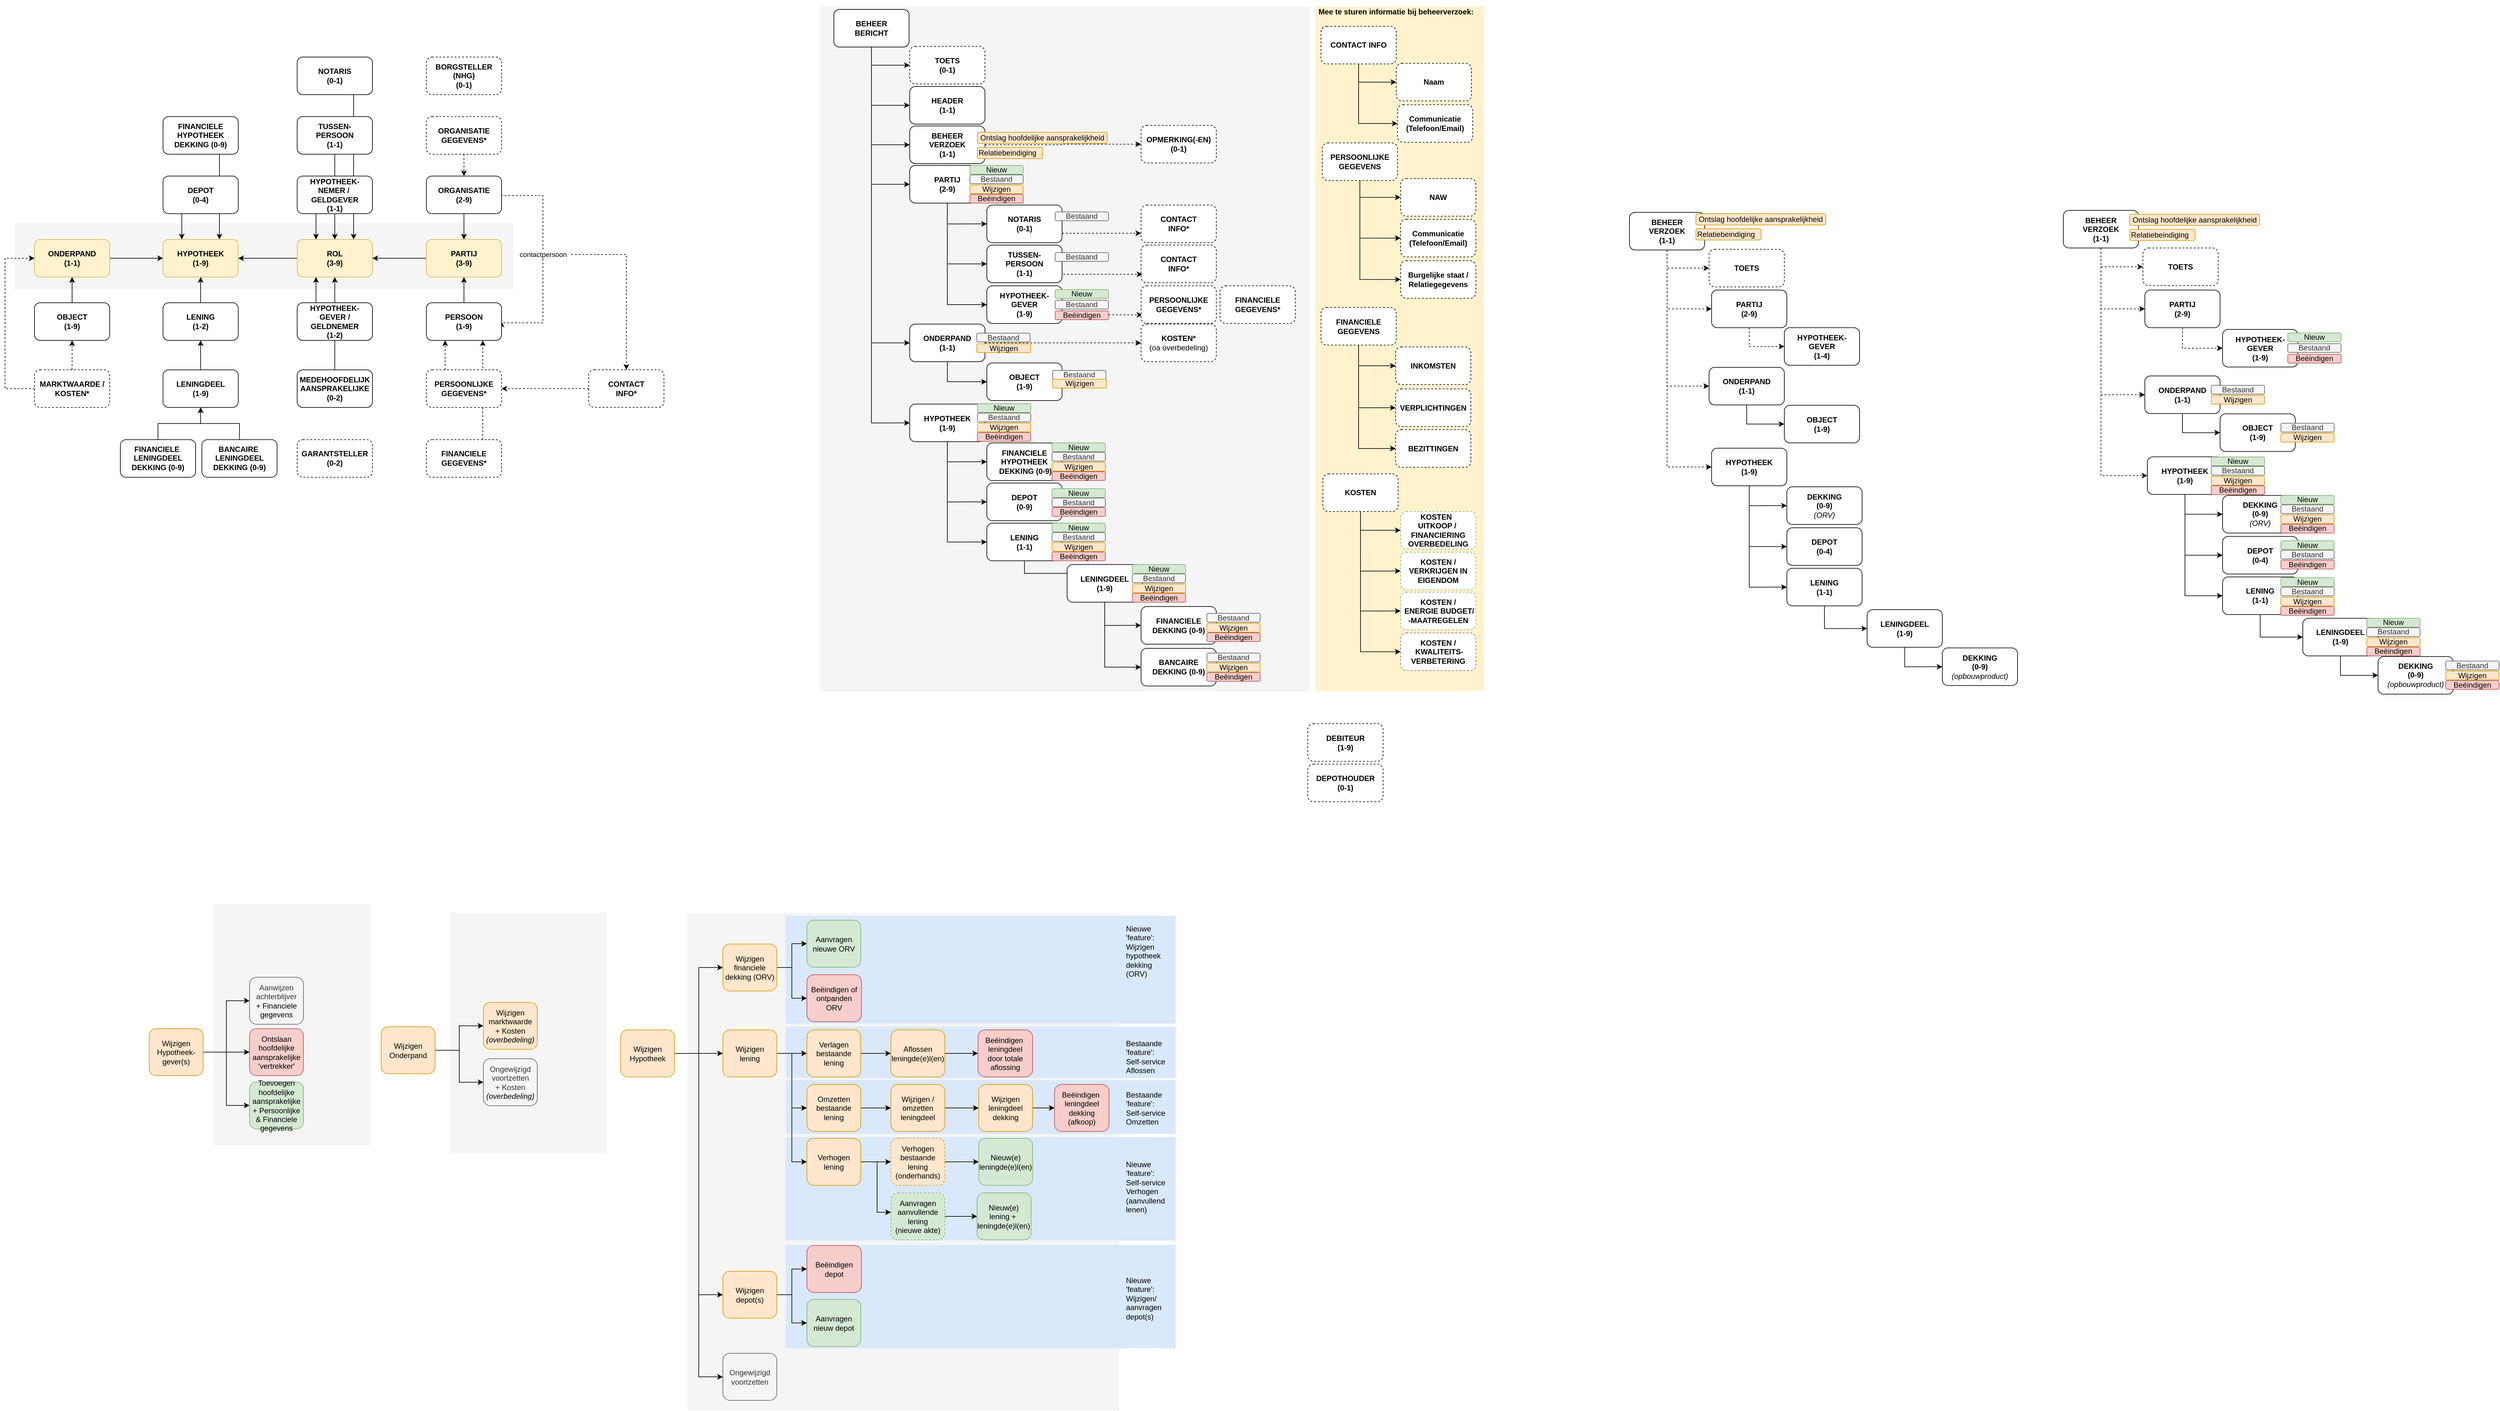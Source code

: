 <mxfile version="13.8.5" type="github" pages="4">
  <diagram id="I7jufwulgbsry3StlK6y" name="Conc. OHA Aegon">
    <mxGraphModel dx="5751" dy="-1187" grid="0" gridSize="10" guides="1" tooltips="1" connect="1" arrows="1" fold="1" page="0" pageScale="1" pageWidth="1169" pageHeight="1654" math="0" shadow="0">
      <root>
        <mxCell id="16eZvh0i86WeOEl6sTWW-0" />
        <mxCell id="16eZvh0i86WeOEl6sTWW-1" parent="16eZvh0i86WeOEl6sTWW-0" />
        <mxCell id="rHQwkzfR_DGRn0oWDXKm-214" value="" style="rounded=0;whiteSpace=wrap;html=1;align=left;fillColor=#f5f5f5;fontColor=#333333;strokeColor=none;" parent="16eZvh0i86WeOEl6sTWW-1" vertex="1">
          <mxGeometry x="-1434" y="4078" width="689" height="794" as="geometry" />
        </mxCell>
        <mxCell id="rHQwkzfR_DGRn0oWDXKm-236" value="" style="rounded=0;whiteSpace=wrap;html=1;dashed=1;align=left;fillColor=#dae8fc;strokeColor=none;" parent="16eZvh0i86WeOEl6sTWW-1" vertex="1">
          <mxGeometry x="-1277" y="4608" width="622" height="165" as="geometry" />
        </mxCell>
        <mxCell id="rHQwkzfR_DGRn0oWDXKm-232" value="" style="rounded=0;whiteSpace=wrap;html=1;dashed=1;align=left;fillColor=#dae8fc;strokeColor=none;" parent="16eZvh0i86WeOEl6sTWW-1" vertex="1">
          <mxGeometry x="-1277" y="4083" width="622" height="172" as="geometry" />
        </mxCell>
        <mxCell id="rHQwkzfR_DGRn0oWDXKm-229" value="" style="rounded=0;whiteSpace=wrap;html=1;dashed=1;align=left;fillColor=#dae8fc;strokeColor=none;" parent="16eZvh0i86WeOEl6sTWW-1" vertex="1">
          <mxGeometry x="-1277" y="4436" width="622" height="165" as="geometry" />
        </mxCell>
        <mxCell id="rHQwkzfR_DGRn0oWDXKm-225" value="" style="rounded=0;whiteSpace=wrap;html=1;dashed=1;align=left;fillColor=#dae8fc;strokeColor=none;" parent="16eZvh0i86WeOEl6sTWW-1" vertex="1">
          <mxGeometry x="-1277" y="4260" width="622" height="82" as="geometry" />
        </mxCell>
        <mxCell id="rHQwkzfR_DGRn0oWDXKm-223" value="" style="rounded=0;whiteSpace=wrap;html=1;dashed=1;align=left;fillColor=#dae8fc;strokeColor=none;" parent="16eZvh0i86WeOEl6sTWW-1" vertex="1">
          <mxGeometry x="-1277" y="4345" width="622" height="86" as="geometry" />
        </mxCell>
        <mxCell id="rHQwkzfR_DGRn0oWDXKm-218" value="" style="rounded=0;whiteSpace=wrap;html=1;align=left;fillColor=#f5f5f5;fontColor=#333333;strokeColor=none;" parent="16eZvh0i86WeOEl6sTWW-1" vertex="1">
          <mxGeometry x="-2189" y="4065" width="250" height="384" as="geometry" />
        </mxCell>
        <mxCell id="rHQwkzfR_DGRn0oWDXKm-217" value="" style="rounded=0;whiteSpace=wrap;html=1;align=left;fillColor=#f5f5f5;fontColor=#333333;strokeColor=none;" parent="16eZvh0i86WeOEl6sTWW-1" vertex="1">
          <mxGeometry x="-1812" y="4078" width="250" height="384" as="geometry" />
        </mxCell>
        <mxCell id="rHQwkzfR_DGRn0oWDXKm-129" value="" style="rounded=0;whiteSpace=wrap;html=1;fillColor=#f5f5f5;fontColor=#333333;strokeColor=none;" parent="16eZvh0i86WeOEl6sTWW-1" vertex="1">
          <mxGeometry x="-2506" y="2978" width="795" height="106" as="geometry" />
        </mxCell>
        <mxCell id="rHQwkzfR_DGRn0oWDXKm-116" style="edgeStyle=orthogonalEdgeStyle;rounded=0;orthogonalLoop=1;jettySize=auto;html=1;exitX=0.5;exitY=0;exitDx=0;exitDy=0;entryX=0.5;entryY=1;entryDx=0;entryDy=0;" parent="16eZvh0i86WeOEl6sTWW-1" source="rHQwkzfR_DGRn0oWDXKm-113" target="rHQwkzfR_DGRn0oWDXKm-73" edge="1">
          <mxGeometry relative="1" as="geometry" />
        </mxCell>
        <mxCell id="rHQwkzfR_DGRn0oWDXKm-115" style="edgeStyle=orthogonalEdgeStyle;rounded=0;orthogonalLoop=1;jettySize=auto;html=1;exitX=0.75;exitY=1;exitDx=0;exitDy=0;entryX=0.75;entryY=0;entryDx=0;entryDy=0;" parent="16eZvh0i86WeOEl6sTWW-1" source="rHQwkzfR_DGRn0oWDXKm-99" target="rHQwkzfR_DGRn0oWDXKm-73" edge="1">
          <mxGeometry relative="1" as="geometry" />
        </mxCell>
        <mxCell id="rHQwkzfR_DGRn0oWDXKm-68" value="" style="rounded=0;whiteSpace=wrap;html=1;fillColor=#f5f5f5;fontColor=#333333;strokeColor=none;" parent="16eZvh0i86WeOEl6sTWW-1" vertex="1">
          <mxGeometry x="-1222" y="2632" width="781" height="1093" as="geometry" />
        </mxCell>
        <mxCell id="rHQwkzfR_DGRn0oWDXKm-52" style="edgeStyle=orthogonalEdgeStyle;rounded=0;orthogonalLoop=1;jettySize=auto;html=1;entryX=0;entryY=0.75;entryDx=0;entryDy=0;exitX=1;exitY=0.75;exitDx=0;exitDy=0;dashed=1;" parent="16eZvh0i86WeOEl6sTWW-1" edge="1">
          <mxGeometry relative="1" as="geometry">
            <mxPoint x="-834" y="3124.29" as="sourcePoint" />
            <mxPoint x="-708.003" y="3124.29" as="targetPoint" />
          </mxGeometry>
        </mxCell>
        <mxCell id="16eZvh0i86WeOEl6sTWW-2" style="edgeStyle=orthogonalEdgeStyle;rounded=0;orthogonalLoop=1;jettySize=auto;html=1;exitX=0.5;exitY=1;exitDx=0;exitDy=0;entryX=0;entryY=0.5;entryDx=0;entryDy=0;" parent="16eZvh0i86WeOEl6sTWW-1" source="16eZvh0i86WeOEl6sTWW-3" edge="1">
          <mxGeometry relative="1" as="geometry">
            <mxPoint x="-815.003" y="3552.68" as="targetPoint" />
          </mxGeometry>
        </mxCell>
        <mxCell id="16eZvh0i86WeOEl6sTWW-3" value="LENING&lt;br&gt;(1-1)" style="rounded=1;whiteSpace=wrap;html=1;fontStyle=1;" parent="16eZvh0i86WeOEl6sTWW-1" vertex="1">
          <mxGeometry x="-956" y="3456.68" width="120" height="60" as="geometry" />
        </mxCell>
        <mxCell id="16eZvh0i86WeOEl6sTWW-4" style="edgeStyle=orthogonalEdgeStyle;rounded=0;orthogonalLoop=1;jettySize=auto;html=1;exitX=0.5;exitY=1;exitDx=0;exitDy=0;entryX=0;entryY=0.5;entryDx=0;entryDy=0;" parent="16eZvh0i86WeOEl6sTWW-1" source="16eZvh0i86WeOEl6sTWW-6" target="16eZvh0i86WeOEl6sTWW-7" edge="1">
          <mxGeometry relative="1" as="geometry" />
        </mxCell>
        <mxCell id="16eZvh0i86WeOEl6sTWW-5" style="edgeStyle=orthogonalEdgeStyle;rounded=0;orthogonalLoop=1;jettySize=auto;html=1;exitX=0.5;exitY=1;exitDx=0;exitDy=0;entryX=0;entryY=0.5;entryDx=0;entryDy=0;" parent="16eZvh0i86WeOEl6sTWW-1" source="16eZvh0i86WeOEl6sTWW-6" target="16eZvh0i86WeOEl6sTWW-8" edge="1">
          <mxGeometry relative="1" as="geometry" />
        </mxCell>
        <mxCell id="16eZvh0i86WeOEl6sTWW-6" value="LENINGDEEL&lt;br&gt;(1-9)" style="rounded=1;whiteSpace=wrap;html=1;fontStyle=1;" parent="16eZvh0i86WeOEl6sTWW-1" vertex="1">
          <mxGeometry x="-828.003" y="3522.68" width="120" height="60" as="geometry" />
        </mxCell>
        <mxCell id="16eZvh0i86WeOEl6sTWW-7" value="FINANCIELE DEKKING (0-9)" style="rounded=1;whiteSpace=wrap;html=1;fontStyle=1;" parent="16eZvh0i86WeOEl6sTWW-1" vertex="1">
          <mxGeometry x="-710.003" y="3589.68" width="120" height="60" as="geometry" />
        </mxCell>
        <mxCell id="16eZvh0i86WeOEl6sTWW-8" value="BANCAIRE DEKKING (0-9)" style="rounded=1;whiteSpace=wrap;html=1;fontStyle=1;" parent="16eZvh0i86WeOEl6sTWW-1" vertex="1">
          <mxGeometry x="-710.003" y="3656.32" width="120" height="60" as="geometry" />
        </mxCell>
        <mxCell id="16eZvh0i86WeOEl6sTWW-10" value="HYPOTHEEK-&lt;br&gt;GEVER&lt;br&gt;(1-9)" style="rounded=1;whiteSpace=wrap;html=1;fontStyle=1;" parent="16eZvh0i86WeOEl6sTWW-1" vertex="1">
          <mxGeometry x="-956.0" y="3078" width="120" height="60" as="geometry" />
        </mxCell>
        <mxCell id="16eZvh0i86WeOEl6sTWW-11" style="edgeStyle=orthogonalEdgeStyle;rounded=0;orthogonalLoop=1;jettySize=auto;html=1;exitX=0.5;exitY=1;exitDx=0;exitDy=0;entryX=0;entryY=0.5;entryDx=0;entryDy=0;" parent="16eZvh0i86WeOEl6sTWW-1" source="16eZvh0i86WeOEl6sTWW-18" target="16eZvh0i86WeOEl6sTWW-20" edge="1">
          <mxGeometry relative="1" as="geometry" />
        </mxCell>
        <mxCell id="16eZvh0i86WeOEl6sTWW-12" style="edgeStyle=orthogonalEdgeStyle;rounded=0;orthogonalLoop=1;jettySize=auto;html=1;exitX=0.5;exitY=1;exitDx=0;exitDy=0;entryX=0;entryY=0.5;entryDx=0;entryDy=0;" parent="16eZvh0i86WeOEl6sTWW-1" source="16eZvh0i86WeOEl6sTWW-18" target="16eZvh0i86WeOEl6sTWW-19" edge="1">
          <mxGeometry relative="1" as="geometry" />
        </mxCell>
        <mxCell id="16eZvh0i86WeOEl6sTWW-13" style="edgeStyle=orthogonalEdgeStyle;rounded=0;orthogonalLoop=1;jettySize=auto;html=1;exitX=0.5;exitY=1;exitDx=0;exitDy=0;entryX=0;entryY=0.5;entryDx=0;entryDy=0;" parent="16eZvh0i86WeOEl6sTWW-1" source="rHQwkzfR_DGRn0oWDXKm-47" target="16eZvh0i86WeOEl6sTWW-22" edge="1">
          <mxGeometry relative="1" as="geometry">
            <mxPoint x="-1019.003" y="2934" as="sourcePoint" />
          </mxGeometry>
        </mxCell>
        <mxCell id="16eZvh0i86WeOEl6sTWW-14" style="edgeStyle=orthogonalEdgeStyle;rounded=0;orthogonalLoop=1;jettySize=auto;html=1;exitX=0.5;exitY=1;exitDx=0;exitDy=0;entryX=0;entryY=0.5;entryDx=0;entryDy=0;" parent="16eZvh0i86WeOEl6sTWW-1" source="rHQwkzfR_DGRn0oWDXKm-47" target="16eZvh0i86WeOEl6sTWW-10" edge="1">
          <mxGeometry relative="1" as="geometry">
            <mxPoint x="-1019.003" y="2934" as="sourcePoint" />
          </mxGeometry>
        </mxCell>
        <mxCell id="16eZvh0i86WeOEl6sTWW-15" style="edgeStyle=orthogonalEdgeStyle;rounded=0;orthogonalLoop=1;jettySize=auto;html=1;exitX=0.5;exitY=1;exitDx=0;exitDy=0;entryX=0;entryY=0.5;entryDx=0;entryDy=0;" parent="16eZvh0i86WeOEl6sTWW-1" source="16eZvh0i86WeOEl6sTWW-18" target="16eZvh0i86WeOEl6sTWW-26" edge="1">
          <mxGeometry relative="1" as="geometry" />
        </mxCell>
        <mxCell id="16eZvh0i86WeOEl6sTWW-16" style="edgeStyle=orthogonalEdgeStyle;rounded=0;orthogonalLoop=1;jettySize=auto;html=1;exitX=0.5;exitY=1;exitDx=0;exitDy=0;entryX=0;entryY=0.5;entryDx=0;entryDy=0;" parent="16eZvh0i86WeOEl6sTWW-1" source="16eZvh0i86WeOEl6sTWW-18" target="16eZvh0i86WeOEl6sTWW-40" edge="1">
          <mxGeometry relative="1" as="geometry" />
        </mxCell>
        <mxCell id="16eZvh0i86WeOEl6sTWW-17" style="edgeStyle=orthogonalEdgeStyle;rounded=0;orthogonalLoop=1;jettySize=auto;html=1;exitX=0.5;exitY=1;exitDx=0;exitDy=0;entryX=0;entryY=0.5;entryDx=0;entryDy=0;" parent="16eZvh0i86WeOEl6sTWW-1" source="rHQwkzfR_DGRn0oWDXKm-47" target="16eZvh0i86WeOEl6sTWW-36" edge="1">
          <mxGeometry relative="1" as="geometry">
            <mxPoint x="-1019.003" y="2934" as="sourcePoint" />
          </mxGeometry>
        </mxCell>
        <mxCell id="rHQwkzfR_DGRn0oWDXKm-48" style="edgeStyle=orthogonalEdgeStyle;rounded=0;orthogonalLoop=1;jettySize=auto;html=1;exitX=0.5;exitY=1;exitDx=0;exitDy=0;entryX=0;entryY=0.5;entryDx=0;entryDy=0;" parent="16eZvh0i86WeOEl6sTWW-1" source="16eZvh0i86WeOEl6sTWW-18" target="rHQwkzfR_DGRn0oWDXKm-47" edge="1">
          <mxGeometry relative="1" as="geometry" />
        </mxCell>
        <mxCell id="rHQwkzfR_DGRn0oWDXKm-210" style="edgeStyle=orthogonalEdgeStyle;rounded=0;orthogonalLoop=1;jettySize=auto;html=1;exitX=0.5;exitY=1;exitDx=0;exitDy=0;entryX=0;entryY=0.5;entryDx=0;entryDy=0;endArrow=classic;endFill=1;strokeColor=#000000;" parent="16eZvh0i86WeOEl6sTWW-1" source="16eZvh0i86WeOEl6sTWW-18" target="rHQwkzfR_DGRn0oWDXKm-209" edge="1">
          <mxGeometry relative="1" as="geometry" />
        </mxCell>
        <mxCell id="16eZvh0i86WeOEl6sTWW-18" value="BEHEER&lt;br&gt;BERICHT" style="rounded=1;whiteSpace=wrap;html=1;fontStyle=1;" parent="16eZvh0i86WeOEl6sTWW-1" vertex="1">
          <mxGeometry x="-1200.003" y="2637" width="120" height="60" as="geometry" />
        </mxCell>
        <mxCell id="16eZvh0i86WeOEl6sTWW-19" value="BEHEER&lt;br&gt;VERZOEK&lt;br&gt;(1-1)" style="rounded=1;whiteSpace=wrap;html=1;fontStyle=1;" parent="16eZvh0i86WeOEl6sTWW-1" vertex="1">
          <mxGeometry x="-1079.003" y="2823" width="120" height="60" as="geometry" />
        </mxCell>
        <mxCell id="16eZvh0i86WeOEl6sTWW-20" value="HEADER&lt;br&gt;(1-1)" style="rounded=1;whiteSpace=wrap;html=1;fontStyle=1;" parent="16eZvh0i86WeOEl6sTWW-1" vertex="1">
          <mxGeometry x="-1079.003" y="2760" width="120" height="60" as="geometry" />
        </mxCell>
        <mxCell id="16eZvh0i86WeOEl6sTWW-22" value="TUSSEN-&lt;br&gt;PERSOON&lt;br&gt;(1-1)" style="rounded=1;whiteSpace=wrap;html=1;fontStyle=1;" parent="16eZvh0i86WeOEl6sTWW-1" vertex="1">
          <mxGeometry x="-956.0" y="3013" width="120" height="60" as="geometry" />
        </mxCell>
        <mxCell id="16eZvh0i86WeOEl6sTWW-23" style="edgeStyle=orthogonalEdgeStyle;rounded=0;orthogonalLoop=1;jettySize=auto;html=1;exitX=0.5;exitY=1;exitDx=0;exitDy=0;entryX=0;entryY=0.5;entryDx=0;entryDy=0;" parent="16eZvh0i86WeOEl6sTWW-1" source="16eZvh0i86WeOEl6sTWW-26" target="16eZvh0i86WeOEl6sTWW-27" edge="1">
          <mxGeometry relative="1" as="geometry" />
        </mxCell>
        <mxCell id="16eZvh0i86WeOEl6sTWW-24" style="edgeStyle=orthogonalEdgeStyle;rounded=0;orthogonalLoop=1;jettySize=auto;html=1;exitX=0.5;exitY=1;exitDx=0;exitDy=0;entryX=0;entryY=0.5;entryDx=0;entryDy=0;" parent="16eZvh0i86WeOEl6sTWW-1" source="16eZvh0i86WeOEl6sTWW-26" target="16eZvh0i86WeOEl6sTWW-3" edge="1">
          <mxGeometry relative="1" as="geometry" />
        </mxCell>
        <mxCell id="16eZvh0i86WeOEl6sTWW-25" style="edgeStyle=orthogonalEdgeStyle;rounded=0;orthogonalLoop=1;jettySize=auto;html=1;exitX=0.5;exitY=1;exitDx=0;exitDy=0;entryX=0;entryY=0.5;entryDx=0;entryDy=0;" parent="16eZvh0i86WeOEl6sTWW-1" source="16eZvh0i86WeOEl6sTWW-26" target="16eZvh0i86WeOEl6sTWW-31" edge="1">
          <mxGeometry relative="1" as="geometry" />
        </mxCell>
        <mxCell id="16eZvh0i86WeOEl6sTWW-26" value="HYPOTHEEK&lt;br&gt;(1-9)" style="rounded=1;whiteSpace=wrap;html=1;fontStyle=1;" parent="16eZvh0i86WeOEl6sTWW-1" vertex="1">
          <mxGeometry x="-1079.003" y="3266.68" width="120" height="60" as="geometry" />
        </mxCell>
        <mxCell id="16eZvh0i86WeOEl6sTWW-27" value="FINANCIELE&lt;br&gt;HYPOTHEEK&lt;br&gt;&amp;nbsp;DEKKING (0-9)" style="rounded=1;whiteSpace=wrap;html=1;fontStyle=1;" parent="16eZvh0i86WeOEl6sTWW-1" vertex="1">
          <mxGeometry x="-956" y="3328.68" width="120" height="60" as="geometry" />
        </mxCell>
        <mxCell id="16eZvh0i86WeOEl6sTWW-29" value="OBJECT&lt;br&gt;(1-9)" style="rounded=1;whiteSpace=wrap;html=1;fontStyle=1;" parent="16eZvh0i86WeOEl6sTWW-1" vertex="1">
          <mxGeometry x="-956" y="3201" width="120" height="60" as="geometry" />
        </mxCell>
        <mxCell id="16eZvh0i86WeOEl6sTWW-30" value="PERSOONLIJKE&lt;br&gt;GEGEVENS*" style="rounded=1;whiteSpace=wrap;html=1;fontStyle=1;dashed=1;" parent="16eZvh0i86WeOEl6sTWW-1" vertex="1">
          <mxGeometry x="-710.003" y="3078" width="120" height="60" as="geometry" />
        </mxCell>
        <mxCell id="16eZvh0i86WeOEl6sTWW-31" value="DEPOT&lt;br&gt;(0-9)" style="rounded=1;whiteSpace=wrap;html=1;fontStyle=1;" parent="16eZvh0i86WeOEl6sTWW-1" vertex="1">
          <mxGeometry x="-956" y="3392.68" width="120" height="60" as="geometry" />
        </mxCell>
        <mxCell id="16eZvh0i86WeOEl6sTWW-32" value="KOSTEN*&lt;br&gt;&lt;span style=&quot;font-weight: normal&quot;&gt;(oa overbedeling)&lt;/span&gt;" style="rounded=1;whiteSpace=wrap;html=1;fontStyle=1;dashed=1;" parent="16eZvh0i86WeOEl6sTWW-1" vertex="1">
          <mxGeometry x="-710.003" y="3139" width="120" height="60" as="geometry" />
        </mxCell>
        <mxCell id="16eZvh0i86WeOEl6sTWW-33" value="FINANCIELE&lt;br&gt;GEGEVENS*" style="rounded=1;whiteSpace=wrap;html=1;fontStyle=1;dashed=1;" parent="16eZvh0i86WeOEl6sTWW-1" vertex="1">
          <mxGeometry x="-584.003" y="3078" width="120" height="60" as="geometry" />
        </mxCell>
        <mxCell id="16eZvh0i86WeOEl6sTWW-34" value="CONTACT&lt;br&gt;INFO*" style="rounded=1;whiteSpace=wrap;html=1;fontStyle=1;dashed=1;" parent="16eZvh0i86WeOEl6sTWW-1" vertex="1">
          <mxGeometry x="-710.003" y="3013" width="120" height="60" as="geometry" />
        </mxCell>
        <mxCell id="16eZvh0i86WeOEl6sTWW-36" value="NOTARIS&lt;br&gt;(0-1)" style="rounded=1;whiteSpace=wrap;html=1;fontStyle=1;" parent="16eZvh0i86WeOEl6sTWW-1" vertex="1">
          <mxGeometry x="-956.0" y="2949.18" width="120" height="60" as="geometry" />
        </mxCell>
        <mxCell id="16eZvh0i86WeOEl6sTWW-37" value="CONTACT&lt;br&gt;INFO*" style="rounded=1;whiteSpace=wrap;html=1;fontStyle=1;dashed=1;" parent="16eZvh0i86WeOEl6sTWW-1" vertex="1">
          <mxGeometry x="-710.003" y="2949.18" width="120" height="60" as="geometry" />
        </mxCell>
        <mxCell id="16eZvh0i86WeOEl6sTWW-38" value="DEBITEUR&lt;br&gt;(1-9)" style="rounded=1;whiteSpace=wrap;html=1;fontStyle=1;dashed=1;" parent="16eZvh0i86WeOEl6sTWW-1" vertex="1">
          <mxGeometry x="-444.003" y="3776.5" width="120" height="60" as="geometry" />
        </mxCell>
        <mxCell id="16eZvh0i86WeOEl6sTWW-39" value="DEPOTHOUDER&lt;br&gt;(0-1)" style="rounded=1;whiteSpace=wrap;html=1;fontStyle=1;dashed=1;" parent="16eZvh0i86WeOEl6sTWW-1" vertex="1">
          <mxGeometry x="-444.003" y="3841" width="120" height="60" as="geometry" />
        </mxCell>
        <mxCell id="16eZvh0i86WeOEl6sTWW-41" style="edgeStyle=orthogonalEdgeStyle;rounded=0;orthogonalLoop=1;jettySize=auto;html=1;exitX=0.5;exitY=1;exitDx=0;exitDy=0;entryX=0;entryY=0.5;entryDx=0;entryDy=0;" parent="16eZvh0i86WeOEl6sTWW-1" source="16eZvh0i86WeOEl6sTWW-40" target="16eZvh0i86WeOEl6sTWW-29" edge="1">
          <mxGeometry relative="1" as="geometry" />
        </mxCell>
        <mxCell id="16eZvh0i86WeOEl6sTWW-40" value="ONDERPAND&lt;br&gt;(1-1)" style="rounded=1;whiteSpace=wrap;html=1;fontStyle=1;" parent="16eZvh0i86WeOEl6sTWW-1" vertex="1">
          <mxGeometry x="-1079.003" y="3139" width="120" height="60" as="geometry" />
        </mxCell>
        <mxCell id="16eZvh0i86WeOEl6sTWW-42" value="&lt;p&gt;&lt;b&gt;Mee te sturen informatie bij beheerverzoek:&lt;/b&gt;&lt;br&gt;&lt;/p&gt;&lt;p&gt;&lt;b&gt;&lt;br&gt;&lt;/b&gt;&lt;/p&gt;" style="text;html=1;fillColor=#fff2cc;spacing=5;spacingTop=-20;whiteSpace=wrap;overflow=hidden;rounded=0;verticalAlign=top;dashed=1;" parent="16eZvh0i86WeOEl6sTWW-1" vertex="1">
          <mxGeometry x="-432" y="2632" width="269" height="1093" as="geometry" />
        </mxCell>
        <mxCell id="rHQwkzfR_DGRn0oWDXKm-60" style="edgeStyle=orthogonalEdgeStyle;rounded=0;orthogonalLoop=1;jettySize=auto;html=1;exitX=0.5;exitY=1;exitDx=0;exitDy=0;entryX=0;entryY=0.5;entryDx=0;entryDy=0;" parent="16eZvh0i86WeOEl6sTWW-1" source="16eZvh0i86WeOEl6sTWW-44" target="rHQwkzfR_DGRn0oWDXKm-57" edge="1">
          <mxGeometry relative="1" as="geometry" />
        </mxCell>
        <mxCell id="rHQwkzfR_DGRn0oWDXKm-61" style="edgeStyle=orthogonalEdgeStyle;rounded=0;orthogonalLoop=1;jettySize=auto;html=1;exitX=0.5;exitY=1;exitDx=0;exitDy=0;entryX=0;entryY=0.5;entryDx=0;entryDy=0;" parent="16eZvh0i86WeOEl6sTWW-1" source="16eZvh0i86WeOEl6sTWW-44" target="rHQwkzfR_DGRn0oWDXKm-58" edge="1">
          <mxGeometry relative="1" as="geometry" />
        </mxCell>
        <mxCell id="rHQwkzfR_DGRn0oWDXKm-62" style="edgeStyle=orthogonalEdgeStyle;rounded=0;orthogonalLoop=1;jettySize=auto;html=1;exitX=0.5;exitY=1;exitDx=0;exitDy=0;entryX=0;entryY=0.5;entryDx=0;entryDy=0;" parent="16eZvh0i86WeOEl6sTWW-1" source="16eZvh0i86WeOEl6sTWW-44" target="rHQwkzfR_DGRn0oWDXKm-59" edge="1">
          <mxGeometry relative="1" as="geometry" />
        </mxCell>
        <mxCell id="16eZvh0i86WeOEl6sTWW-44" value="PERSOONLIJKE&lt;br&gt;GEGEVENS" style="rounded=1;whiteSpace=wrap;html=1;fontStyle=1;dashed=1;" parent="16eZvh0i86WeOEl6sTWW-1" vertex="1">
          <mxGeometry x="-421.003" y="2850" width="120" height="60" as="geometry" />
        </mxCell>
        <mxCell id="16eZvh0i86WeOEl6sTWW-45" value="FINANCIELE&lt;br&gt;GEGEVENS" style="rounded=1;whiteSpace=wrap;html=1;fontStyle=1;dashed=1;" parent="16eZvh0i86WeOEl6sTWW-1" vertex="1">
          <mxGeometry x="-423.003" y="3112.5" width="120" height="60" as="geometry" />
        </mxCell>
        <mxCell id="16eZvh0i86WeOEl6sTWW-46" value="INKOMSTEN" style="rounded=1;whiteSpace=wrap;html=1;fontStyle=1;dashed=1;" parent="16eZvh0i86WeOEl6sTWW-1" vertex="1">
          <mxGeometry x="-304.003" y="3175.5" width="120" height="60" as="geometry" />
        </mxCell>
        <mxCell id="16eZvh0i86WeOEl6sTWW-47" style="edgeStyle=orthogonalEdgeStyle;rounded=0;orthogonalLoop=1;jettySize=auto;html=1;exitX=0.5;exitY=1;exitDx=0;exitDy=0;entryX=0;entryY=0.5;entryDx=0;entryDy=0;" parent="16eZvh0i86WeOEl6sTWW-1" source="16eZvh0i86WeOEl6sTWW-45" target="16eZvh0i86WeOEl6sTWW-46" edge="1">
          <mxGeometry relative="1" as="geometry" />
        </mxCell>
        <mxCell id="16eZvh0i86WeOEl6sTWW-48" value="VERPLICHTINGEN" style="rounded=1;whiteSpace=wrap;html=1;fontStyle=1;dashed=1;" parent="16eZvh0i86WeOEl6sTWW-1" vertex="1">
          <mxGeometry x="-304.003" y="3242.5" width="120" height="60" as="geometry" />
        </mxCell>
        <mxCell id="16eZvh0i86WeOEl6sTWW-49" style="edgeStyle=orthogonalEdgeStyle;rounded=0;orthogonalLoop=1;jettySize=auto;html=1;exitX=0.5;exitY=1;exitDx=0;exitDy=0;entryX=0;entryY=0.5;entryDx=0;entryDy=0;" parent="16eZvh0i86WeOEl6sTWW-1" source="16eZvh0i86WeOEl6sTWW-45" target="16eZvh0i86WeOEl6sTWW-48" edge="1">
          <mxGeometry relative="1" as="geometry" />
        </mxCell>
        <mxCell id="16eZvh0i86WeOEl6sTWW-50" value="BEZITTINGEN" style="rounded=1;whiteSpace=wrap;html=1;fontStyle=1;dashed=1;" parent="16eZvh0i86WeOEl6sTWW-1" vertex="1">
          <mxGeometry x="-304.003" y="3307.5" width="120" height="60" as="geometry" />
        </mxCell>
        <mxCell id="16eZvh0i86WeOEl6sTWW-51" style="edgeStyle=orthogonalEdgeStyle;rounded=0;orthogonalLoop=1;jettySize=auto;html=1;exitX=0.5;exitY=1;exitDx=0;exitDy=0;entryX=0;entryY=0.5;entryDx=0;entryDy=0;" parent="16eZvh0i86WeOEl6sTWW-1" source="16eZvh0i86WeOEl6sTWW-45" target="16eZvh0i86WeOEl6sTWW-50" edge="1">
          <mxGeometry relative="1" as="geometry" />
        </mxCell>
        <mxCell id="16eZvh0i86WeOEl6sTWW-53" value="KOSTEN / VERKRIJGEN IN EIGENDOM" style="rounded=1;whiteSpace=wrap;html=1;fontStyle=1;dashed=1;strokeColor=#82b366;fillColor=#FFFFFF;" parent="16eZvh0i86WeOEl6sTWW-1" vertex="1">
          <mxGeometry x="-296.003" y="3503" width="120" height="60" as="geometry" />
        </mxCell>
        <mxCell id="16eZvh0i86WeOEl6sTWW-54" value="KOSTEN&amp;nbsp;&amp;nbsp;&lt;br&gt;UITKOOP /&amp;nbsp;&lt;br&gt;FINANCIERING&lt;br&gt;OVERBEDELING" style="rounded=1;whiteSpace=wrap;html=1;fontStyle=1;dashed=1;strokeColor=#82b366;fillColor=#FFFFFF;" parent="16eZvh0i86WeOEl6sTWW-1" vertex="1">
          <mxGeometry x="-296.003" y="3438" width="120" height="60" as="geometry" />
        </mxCell>
        <mxCell id="16eZvh0i86WeOEl6sTWW-55" value="KOSTEN /&lt;br&gt;&amp;nbsp;ENERGIE BUDGET/ -MAATREGELEN" style="rounded=1;whiteSpace=wrap;html=1;fontStyle=1;dashed=1;strokeColor=#82b366;fillColor=#FFFFFF;" parent="16eZvh0i86WeOEl6sTWW-1" vertex="1">
          <mxGeometry x="-296.003" y="3566.75" width="120" height="60" as="geometry" />
        </mxCell>
        <mxCell id="16eZvh0i86WeOEl6sTWW-56" value="KOSTEN /&lt;br&gt;&amp;nbsp;KWALITEITS-VERBETERING" style="rounded=1;whiteSpace=wrap;html=1;fontStyle=1;dashed=1;strokeColor=#b85450;fillColor=#FFFFFF;" parent="16eZvh0i86WeOEl6sTWW-1" vertex="1">
          <mxGeometry x="-296.003" y="3631.75" width="120" height="60" as="geometry" />
        </mxCell>
        <mxCell id="16eZvh0i86WeOEl6sTWW-57" style="edgeStyle=orthogonalEdgeStyle;rounded=0;orthogonalLoop=1;jettySize=auto;html=1;exitX=0.5;exitY=1;exitDx=0;exitDy=0;entryX=0;entryY=0.5;entryDx=0;entryDy=0;" parent="16eZvh0i86WeOEl6sTWW-1" source="16eZvh0i86WeOEl6sTWW-61" target="16eZvh0i86WeOEl6sTWW-54" edge="1">
          <mxGeometry relative="1" as="geometry" />
        </mxCell>
        <mxCell id="16eZvh0i86WeOEl6sTWW-58" style="edgeStyle=orthogonalEdgeStyle;rounded=0;orthogonalLoop=1;jettySize=auto;html=1;exitX=0.5;exitY=1;exitDx=0;exitDy=0;entryX=0;entryY=0.5;entryDx=0;entryDy=0;" parent="16eZvh0i86WeOEl6sTWW-1" source="16eZvh0i86WeOEl6sTWW-61" target="16eZvh0i86WeOEl6sTWW-53" edge="1">
          <mxGeometry relative="1" as="geometry" />
        </mxCell>
        <mxCell id="16eZvh0i86WeOEl6sTWW-59" style="edgeStyle=orthogonalEdgeStyle;rounded=0;orthogonalLoop=1;jettySize=auto;html=1;exitX=0.5;exitY=1;exitDx=0;exitDy=0;entryX=0;entryY=0.5;entryDx=0;entryDy=0;" parent="16eZvh0i86WeOEl6sTWW-1" source="16eZvh0i86WeOEl6sTWW-61" target="16eZvh0i86WeOEl6sTWW-55" edge="1">
          <mxGeometry relative="1" as="geometry" />
        </mxCell>
        <mxCell id="16eZvh0i86WeOEl6sTWW-60" style="edgeStyle=orthogonalEdgeStyle;rounded=0;orthogonalLoop=1;jettySize=auto;html=1;exitX=0.5;exitY=1;exitDx=0;exitDy=0;entryX=0;entryY=0.5;entryDx=0;entryDy=0;" parent="16eZvh0i86WeOEl6sTWW-1" source="16eZvh0i86WeOEl6sTWW-61" target="16eZvh0i86WeOEl6sTWW-56" edge="1">
          <mxGeometry relative="1" as="geometry" />
        </mxCell>
        <mxCell id="16eZvh0i86WeOEl6sTWW-61" value="KOSTEN" style="rounded=1;whiteSpace=wrap;html=1;fontStyle=1;dashed=1;" parent="16eZvh0i86WeOEl6sTWW-1" vertex="1">
          <mxGeometry x="-420.003" y="3378" width="120" height="60" as="geometry" />
        </mxCell>
        <mxCell id="H1KVzQZMlK7rgjj-6Mtk-0" value="&lt;span style=&quot;font-weight: 400&quot;&gt;Bestaand&lt;/span&gt;" style="rounded=1;whiteSpace=wrap;html=1;fontStyle=1;fillColor=#f5f5f5;strokeColor=#666666;fontColor=#333333;" parent="16eZvh0i86WeOEl6sTWW-1" vertex="1">
          <mxGeometry x="-972.0" y="3153.5" width="85" height="14" as="geometry" />
        </mxCell>
        <mxCell id="H1KVzQZMlK7rgjj-6Mtk-1" value="&lt;span style=&quot;font-weight: 400&quot;&gt;Wijzigen&lt;/span&gt;" style="rounded=1;whiteSpace=wrap;html=1;fontStyle=1;fillColor=#ffe6cc;strokeColor=#d79b00;" parent="16eZvh0i86WeOEl6sTWW-1" vertex="1">
          <mxGeometry x="-972.0" y="3170.5" width="86" height="14" as="geometry" />
        </mxCell>
        <mxCell id="H1KVzQZMlK7rgjj-6Mtk-2" value="&lt;span style=&quot;font-weight: 400&quot;&gt;Bestaand&lt;/span&gt;" style="rounded=1;whiteSpace=wrap;html=1;fontStyle=1;fillColor=#f5f5f5;strokeColor=#666666;fontColor=#333333;" parent="16eZvh0i86WeOEl6sTWW-1" vertex="1">
          <mxGeometry x="-851" y="3213.0" width="85" height="14" as="geometry" />
        </mxCell>
        <mxCell id="H1KVzQZMlK7rgjj-6Mtk-3" value="&lt;span style=&quot;font-weight: 400&quot;&gt;Wijzigen&lt;/span&gt;" style="rounded=1;whiteSpace=wrap;html=1;fontStyle=1;fillColor=#ffe6cc;strokeColor=#d79b00;" parent="16eZvh0i86WeOEl6sTWW-1" vertex="1">
          <mxGeometry x="-851" y="3227.0" width="86" height="14" as="geometry" />
        </mxCell>
        <mxCell id="H1KVzQZMlK7rgjj-6Mtk-39" style="edgeStyle=orthogonalEdgeStyle;rounded=0;orthogonalLoop=1;jettySize=auto;html=1;exitX=1;exitY=0.5;exitDx=0;exitDy=0;entryX=0;entryY=0.5;entryDx=0;entryDy=0;" parent="16eZvh0i86WeOEl6sTWW-1" source="H1KVzQZMlK7rgjj-6Mtk-7" target="H1KVzQZMlK7rgjj-6Mtk-37" edge="1">
          <mxGeometry relative="1" as="geometry" />
        </mxCell>
        <mxCell id="H1KVzQZMlK7rgjj-6Mtk-7" value="&lt;span style=&quot;text-align: left&quot;&gt;Aanvragen aanvullende lening&lt;br&gt;(nieuwe akte)&lt;br&gt;&lt;/span&gt;" style="rounded=1;whiteSpace=wrap;html=1;fontStyle=0;fillColor=#d5e8d4;strokeColor=#82b366;dashed=1;" parent="16eZvh0i86WeOEl6sTWW-1" vertex="1">
          <mxGeometry x="-1109.003" y="4525" width="86" height="75" as="geometry" />
        </mxCell>
        <mxCell id="rHQwkzfR_DGRn0oWDXKm-216" style="edgeStyle=none;rounded=0;orthogonalLoop=1;jettySize=auto;html=1;exitX=1;exitY=0.5;exitDx=0;exitDy=0;entryX=0;entryY=0.5;entryDx=0;entryDy=0;endArrow=classic;endFill=1;strokeColor=#000000;" parent="16eZvh0i86WeOEl6sTWW-1" source="H1KVzQZMlK7rgjj-6Mtk-10" target="H1KVzQZMlK7rgjj-6Mtk-41" edge="1">
          <mxGeometry relative="1" as="geometry" />
        </mxCell>
        <mxCell id="H1KVzQZMlK7rgjj-6Mtk-10" value="&lt;span style=&quot;font-weight: 400&quot;&gt;Omzetten&lt;br&gt;bestaande&lt;br&gt;lening&lt;br&gt;&lt;/span&gt;" style="rounded=1;whiteSpace=wrap;html=1;fontStyle=1;fillColor=#ffe6cc;strokeColor=#d79b00;" parent="16eZvh0i86WeOEl6sTWW-1" vertex="1">
          <mxGeometry x="-1243.003" y="4352" width="86" height="75" as="geometry" />
        </mxCell>
        <mxCell id="H1KVzQZMlK7rgjj-6Mtk-11" value="&lt;span style=&quot;color: rgb(51 , 51 , 51) ; font-weight: 400&quot;&gt;Aanwijzen achterblijver&lt;br&gt;&lt;/span&gt;&lt;span style=&quot;color: rgb(0 , 0 , 0) ; font-weight: 400&quot;&gt;+ Financiele gegevens&lt;/span&gt;&lt;span style=&quot;font-weight: 400&quot;&gt;&lt;br&gt;&lt;/span&gt;" style="rounded=1;whiteSpace=wrap;html=1;fontStyle=1;fillColor=#f5f5f5;strokeColor=#666666;fontColor=#333333;" parent="16eZvh0i86WeOEl6sTWW-1" vertex="1">
          <mxGeometry x="-2132.003" y="4181.0" width="86" height="75" as="geometry" />
        </mxCell>
        <mxCell id="rHQwkzfR_DGRn0oWDXKm-228" style="edgeStyle=none;rounded=0;orthogonalLoop=1;jettySize=auto;html=1;exitX=1;exitY=0.5;exitDx=0;exitDy=0;endArrow=classic;endFill=1;strokeColor=#000000;" parent="16eZvh0i86WeOEl6sTWW-1" source="H1KVzQZMlK7rgjj-6Mtk-12" target="rHQwkzfR_DGRn0oWDXKm-227" edge="1">
          <mxGeometry relative="1" as="geometry" />
        </mxCell>
        <mxCell id="H1KVzQZMlK7rgjj-6Mtk-12" value="&lt;span style=&quot;font-weight: 400&quot;&gt;Verhogen&lt;br&gt;bestaande&lt;br&gt;lening&lt;br&gt;(onderhands)&lt;br&gt;&lt;/span&gt;" style="rounded=1;whiteSpace=wrap;html=1;fontStyle=1;fillColor=#ffe6cc;strokeColor=#d79b00;dashed=1;" parent="16eZvh0i86WeOEl6sTWW-1" vertex="1">
          <mxGeometry x="-1109.003" y="4438" width="86" height="75" as="geometry" />
        </mxCell>
        <mxCell id="H1KVzQZMlK7rgjj-6Mtk-42" style="edgeStyle=orthogonalEdgeStyle;rounded=0;orthogonalLoop=1;jettySize=auto;html=1;exitX=1;exitY=0.5;exitDx=0;exitDy=0;" parent="16eZvh0i86WeOEl6sTWW-1" source="H1KVzQZMlK7rgjj-6Mtk-13" target="H1KVzQZMlK7rgjj-6Mtk-40" edge="1">
          <mxGeometry relative="1" as="geometry" />
        </mxCell>
        <mxCell id="H1KVzQZMlK7rgjj-6Mtk-13" value="&lt;span style=&quot;font-weight: 400&quot;&gt;Verlagen&lt;br&gt;bestaande&lt;br&gt;lening&lt;br&gt;&lt;/span&gt;" style="rounded=1;whiteSpace=wrap;html=1;fontStyle=1;fillColor=#ffe6cc;strokeColor=#d79b00;" parent="16eZvh0i86WeOEl6sTWW-1" vertex="1">
          <mxGeometry x="-1243.003" y="4265" width="86" height="75" as="geometry" />
        </mxCell>
        <mxCell id="H1KVzQZMlK7rgjj-6Mtk-14" value="&lt;span style=&quot;font-weight: 400&quot;&gt;Ongewijzigd&lt;/span&gt;&lt;br style=&quot;font-weight: 400&quot;&gt;&lt;span style=&quot;font-weight: 400&quot;&gt;voortzetten&lt;br&gt;+ Kosten&lt;br&gt;&lt;/span&gt;&lt;i style=&quot;color: rgb(0 , 0 , 0) ; font-weight: 400&quot;&gt;(overbedeling)&lt;/i&gt;&lt;span style=&quot;font-weight: 400&quot;&gt;&lt;br&gt;&lt;/span&gt;" style="rounded=1;whiteSpace=wrap;html=1;fontStyle=1;fillColor=#f5f5f5;strokeColor=#666666;fontColor=#333333;" parent="16eZvh0i86WeOEl6sTWW-1" vertex="1">
          <mxGeometry x="-1759.003" y="4311" width="86" height="75" as="geometry" />
        </mxCell>
        <mxCell id="H1KVzQZMlK7rgjj-6Mtk-16" style="edgeStyle=orthogonalEdgeStyle;rounded=0;orthogonalLoop=1;jettySize=auto;html=1;exitX=1;exitY=0.5;exitDx=0;exitDy=0;entryX=0;entryY=0.5;entryDx=0;entryDy=0;" parent="16eZvh0i86WeOEl6sTWW-1" source="H1KVzQZMlK7rgjj-6Mtk-15" target="H1KVzQZMlK7rgjj-6Mtk-12" edge="1">
          <mxGeometry relative="1" as="geometry" />
        </mxCell>
        <mxCell id="H1KVzQZMlK7rgjj-6Mtk-17" style="edgeStyle=orthogonalEdgeStyle;rounded=0;orthogonalLoop=1;jettySize=auto;html=1;exitX=1;exitY=0.5;exitDx=0;exitDy=0;" parent="16eZvh0i86WeOEl6sTWW-1" source="H1KVzQZMlK7rgjj-6Mtk-15" target="H1KVzQZMlK7rgjj-6Mtk-7" edge="1">
          <mxGeometry relative="1" as="geometry">
            <Array as="points">
              <mxPoint x="-1131" y="4476" />
              <mxPoint x="-1131" y="4556" />
            </Array>
          </mxGeometry>
        </mxCell>
        <mxCell id="H1KVzQZMlK7rgjj-6Mtk-15" value="&lt;span style=&quot;font-weight: 400&quot;&gt;Verhogen lening&lt;br&gt;&lt;/span&gt;" style="rounded=1;whiteSpace=wrap;html=1;fontStyle=1;fillColor=#ffe6cc;strokeColor=#d79b00;" parent="16eZvh0i86WeOEl6sTWW-1" vertex="1">
          <mxGeometry x="-1243.003" y="4438" width="86" height="75" as="geometry" />
        </mxCell>
        <mxCell id="H1KVzQZMlK7rgjj-6Mtk-18" value="&lt;span style=&quot;font-weight: 400&quot;&gt;Ontslaan hoofdelijke aansprakelijke&lt;br&gt;&lt;/span&gt;&lt;span style=&quot;font-weight: 400&quot;&gt;&#39;vertrekker&#39;&lt;br&gt;&lt;/span&gt;" style="rounded=1;whiteSpace=wrap;html=1;fontStyle=1;fillColor=#f8cecc;strokeColor=#b85450;" parent="16eZvh0i86WeOEl6sTWW-1" vertex="1">
          <mxGeometry x="-2132.003" y="4263" width="86" height="75" as="geometry" />
        </mxCell>
        <mxCell id="H1KVzQZMlK7rgjj-6Mtk-29" style="edgeStyle=orthogonalEdgeStyle;rounded=0;orthogonalLoop=1;jettySize=auto;html=1;exitX=1;exitY=0.5;exitDx=0;exitDy=0;entryX=0;entryY=0.5;entryDx=0;entryDy=0;" parent="16eZvh0i86WeOEl6sTWW-1" source="H1KVzQZMlK7rgjj-6Mtk-19" target="H1KVzQZMlK7rgjj-6Mtk-11" edge="1">
          <mxGeometry relative="1" as="geometry" />
        </mxCell>
        <mxCell id="H1KVzQZMlK7rgjj-6Mtk-30" style="edgeStyle=orthogonalEdgeStyle;rounded=0;orthogonalLoop=1;jettySize=auto;html=1;exitX=1;exitY=0.5;exitDx=0;exitDy=0;entryX=0;entryY=0.5;entryDx=0;entryDy=0;" parent="16eZvh0i86WeOEl6sTWW-1" source="H1KVzQZMlK7rgjj-6Mtk-19" target="H1KVzQZMlK7rgjj-6Mtk-18" edge="1">
          <mxGeometry relative="1" as="geometry" />
        </mxCell>
        <mxCell id="rHQwkzfR_DGRn0oWDXKm-10" style="edgeStyle=orthogonalEdgeStyle;rounded=0;orthogonalLoop=1;jettySize=auto;html=1;exitX=1;exitY=0.5;exitDx=0;exitDy=0;entryX=0;entryY=0.5;entryDx=0;entryDy=0;" parent="16eZvh0i86WeOEl6sTWW-1" source="H1KVzQZMlK7rgjj-6Mtk-19" target="H1KVzQZMlK7rgjj-6Mtk-27" edge="1">
          <mxGeometry relative="1" as="geometry" />
        </mxCell>
        <mxCell id="H1KVzQZMlK7rgjj-6Mtk-19" value="&lt;span style=&quot;font-weight: 400&quot;&gt;Wijzigen&lt;br&gt;Hypotheek-&lt;br&gt;gever(s)&lt;br&gt;&lt;/span&gt;" style="rounded=1;whiteSpace=wrap;html=1;fontStyle=1;fillColor=#ffe6cc;strokeColor=#d79b00;" parent="16eZvh0i86WeOEl6sTWW-1" vertex="1">
          <mxGeometry x="-2292.003" y="4263" width="86" height="75" as="geometry" />
        </mxCell>
        <mxCell id="H1KVzQZMlK7rgjj-6Mtk-31" style="edgeStyle=orthogonalEdgeStyle;rounded=0;orthogonalLoop=1;jettySize=auto;html=1;exitX=1;exitY=0.5;exitDx=0;exitDy=0;entryX=0;entryY=0.5;entryDx=0;entryDy=0;" parent="16eZvh0i86WeOEl6sTWW-1" source="H1KVzQZMlK7rgjj-6Mtk-20" target="H1KVzQZMlK7rgjj-6Mtk-22" edge="1">
          <mxGeometry relative="1" as="geometry" />
        </mxCell>
        <mxCell id="H1KVzQZMlK7rgjj-6Mtk-32" style="edgeStyle=orthogonalEdgeStyle;rounded=0;orthogonalLoop=1;jettySize=auto;html=1;exitX=1;exitY=0.5;exitDx=0;exitDy=0;entryX=0;entryY=0.5;entryDx=0;entryDy=0;" parent="16eZvh0i86WeOEl6sTWW-1" source="H1KVzQZMlK7rgjj-6Mtk-20" target="H1KVzQZMlK7rgjj-6Mtk-24" edge="1">
          <mxGeometry relative="1" as="geometry" />
        </mxCell>
        <mxCell id="H1KVzQZMlK7rgjj-6Mtk-33" style="edgeStyle=orthogonalEdgeStyle;rounded=0;orthogonalLoop=1;jettySize=auto;html=1;exitX=1;exitY=0.5;exitDx=0;exitDy=0;entryX=0;entryY=0.5;entryDx=0;entryDy=0;" parent="16eZvh0i86WeOEl6sTWW-1" source="H1KVzQZMlK7rgjj-6Mtk-20" target="H1KVzQZMlK7rgjj-6Mtk-23" edge="1">
          <mxGeometry relative="1" as="geometry" />
        </mxCell>
        <mxCell id="H1KVzQZMlK7rgjj-6Mtk-47" style="edgeStyle=orthogonalEdgeStyle;rounded=0;orthogonalLoop=1;jettySize=auto;html=1;exitX=1;exitY=0.5;exitDx=0;exitDy=0;entryX=0;entryY=0.5;entryDx=0;entryDy=0;" parent="16eZvh0i86WeOEl6sTWW-1" source="H1KVzQZMlK7rgjj-6Mtk-20" target="H1KVzQZMlK7rgjj-6Mtk-45" edge="1">
          <mxGeometry relative="1" as="geometry" />
        </mxCell>
        <mxCell id="H1KVzQZMlK7rgjj-6Mtk-20" value="&lt;span style=&quot;font-weight: 400&quot;&gt;Wijzigen&lt;br&gt;Hypotheek&lt;br&gt;&lt;/span&gt;" style="rounded=1;whiteSpace=wrap;html=1;fontStyle=1;fillColor=#ffe6cc;strokeColor=#d79b00;" parent="16eZvh0i86WeOEl6sTWW-1" vertex="1">
          <mxGeometry x="-1540.003" y="4265" width="86" height="75" as="geometry" />
        </mxCell>
        <mxCell id="H1KVzQZMlK7rgjj-6Mtk-48" style="edgeStyle=orthogonalEdgeStyle;rounded=0;orthogonalLoop=1;jettySize=auto;html=1;exitX=1;exitY=0.5;exitDx=0;exitDy=0;entryX=0;entryY=0.5;entryDx=0;entryDy=0;" parent="16eZvh0i86WeOEl6sTWW-1" source="H1KVzQZMlK7rgjj-6Mtk-21" target="H1KVzQZMlK7rgjj-6Mtk-46" edge="1">
          <mxGeometry relative="1" as="geometry" />
        </mxCell>
        <mxCell id="H1KVzQZMlK7rgjj-6Mtk-49" style="edgeStyle=orthogonalEdgeStyle;rounded=0;orthogonalLoop=1;jettySize=auto;html=1;exitX=1;exitY=0.5;exitDx=0;exitDy=0;entryX=0;entryY=0.5;entryDx=0;entryDy=0;" parent="16eZvh0i86WeOEl6sTWW-1" source="H1KVzQZMlK7rgjj-6Mtk-21" target="H1KVzQZMlK7rgjj-6Mtk-14" edge="1">
          <mxGeometry relative="1" as="geometry" />
        </mxCell>
        <mxCell id="H1KVzQZMlK7rgjj-6Mtk-21" value="&lt;span style=&quot;font-weight: 400&quot;&gt;Wijzigen&lt;br&gt;Onderpand&lt;br&gt;&lt;/span&gt;" style="rounded=1;whiteSpace=wrap;html=1;fontStyle=1;fillColor=#ffe6cc;strokeColor=#d79b00;" parent="16eZvh0i86WeOEl6sTWW-1" vertex="1">
          <mxGeometry x="-1922.003" y="4260" width="86" height="75" as="geometry" />
        </mxCell>
        <mxCell id="rHQwkzfR_DGRn0oWDXKm-4" style="edgeStyle=orthogonalEdgeStyle;rounded=0;orthogonalLoop=1;jettySize=auto;html=1;exitX=1;exitY=0.5;exitDx=0;exitDy=0;entryX=0;entryY=0.5;entryDx=0;entryDy=0;" parent="16eZvh0i86WeOEl6sTWW-1" source="H1KVzQZMlK7rgjj-6Mtk-22" target="rHQwkzfR_DGRn0oWDXKm-3" edge="1">
          <mxGeometry relative="1" as="geometry" />
        </mxCell>
        <mxCell id="rHQwkzfR_DGRn0oWDXKm-5" style="edgeStyle=orthogonalEdgeStyle;rounded=0;orthogonalLoop=1;jettySize=auto;html=1;exitX=1;exitY=0.5;exitDx=0;exitDy=0;entryX=0;entryY=0.5;entryDx=0;entryDy=0;" parent="16eZvh0i86WeOEl6sTWW-1" source="H1KVzQZMlK7rgjj-6Mtk-22" target="rHQwkzfR_DGRn0oWDXKm-2" edge="1">
          <mxGeometry relative="1" as="geometry" />
        </mxCell>
        <mxCell id="H1KVzQZMlK7rgjj-6Mtk-22" value="&lt;span style=&quot;font-weight: 400&quot;&gt;Wijzigen financiele dekking (ORV)&lt;br&gt;&lt;/span&gt;" style="rounded=1;whiteSpace=wrap;html=1;fontStyle=1;fillColor=#ffe6cc;strokeColor=#d79b00;" parent="16eZvh0i86WeOEl6sTWW-1" vertex="1">
          <mxGeometry x="-1377.003" y="4128" width="86" height="75" as="geometry" />
        </mxCell>
        <mxCell id="rHQwkzfR_DGRn0oWDXKm-7" style="edgeStyle=orthogonalEdgeStyle;rounded=0;orthogonalLoop=1;jettySize=auto;html=1;exitX=1;exitY=0.5;exitDx=0;exitDy=0;entryX=0;entryY=0.5;entryDx=0;entryDy=0;" parent="16eZvh0i86WeOEl6sTWW-1" source="H1KVzQZMlK7rgjj-6Mtk-23" target="rHQwkzfR_DGRn0oWDXKm-6" edge="1">
          <mxGeometry relative="1" as="geometry" />
        </mxCell>
        <mxCell id="rHQwkzfR_DGRn0oWDXKm-238" style="edgeStyle=orthogonalEdgeStyle;rounded=0;orthogonalLoop=1;jettySize=auto;html=1;exitX=1;exitY=0.5;exitDx=0;exitDy=0;entryX=0;entryY=0.5;entryDx=0;entryDy=0;endArrow=classic;endFill=1;strokeColor=#000000;" parent="16eZvh0i86WeOEl6sTWW-1" source="H1KVzQZMlK7rgjj-6Mtk-23" target="rHQwkzfR_DGRn0oWDXKm-235" edge="1">
          <mxGeometry relative="1" as="geometry" />
        </mxCell>
        <mxCell id="H1KVzQZMlK7rgjj-6Mtk-23" value="&lt;span style=&quot;font-weight: 400&quot;&gt;Wijzigen depot(s)&lt;br&gt;&lt;/span&gt;" style="rounded=1;whiteSpace=wrap;html=1;fontStyle=1;fillColor=#ffe6cc;strokeColor=#d79b00;" parent="16eZvh0i86WeOEl6sTWW-1" vertex="1">
          <mxGeometry x="-1377.003" y="4650" width="86" height="75" as="geometry" />
        </mxCell>
        <mxCell id="H1KVzQZMlK7rgjj-6Mtk-34" style="edgeStyle=orthogonalEdgeStyle;rounded=0;orthogonalLoop=1;jettySize=auto;html=1;exitX=1;exitY=0.5;exitDx=0;exitDy=0;entryX=0;entryY=0.5;entryDx=0;entryDy=0;" parent="16eZvh0i86WeOEl6sTWW-1" source="H1KVzQZMlK7rgjj-6Mtk-24" target="H1KVzQZMlK7rgjj-6Mtk-10" edge="1">
          <mxGeometry relative="1" as="geometry" />
        </mxCell>
        <mxCell id="H1KVzQZMlK7rgjj-6Mtk-35" style="edgeStyle=orthogonalEdgeStyle;rounded=0;orthogonalLoop=1;jettySize=auto;html=1;exitX=1;exitY=0.5;exitDx=0;exitDy=0;entryX=0;entryY=0.5;entryDx=0;entryDy=0;" parent="16eZvh0i86WeOEl6sTWW-1" source="H1KVzQZMlK7rgjj-6Mtk-24" target="H1KVzQZMlK7rgjj-6Mtk-13" edge="1">
          <mxGeometry relative="1" as="geometry" />
        </mxCell>
        <mxCell id="H1KVzQZMlK7rgjj-6Mtk-36" style="edgeStyle=orthogonalEdgeStyle;rounded=0;orthogonalLoop=1;jettySize=auto;html=1;exitX=1;exitY=0.5;exitDx=0;exitDy=0;entryX=0;entryY=0.5;entryDx=0;entryDy=0;" parent="16eZvh0i86WeOEl6sTWW-1" source="H1KVzQZMlK7rgjj-6Mtk-24" target="H1KVzQZMlK7rgjj-6Mtk-15" edge="1">
          <mxGeometry relative="1" as="geometry" />
        </mxCell>
        <mxCell id="H1KVzQZMlK7rgjj-6Mtk-24" value="&lt;span style=&quot;font-weight: 400&quot;&gt;Wijzigen&lt;br&gt;lening&lt;br&gt;&lt;/span&gt;" style="rounded=1;whiteSpace=wrap;html=1;fontStyle=1;fillColor=#ffe6cc;strokeColor=#d79b00;" parent="16eZvh0i86WeOEl6sTWW-1" vertex="1">
          <mxGeometry x="-1377.003" y="4265" width="86" height="75" as="geometry" />
        </mxCell>
        <mxCell id="H1KVzQZMlK7rgjj-6Mtk-27" value="&lt;span style=&quot;color: rgb(0 , 0 , 0) ; font-weight: 400&quot;&gt;Toevoegen hoofdelijke aansprakelijke&lt;br&gt;&lt;/span&gt;&lt;span style=&quot;font-weight: 400&quot;&gt;+ Persoonlijke &amp;amp; Financiele gegevens&lt;/span&gt;&lt;span style=&quot;font-weight: 400&quot;&gt;&lt;br&gt;&lt;/span&gt;" style="rounded=1;whiteSpace=wrap;html=1;fontStyle=1;fillColor=#d5e8d4;strokeColor=#82b366;" parent="16eZvh0i86WeOEl6sTWW-1" vertex="1">
          <mxGeometry x="-2132.003" y="4348" width="86" height="75" as="geometry" />
        </mxCell>
        <mxCell id="H1KVzQZMlK7rgjj-6Mtk-37" value="&lt;span style=&quot;font-weight: 400&quot;&gt;Nieuw(e)&lt;br&gt;lening +&amp;nbsp;&lt;br&gt;leningde(e)l(en)&lt;br&gt;&lt;/span&gt;" style="rounded=1;whiteSpace=wrap;html=1;fontStyle=1;fillColor=#d5e8d4;strokeColor=#82b366;" parent="16eZvh0i86WeOEl6sTWW-1" vertex="1">
          <mxGeometry x="-971.503" y="4525" width="86" height="75" as="geometry" />
        </mxCell>
        <mxCell id="rHQwkzfR_DGRn0oWDXKm-9" style="edgeStyle=orthogonalEdgeStyle;rounded=0;orthogonalLoop=1;jettySize=auto;html=1;exitX=1;exitY=0.5;exitDx=0;exitDy=0;entryX=0;entryY=0.5;entryDx=0;entryDy=0;" parent="16eZvh0i86WeOEl6sTWW-1" source="H1KVzQZMlK7rgjj-6Mtk-40" target="rHQwkzfR_DGRn0oWDXKm-8" edge="1">
          <mxGeometry relative="1" as="geometry" />
        </mxCell>
        <mxCell id="H1KVzQZMlK7rgjj-6Mtk-40" value="&lt;span style=&quot;font-weight: 400&quot;&gt;Aflossen&lt;br&gt;&lt;/span&gt;&lt;span style=&quot;font-weight: 400&quot;&gt;leningde(e)l(en)&lt;/span&gt;&lt;span style=&quot;font-weight: 400&quot;&gt;&lt;br&gt;&lt;/span&gt;" style="rounded=1;whiteSpace=wrap;html=1;fontStyle=1;fillColor=#ffe6cc;strokeColor=#d79b00;" parent="16eZvh0i86WeOEl6sTWW-1" vertex="1">
          <mxGeometry x="-1109.003" y="4265" width="86" height="75" as="geometry" />
        </mxCell>
        <mxCell id="rHQwkzfR_DGRn0oWDXKm-220" style="edgeStyle=none;rounded=0;orthogonalLoop=1;jettySize=auto;html=1;exitX=1;exitY=0.5;exitDx=0;exitDy=0;entryX=0;entryY=0.5;entryDx=0;entryDy=0;endArrow=classic;endFill=1;strokeColor=#000000;" parent="16eZvh0i86WeOEl6sTWW-1" source="H1KVzQZMlK7rgjj-6Mtk-41" target="rHQwkzfR_DGRn0oWDXKm-219" edge="1">
          <mxGeometry relative="1" as="geometry" />
        </mxCell>
        <mxCell id="H1KVzQZMlK7rgjj-6Mtk-41" value="&lt;span style=&quot;font-weight: 400&quot;&gt;Wijzigen / omzetten&lt;br&gt;leningdeel&lt;br&gt;&lt;/span&gt;" style="rounded=1;whiteSpace=wrap;html=1;fontStyle=1;fillColor=#ffe6cc;strokeColor=#d79b00;" parent="16eZvh0i86WeOEl6sTWW-1" vertex="1">
          <mxGeometry x="-1109.003" y="4352" width="86" height="75" as="geometry" />
        </mxCell>
        <mxCell id="H1KVzQZMlK7rgjj-6Mtk-45" value="&lt;span style=&quot;font-weight: 400&quot;&gt;Ongewijzigd&lt;/span&gt;&lt;br style=&quot;font-weight: 400&quot;&gt;&lt;span style=&quot;font-weight: 400&quot;&gt;voortzetten&lt;/span&gt;" style="rounded=1;whiteSpace=wrap;html=1;fontStyle=1;fillColor=#f5f5f5;strokeColor=#666666;fontColor=#333333;" parent="16eZvh0i86WeOEl6sTWW-1" vertex="1">
          <mxGeometry x="-1377.003" y="4781" width="86" height="75" as="geometry" />
        </mxCell>
        <mxCell id="H1KVzQZMlK7rgjj-6Mtk-46" value="&lt;span style=&quot;font-weight: 400&quot;&gt;Wijzigen marktwaarde&lt;br&gt;+ Kosten&lt;br&gt;&lt;i&gt;(overbedeling)&lt;/i&gt;&lt;br&gt;&lt;/span&gt;" style="rounded=1;whiteSpace=wrap;html=1;fontStyle=1;fillColor=#ffe6cc;strokeColor=#d79b00;" parent="16eZvh0i86WeOEl6sTWW-1" vertex="1">
          <mxGeometry x="-1759.003" y="4221" width="86" height="75" as="geometry" />
        </mxCell>
        <mxCell id="rHQwkzfR_DGRn0oWDXKm-2" value="&lt;span style=&quot;font-weight: 400&quot;&gt;Beëindigen&lt;/span&gt;&lt;span style=&quot;font-weight: 400&quot;&gt;&amp;nbsp;of&lt;br&gt;ontpanden ORV&lt;br&gt;&lt;/span&gt;" style="rounded=1;whiteSpace=wrap;html=1;fontStyle=1;fillColor=#f8cecc;strokeColor=#b85450;" parent="16eZvh0i86WeOEl6sTWW-1" vertex="1">
          <mxGeometry x="-1243.003" y="4177" width="87" height="75" as="geometry" />
        </mxCell>
        <mxCell id="rHQwkzfR_DGRn0oWDXKm-3" value="&lt;span style=&quot;font-weight: 400&quot;&gt;Aanvragen&lt;br&gt;nieuwe ORV&lt;br&gt;&lt;/span&gt;" style="rounded=1;whiteSpace=wrap;html=1;fontStyle=1;fillColor=#d5e8d4;strokeColor=#82b366;" parent="16eZvh0i86WeOEl6sTWW-1" vertex="1">
          <mxGeometry x="-1243.003" y="4090" width="86" height="75" as="geometry" />
        </mxCell>
        <mxCell id="rHQwkzfR_DGRn0oWDXKm-6" value="&lt;span style=&quot;font-weight: 400&quot;&gt;Beëindigen&lt;br&gt;&lt;/span&gt;&lt;span style=&quot;font-weight: 400&quot;&gt;depot&lt;br&gt;&lt;/span&gt;" style="rounded=1;whiteSpace=wrap;html=1;fontStyle=1;fillColor=#f8cecc;strokeColor=#b85450;" parent="16eZvh0i86WeOEl6sTWW-1" vertex="1">
          <mxGeometry x="-1243.003" y="4609" width="87" height="75" as="geometry" />
        </mxCell>
        <mxCell id="rHQwkzfR_DGRn0oWDXKm-8" value="&lt;span style=&quot;font-weight: 400&quot;&gt;Beëindigen&lt;/span&gt;&lt;span style=&quot;font-weight: 400&quot;&gt;&amp;nbsp;&lt;br&gt;leningdeel &lt;br&gt;door totale aflossing&lt;/span&gt;" style="rounded=1;whiteSpace=wrap;html=1;fontStyle=1;fillColor=#f8cecc;strokeColor=#b85450;" parent="16eZvh0i86WeOEl6sTWW-1" vertex="1">
          <mxGeometry x="-970.003" y="4265" width="87" height="75" as="geometry" />
        </mxCell>
        <mxCell id="rHQwkzfR_DGRn0oWDXKm-11" value="&lt;span style=&quot;font-weight: 400&quot;&gt;Ontslag hoofdelijke aansprakelijkheid&lt;/span&gt;" style="rounded=1;whiteSpace=wrap;html=1;fontStyle=1;fillColor=#ffe6cc;strokeColor=#d79b00;" parent="16eZvh0i86WeOEl6sTWW-1" vertex="1">
          <mxGeometry x="-971" y="2833" width="207" height="18" as="geometry" />
        </mxCell>
        <mxCell id="rHQwkzfR_DGRn0oWDXKm-12" value="&lt;span style=&quot;font-weight: 400&quot;&gt;Bestaand&lt;/span&gt;" style="rounded=1;whiteSpace=wrap;html=1;fontStyle=1;fillColor=#f5f5f5;strokeColor=#666666;fontColor=#333333;" parent="16eZvh0i86WeOEl6sTWW-1" vertex="1">
          <mxGeometry x="-847" y="2960.18" width="85" height="14" as="geometry" />
        </mxCell>
        <mxCell id="rHQwkzfR_DGRn0oWDXKm-13" value="&lt;span style=&quot;font-weight: 400&quot;&gt;Bestaand&lt;/span&gt;" style="rounded=1;whiteSpace=wrap;html=1;fontStyle=1;fillColor=#f5f5f5;strokeColor=#666666;fontColor=#333333;" parent="16eZvh0i86WeOEl6sTWW-1" vertex="1">
          <mxGeometry x="-847.0" y="3025.0" width="85" height="14" as="geometry" />
        </mxCell>
        <mxCell id="rHQwkzfR_DGRn0oWDXKm-14" value="&lt;span style=&quot;font-weight: 400&quot;&gt;Beëindigen&lt;/span&gt;" style="rounded=1;whiteSpace=wrap;html=1;fontStyle=1;fillColor=#f8cecc;strokeColor=#b85450;" parent="16eZvh0i86WeOEl6sTWW-1" vertex="1">
          <mxGeometry x="-847.0" y="3118" width="85" height="14" as="geometry" />
        </mxCell>
        <mxCell id="rHQwkzfR_DGRn0oWDXKm-15" value="&lt;span style=&quot;font-weight: 400&quot;&gt;Nieuw&lt;/span&gt;" style="rounded=1;whiteSpace=wrap;html=1;fontStyle=1;fillColor=#d5e8d4;strokeColor=#82b366;" parent="16eZvh0i86WeOEl6sTWW-1" vertex="1">
          <mxGeometry x="-847.0" y="3084" width="85" height="14" as="geometry" />
        </mxCell>
        <mxCell id="rHQwkzfR_DGRn0oWDXKm-16" value="&lt;span style=&quot;font-weight: 400&quot;&gt;Bestaand&lt;/span&gt;" style="rounded=1;whiteSpace=wrap;html=1;fontStyle=1;fillColor=#f5f5f5;strokeColor=#666666;fontColor=#333333;" parent="16eZvh0i86WeOEl6sTWW-1" vertex="1">
          <mxGeometry x="-847.0" y="3101" width="85" height="14" as="geometry" />
        </mxCell>
        <mxCell id="rHQwkzfR_DGRn0oWDXKm-17" value="&lt;span style=&quot;font-weight: 400&quot;&gt;Beëindigen&lt;/span&gt;" style="rounded=1;whiteSpace=wrap;html=1;fontStyle=1;fillColor=#f8cecc;strokeColor=#b85450;" parent="16eZvh0i86WeOEl6sTWW-1" vertex="1">
          <mxGeometry x="-852" y="3374.5" width="85" height="14" as="geometry" />
        </mxCell>
        <mxCell id="rHQwkzfR_DGRn0oWDXKm-18" value="&lt;span style=&quot;font-weight: 400&quot;&gt;Nieuw&lt;/span&gt;" style="rounded=1;whiteSpace=wrap;html=1;fontStyle=1;fillColor=#d5e8d4;strokeColor=#82b366;" parent="16eZvh0i86WeOEl6sTWW-1" vertex="1">
          <mxGeometry x="-852" y="3328.5" width="85" height="14" as="geometry" />
        </mxCell>
        <mxCell id="rHQwkzfR_DGRn0oWDXKm-19" value="&lt;span style=&quot;font-weight: 400&quot;&gt;Bestaand&lt;/span&gt;" style="rounded=1;whiteSpace=wrap;html=1;fontStyle=1;fillColor=#f5f5f5;strokeColor=#666666;fontColor=#333333;" parent="16eZvh0i86WeOEl6sTWW-1" vertex="1">
          <mxGeometry x="-852" y="3343.5" width="85" height="14" as="geometry" />
        </mxCell>
        <mxCell id="rHQwkzfR_DGRn0oWDXKm-20" value="&lt;span style=&quot;font-weight: 400&quot;&gt;Wijzigen&lt;/span&gt;" style="rounded=1;whiteSpace=wrap;html=1;fontStyle=1;fillColor=#ffe6cc;strokeColor=#d79b00;" parent="16eZvh0i86WeOEl6sTWW-1" vertex="1">
          <mxGeometry x="-852" y="3359.5" width="85" height="14" as="geometry" />
        </mxCell>
        <mxCell id="rHQwkzfR_DGRn0oWDXKm-21" value="&lt;span style=&quot;font-weight: 400&quot;&gt;Beëindigen&lt;/span&gt;" style="rounded=1;whiteSpace=wrap;html=1;fontStyle=1;fillColor=#f8cecc;strokeColor=#b85450;" parent="16eZvh0i86WeOEl6sTWW-1" vertex="1">
          <mxGeometry x="-852" y="3431.68" width="85" height="14" as="geometry" />
        </mxCell>
        <mxCell id="rHQwkzfR_DGRn0oWDXKm-22" value="&lt;span style=&quot;font-weight: 400&quot;&gt;Nieuw&lt;/span&gt;" style="rounded=1;whiteSpace=wrap;html=1;fontStyle=1;fillColor=#d5e8d4;strokeColor=#82b366;" parent="16eZvh0i86WeOEl6sTWW-1" vertex="1">
          <mxGeometry x="-852" y="3401.68" width="85" height="14" as="geometry" />
        </mxCell>
        <mxCell id="rHQwkzfR_DGRn0oWDXKm-23" value="&lt;span style=&quot;font-weight: 400&quot;&gt;Bestaand&lt;/span&gt;" style="rounded=1;whiteSpace=wrap;html=1;fontStyle=1;fillColor=#f5f5f5;strokeColor=#666666;fontColor=#333333;" parent="16eZvh0i86WeOEl6sTWW-1" vertex="1">
          <mxGeometry x="-852" y="3416.68" width="85" height="14" as="geometry" />
        </mxCell>
        <mxCell id="rHQwkzfR_DGRn0oWDXKm-25" value="&lt;span style=&quot;font-weight: 400&quot;&gt;Beëindigen&lt;/span&gt;" style="rounded=1;whiteSpace=wrap;html=1;fontStyle=1;fillColor=#f8cecc;strokeColor=#b85450;" parent="16eZvh0i86WeOEl6sTWW-1" vertex="1">
          <mxGeometry x="-852" y="3502.68" width="85" height="14" as="geometry" />
        </mxCell>
        <mxCell id="rHQwkzfR_DGRn0oWDXKm-26" value="&lt;span style=&quot;font-weight: 400&quot;&gt;Nieuw&lt;/span&gt;" style="rounded=1;whiteSpace=wrap;html=1;fontStyle=1;fillColor=#d5e8d4;strokeColor=#82b366;" parent="16eZvh0i86WeOEl6sTWW-1" vertex="1">
          <mxGeometry x="-852" y="3456.68" width="85" height="14" as="geometry" />
        </mxCell>
        <mxCell id="rHQwkzfR_DGRn0oWDXKm-27" value="&lt;span style=&quot;font-weight: 400&quot;&gt;Bestaand&lt;/span&gt;" style="rounded=1;whiteSpace=wrap;html=1;fontStyle=1;fillColor=#f5f5f5;strokeColor=#666666;fontColor=#333333;" parent="16eZvh0i86WeOEl6sTWW-1" vertex="1">
          <mxGeometry x="-852" y="3471.68" width="85" height="14" as="geometry" />
        </mxCell>
        <mxCell id="rHQwkzfR_DGRn0oWDXKm-28" value="&lt;span style=&quot;font-weight: 400&quot;&gt;Wijzigen&lt;/span&gt;" style="rounded=1;whiteSpace=wrap;html=1;fontStyle=1;fillColor=#ffe6cc;strokeColor=#d79b00;" parent="16eZvh0i86WeOEl6sTWW-1" vertex="1">
          <mxGeometry x="-852" y="3487.68" width="85" height="14" as="geometry" />
        </mxCell>
        <mxCell id="rHQwkzfR_DGRn0oWDXKm-29" value="&lt;span style=&quot;font-weight: 400&quot;&gt;Beëindigen&lt;/span&gt;" style="rounded=1;whiteSpace=wrap;html=1;fontStyle=1;fillColor=#f8cecc;strokeColor=#b85450;" parent="16eZvh0i86WeOEl6sTWW-1" vertex="1">
          <mxGeometry x="-724" y="3568.68" width="85" height="14" as="geometry" />
        </mxCell>
        <mxCell id="rHQwkzfR_DGRn0oWDXKm-30" value="&lt;span style=&quot;font-weight: 400&quot;&gt;Nieuw&lt;/span&gt;" style="rounded=1;whiteSpace=wrap;html=1;fontStyle=1;fillColor=#d5e8d4;strokeColor=#82b366;" parent="16eZvh0i86WeOEl6sTWW-1" vertex="1">
          <mxGeometry x="-724" y="3522.68" width="85" height="14" as="geometry" />
        </mxCell>
        <mxCell id="rHQwkzfR_DGRn0oWDXKm-31" value="&lt;span style=&quot;font-weight: 400&quot;&gt;Bestaand&lt;/span&gt;" style="rounded=1;whiteSpace=wrap;html=1;fontStyle=1;fillColor=#f5f5f5;strokeColor=#666666;fontColor=#333333;" parent="16eZvh0i86WeOEl6sTWW-1" vertex="1">
          <mxGeometry x="-724" y="3537.68" width="85" height="14" as="geometry" />
        </mxCell>
        <mxCell id="rHQwkzfR_DGRn0oWDXKm-32" value="&lt;span style=&quot;font-weight: 400&quot;&gt;Wijzigen&lt;/span&gt;" style="rounded=1;whiteSpace=wrap;html=1;fontStyle=1;fillColor=#ffe6cc;strokeColor=#d79b00;" parent="16eZvh0i86WeOEl6sTWW-1" vertex="1">
          <mxGeometry x="-724" y="3553.68" width="85" height="14" as="geometry" />
        </mxCell>
        <mxCell id="rHQwkzfR_DGRn0oWDXKm-33" value="&lt;span style=&quot;font-weight: 400&quot;&gt;Beëindigen&lt;/span&gt;" style="rounded=1;whiteSpace=wrap;html=1;fontStyle=1;fillColor=#f8cecc;strokeColor=#b85450;" parent="16eZvh0i86WeOEl6sTWW-1" vertex="1">
          <mxGeometry x="-605" y="3631.5" width="85" height="14" as="geometry" />
        </mxCell>
        <mxCell id="rHQwkzfR_DGRn0oWDXKm-35" value="&lt;span style=&quot;font-weight: 400&quot;&gt;Bestaand&lt;/span&gt;" style="rounded=1;whiteSpace=wrap;html=1;fontStyle=1;fillColor=#f5f5f5;strokeColor=#666666;fontColor=#333333;" parent="16eZvh0i86WeOEl6sTWW-1" vertex="1">
          <mxGeometry x="-605" y="3600.5" width="85" height="14" as="geometry" />
        </mxCell>
        <mxCell id="rHQwkzfR_DGRn0oWDXKm-36" value="&lt;span style=&quot;font-weight: 400&quot;&gt;Wijzigen&lt;/span&gt;" style="rounded=1;whiteSpace=wrap;html=1;fontStyle=1;fillColor=#ffe6cc;strokeColor=#d79b00;" parent="16eZvh0i86WeOEl6sTWW-1" vertex="1">
          <mxGeometry x="-605" y="3616.5" width="85" height="14" as="geometry" />
        </mxCell>
        <mxCell id="rHQwkzfR_DGRn0oWDXKm-37" value="&lt;span style=&quot;font-weight: 400&quot;&gt;Beëindigen&lt;/span&gt;" style="rounded=1;whiteSpace=wrap;html=1;fontStyle=1;fillColor=#f8cecc;strokeColor=#b85450;" parent="16eZvh0i86WeOEl6sTWW-1" vertex="1">
          <mxGeometry x="-605" y="3694.82" width="85" height="14" as="geometry" />
        </mxCell>
        <mxCell id="rHQwkzfR_DGRn0oWDXKm-38" value="&lt;span style=&quot;font-weight: 400&quot;&gt;Bestaand&lt;/span&gt;" style="rounded=1;whiteSpace=wrap;html=1;fontStyle=1;fillColor=#f5f5f5;strokeColor=#666666;fontColor=#333333;" parent="16eZvh0i86WeOEl6sTWW-1" vertex="1">
          <mxGeometry x="-605" y="3663.82" width="85" height="14" as="geometry" />
        </mxCell>
        <mxCell id="rHQwkzfR_DGRn0oWDXKm-39" value="&lt;span style=&quot;font-weight: 400&quot;&gt;Wijzigen&lt;/span&gt;" style="rounded=1;whiteSpace=wrap;html=1;fontStyle=1;fillColor=#ffe6cc;strokeColor=#d79b00;" parent="16eZvh0i86WeOEl6sTWW-1" vertex="1">
          <mxGeometry x="-605" y="3679.82" width="85" height="14" as="geometry" />
        </mxCell>
        <mxCell id="rHQwkzfR_DGRn0oWDXKm-43" value="&lt;span style=&quot;font-weight: 400&quot;&gt;Beëindigen&lt;/span&gt;" style="rounded=1;whiteSpace=wrap;html=1;fontStyle=1;fillColor=#f8cecc;strokeColor=#b85450;" parent="16eZvh0i86WeOEl6sTWW-1" vertex="1">
          <mxGeometry x="-971" y="3312.0" width="85" height="14" as="geometry" />
        </mxCell>
        <mxCell id="rHQwkzfR_DGRn0oWDXKm-44" value="&lt;span style=&quot;font-weight: 400&quot;&gt;Nieuw&lt;/span&gt;" style="rounded=1;whiteSpace=wrap;html=1;fontStyle=1;fillColor=#d5e8d4;strokeColor=#82b366;" parent="16eZvh0i86WeOEl6sTWW-1" vertex="1">
          <mxGeometry x="-971" y="3266.0" width="85" height="14" as="geometry" />
        </mxCell>
        <mxCell id="rHQwkzfR_DGRn0oWDXKm-45" value="&lt;span style=&quot;font-weight: 400&quot;&gt;Bestaand&lt;/span&gt;" style="rounded=1;whiteSpace=wrap;html=1;fontStyle=1;fillColor=#f5f5f5;strokeColor=#666666;fontColor=#333333;" parent="16eZvh0i86WeOEl6sTWW-1" vertex="1">
          <mxGeometry x="-971" y="3281.0" width="85" height="14" as="geometry" />
        </mxCell>
        <mxCell id="rHQwkzfR_DGRn0oWDXKm-46" value="&lt;span style=&quot;font-weight: 400&quot;&gt;Wijzigen&lt;/span&gt;" style="rounded=1;whiteSpace=wrap;html=1;fontStyle=1;fillColor=#ffe6cc;strokeColor=#d79b00;" parent="16eZvh0i86WeOEl6sTWW-1" vertex="1">
          <mxGeometry x="-971" y="3297.0" width="85" height="14" as="geometry" />
        </mxCell>
        <mxCell id="rHQwkzfR_DGRn0oWDXKm-47" value="PARTIJ&lt;br&gt;(2-9)" style="rounded=1;whiteSpace=wrap;html=1;fontStyle=1;" parent="16eZvh0i86WeOEl6sTWW-1" vertex="1">
          <mxGeometry x="-1079.003" y="2886" width="120" height="60" as="geometry" />
        </mxCell>
        <mxCell id="rHQwkzfR_DGRn0oWDXKm-50" style="edgeStyle=orthogonalEdgeStyle;rounded=0;orthogonalLoop=1;jettySize=auto;html=1;entryX=0;entryY=0.75;entryDx=0;entryDy=0;exitX=1;exitY=0.75;exitDx=0;exitDy=0;dashed=1;" parent="16eZvh0i86WeOEl6sTWW-1" edge="1">
          <mxGeometry relative="1" as="geometry">
            <mxPoint x="-834" y="3059.5" as="sourcePoint" />
            <mxPoint x="-708.003" y="3059.5" as="targetPoint" />
          </mxGeometry>
        </mxCell>
        <mxCell id="rHQwkzfR_DGRn0oWDXKm-51" style="edgeStyle=orthogonalEdgeStyle;rounded=0;orthogonalLoop=1;jettySize=auto;html=1;entryX=0;entryY=0.75;entryDx=0;entryDy=0;dashed=1;exitX=1;exitY=0.75;exitDx=0;exitDy=0;" parent="16eZvh0i86WeOEl6sTWW-1" source="16eZvh0i86WeOEl6sTWW-36" target="16eZvh0i86WeOEl6sTWW-37" edge="1">
          <mxGeometry relative="1" as="geometry">
            <mxPoint x="-834" y="3000" as="sourcePoint" />
            <mxPoint x="-708.003" y="3000" as="targetPoint" />
          </mxGeometry>
        </mxCell>
        <mxCell id="rHQwkzfR_DGRn0oWDXKm-53" value="&lt;span style=&quot;font-weight: 400&quot;&gt;Beëindigen&lt;/span&gt;" style="rounded=1;whiteSpace=wrap;html=1;fontStyle=1;fillColor=#f8cecc;strokeColor=#b85450;" parent="16eZvh0i86WeOEl6sTWW-1" vertex="1">
          <mxGeometry x="-983" y="2932.0" width="85" height="14" as="geometry" />
        </mxCell>
        <mxCell id="rHQwkzfR_DGRn0oWDXKm-54" value="&lt;span style=&quot;font-weight: 400&quot;&gt;Nieuw&lt;/span&gt;" style="rounded=1;whiteSpace=wrap;html=1;fontStyle=1;fillColor=#d5e8d4;strokeColor=#82b366;" parent="16eZvh0i86WeOEl6sTWW-1" vertex="1">
          <mxGeometry x="-983" y="2886.0" width="85" height="14" as="geometry" />
        </mxCell>
        <mxCell id="rHQwkzfR_DGRn0oWDXKm-55" value="&lt;span style=&quot;font-weight: 400&quot;&gt;Bestaand&lt;/span&gt;" style="rounded=1;whiteSpace=wrap;html=1;fontStyle=1;fillColor=#f5f5f5;strokeColor=#666666;fontColor=#333333;" parent="16eZvh0i86WeOEl6sTWW-1" vertex="1">
          <mxGeometry x="-983" y="2901.0" width="85" height="14" as="geometry" />
        </mxCell>
        <mxCell id="rHQwkzfR_DGRn0oWDXKm-56" value="&lt;span style=&quot;font-weight: 400&quot;&gt;Wijzigen&lt;/span&gt;" style="rounded=1;whiteSpace=wrap;html=1;fontStyle=1;fillColor=#ffe6cc;strokeColor=#d79b00;" parent="16eZvh0i86WeOEl6sTWW-1" vertex="1">
          <mxGeometry x="-983" y="2917.0" width="85" height="14" as="geometry" />
        </mxCell>
        <mxCell id="rHQwkzfR_DGRn0oWDXKm-57" value="NAW" style="rounded=1;whiteSpace=wrap;html=1;fontStyle=1;dashed=1;" parent="16eZvh0i86WeOEl6sTWW-1" vertex="1">
          <mxGeometry x="-296.003" y="2906.82" width="120" height="60" as="geometry" />
        </mxCell>
        <mxCell id="rHQwkzfR_DGRn0oWDXKm-58" value="Communicatie&lt;br&gt;(Telefoon/Email)" style="rounded=1;whiteSpace=wrap;html=1;fontStyle=1;dashed=1;" parent="16eZvh0i86WeOEl6sTWW-1" vertex="1">
          <mxGeometry x="-296.003" y="2971.82" width="120" height="60" as="geometry" />
        </mxCell>
        <mxCell id="rHQwkzfR_DGRn0oWDXKm-59" value="Burgelijke staat /&lt;br&gt;Relatiegegevens" style="rounded=1;whiteSpace=wrap;html=1;fontStyle=1;dashed=1;" parent="16eZvh0i86WeOEl6sTWW-1" vertex="1">
          <mxGeometry x="-296.003" y="3037.82" width="120" height="60" as="geometry" />
        </mxCell>
        <mxCell id="rHQwkzfR_DGRn0oWDXKm-66" style="edgeStyle=orthogonalEdgeStyle;rounded=0;orthogonalLoop=1;jettySize=auto;html=1;exitX=0.5;exitY=1;exitDx=0;exitDy=0;entryX=0;entryY=0.5;entryDx=0;entryDy=0;" parent="16eZvh0i86WeOEl6sTWW-1" source="rHQwkzfR_DGRn0oWDXKm-63" target="rHQwkzfR_DGRn0oWDXKm-64" edge="1">
          <mxGeometry relative="1" as="geometry" />
        </mxCell>
        <mxCell id="rHQwkzfR_DGRn0oWDXKm-67" style="edgeStyle=orthogonalEdgeStyle;rounded=0;orthogonalLoop=1;jettySize=auto;html=1;exitX=0.5;exitY=1;exitDx=0;exitDy=0;entryX=0;entryY=0.5;entryDx=0;entryDy=0;" parent="16eZvh0i86WeOEl6sTWW-1" source="rHQwkzfR_DGRn0oWDXKm-63" target="rHQwkzfR_DGRn0oWDXKm-65" edge="1">
          <mxGeometry relative="1" as="geometry" />
        </mxCell>
        <mxCell id="rHQwkzfR_DGRn0oWDXKm-63" value="CONTACT INFO" style="rounded=1;whiteSpace=wrap;html=1;fontStyle=1;dashed=1;" parent="16eZvh0i86WeOEl6sTWW-1" vertex="1">
          <mxGeometry x="-423.003" y="2664" width="120" height="60" as="geometry" />
        </mxCell>
        <mxCell id="rHQwkzfR_DGRn0oWDXKm-64" value="Naam" style="rounded=1;whiteSpace=wrap;html=1;fontStyle=1;dashed=1;" parent="16eZvh0i86WeOEl6sTWW-1" vertex="1">
          <mxGeometry x="-303.003" y="2723" width="120" height="60" as="geometry" />
        </mxCell>
        <mxCell id="rHQwkzfR_DGRn0oWDXKm-65" value="Communicatie&lt;br&gt;(Telefoon/Email)" style="rounded=1;whiteSpace=wrap;html=1;fontStyle=1;dashed=1;" parent="16eZvh0i86WeOEl6sTWW-1" vertex="1">
          <mxGeometry x="-301.003" y="2789" width="120" height="60" as="geometry" />
        </mxCell>
        <mxCell id="rHQwkzfR_DGRn0oWDXKm-69" value="&lt;span style=&quot;font-weight: 400&quot;&gt;Relatiebeindiging&lt;/span&gt;" style="rounded=1;whiteSpace=wrap;html=1;fontStyle=1;fillColor=#ffe6cc;strokeColor=#d79b00;align=left;" parent="16eZvh0i86WeOEl6sTWW-1" vertex="1">
          <mxGeometry x="-971" y="2857" width="104" height="18" as="geometry" />
        </mxCell>
        <mxCell id="rHQwkzfR_DGRn0oWDXKm-71" value="HYPOTHEEK&lt;br&gt;(1-9)" style="rounded=1;whiteSpace=wrap;html=1;fontStyle=1;fillColor=#fff2cc;strokeColor=#d6b656;" parent="16eZvh0i86WeOEl6sTWW-1" vertex="1">
          <mxGeometry x="-2270" y="3004.0" width="120" height="60" as="geometry" />
        </mxCell>
        <mxCell id="rHQwkzfR_DGRn0oWDXKm-85" style="rounded=0;orthogonalLoop=1;jettySize=auto;html=1;exitX=1;exitY=0.5;exitDx=0;exitDy=0;entryX=0;entryY=0.5;entryDx=0;entryDy=0;" parent="16eZvh0i86WeOEl6sTWW-1" source="rHQwkzfR_DGRn0oWDXKm-72" target="rHQwkzfR_DGRn0oWDXKm-71" edge="1">
          <mxGeometry relative="1" as="geometry" />
        </mxCell>
        <mxCell id="rHQwkzfR_DGRn0oWDXKm-72" value="ONDERPAND&lt;br&gt;(1-1)" style="rounded=1;whiteSpace=wrap;html=1;fontStyle=1;fillColor=#fff2cc;strokeColor=#d6b656;" parent="16eZvh0i86WeOEl6sTWW-1" vertex="1">
          <mxGeometry x="-2475.003" y="3004.0" width="120" height="60" as="geometry" />
        </mxCell>
        <mxCell id="rHQwkzfR_DGRn0oWDXKm-84" style="edgeStyle=orthogonalEdgeStyle;rounded=0;orthogonalLoop=1;jettySize=auto;html=1;exitX=0;exitY=0.5;exitDx=0;exitDy=0;entryX=1;entryY=0.5;entryDx=0;entryDy=0;" parent="16eZvh0i86WeOEl6sTWW-1" source="rHQwkzfR_DGRn0oWDXKm-73" target="rHQwkzfR_DGRn0oWDXKm-71" edge="1">
          <mxGeometry relative="1" as="geometry">
            <mxPoint x="-2086.0" y="3034" as="sourcePoint" />
          </mxGeometry>
        </mxCell>
        <mxCell id="rHQwkzfR_DGRn0oWDXKm-73" value="ROL&lt;br&gt;(3-9)" style="rounded=1;whiteSpace=wrap;html=1;fontStyle=1;fillColor=#fff2cc;strokeColor=#d6b656;" parent="16eZvh0i86WeOEl6sTWW-1" vertex="1">
          <mxGeometry x="-2056.0" y="3004" width="120" height="60" as="geometry" />
        </mxCell>
        <mxCell id="rHQwkzfR_DGRn0oWDXKm-79" style="edgeStyle=orthogonalEdgeStyle;rounded=0;orthogonalLoop=1;jettySize=auto;html=1;exitX=0.5;exitY=0;exitDx=0;exitDy=0;entryX=0.5;entryY=1;entryDx=0;entryDy=0;" parent="16eZvh0i86WeOEl6sTWW-1" source="rHQwkzfR_DGRn0oWDXKm-74" target="rHQwkzfR_DGRn0oWDXKm-72" edge="1">
          <mxGeometry relative="1" as="geometry" />
        </mxCell>
        <mxCell id="rHQwkzfR_DGRn0oWDXKm-74" value="OBJECT&lt;br&gt;(1-9)" style="rounded=1;whiteSpace=wrap;html=1;fontStyle=1;" parent="16eZvh0i86WeOEl6sTWW-1" vertex="1">
          <mxGeometry x="-2475.003" y="3105" width="120" height="60" as="geometry" />
        </mxCell>
        <mxCell id="rHQwkzfR_DGRn0oWDXKm-80" style="edgeStyle=orthogonalEdgeStyle;rounded=0;orthogonalLoop=1;jettySize=auto;html=1;exitX=0.5;exitY=0;exitDx=0;exitDy=0;entryX=0.5;entryY=1;entryDx=0;entryDy=0;" parent="16eZvh0i86WeOEl6sTWW-1" source="rHQwkzfR_DGRn0oWDXKm-75" target="rHQwkzfR_DGRn0oWDXKm-71" edge="1">
          <mxGeometry relative="1" as="geometry" />
        </mxCell>
        <mxCell id="rHQwkzfR_DGRn0oWDXKm-75" value="LENING&lt;br&gt;(1-2)" style="rounded=1;whiteSpace=wrap;html=1;fontStyle=1;" parent="16eZvh0i86WeOEl6sTWW-1" vertex="1">
          <mxGeometry x="-2270" y="3105" width="120" height="60" as="geometry" />
        </mxCell>
        <mxCell id="rHQwkzfR_DGRn0oWDXKm-104" style="edgeStyle=orthogonalEdgeStyle;rounded=0;orthogonalLoop=1;jettySize=auto;html=1;exitX=0.5;exitY=1;exitDx=0;exitDy=0;entryX=0.5;entryY=0;entryDx=0;entryDy=0;" parent="16eZvh0i86WeOEl6sTWW-1" source="rHQwkzfR_DGRn0oWDXKm-76" target="rHQwkzfR_DGRn0oWDXKm-73" edge="1">
          <mxGeometry relative="1" as="geometry" />
        </mxCell>
        <mxCell id="rHQwkzfR_DGRn0oWDXKm-76" value="TUSSEN-&lt;br&gt;PERSOON&lt;br&gt;(1-1)" style="rounded=1;whiteSpace=wrap;html=1;fontStyle=1;" parent="16eZvh0i86WeOEl6sTWW-1" vertex="1">
          <mxGeometry x="-2056.0" y="2808" width="120" height="60" as="geometry" />
        </mxCell>
        <mxCell id="rHQwkzfR_DGRn0oWDXKm-101" style="edgeStyle=orthogonalEdgeStyle;rounded=0;orthogonalLoop=1;jettySize=auto;html=1;exitX=0.25;exitY=1;exitDx=0;exitDy=0;entryX=0.25;entryY=0;entryDx=0;entryDy=0;" parent="16eZvh0i86WeOEl6sTWW-1" source="rHQwkzfR_DGRn0oWDXKm-78" target="rHQwkzfR_DGRn0oWDXKm-73" edge="1">
          <mxGeometry relative="1" as="geometry" />
        </mxCell>
        <mxCell id="rHQwkzfR_DGRn0oWDXKm-78" value="HYPOTHEEK-&lt;br&gt;NEMER /&amp;nbsp;&lt;br&gt;GELDGEVER&lt;br&gt;(1-1)" style="rounded=1;whiteSpace=wrap;html=1;fontStyle=1;" parent="16eZvh0i86WeOEl6sTWW-1" vertex="1">
          <mxGeometry x="-2056.0" y="2902.82" width="120" height="60" as="geometry" />
        </mxCell>
        <mxCell id="rHQwkzfR_DGRn0oWDXKm-82" style="edgeStyle=orthogonalEdgeStyle;rounded=0;orthogonalLoop=1;jettySize=auto;html=1;exitX=0.5;exitY=0;exitDx=0;exitDy=0;entryX=0.5;entryY=1;entryDx=0;entryDy=0;" parent="16eZvh0i86WeOEl6sTWW-1" source="rHQwkzfR_DGRn0oWDXKm-81" target="rHQwkzfR_DGRn0oWDXKm-75" edge="1">
          <mxGeometry relative="1" as="geometry" />
        </mxCell>
        <mxCell id="rHQwkzfR_DGRn0oWDXKm-81" value="LENINGDEEL&lt;br&gt;(1-9)" style="rounded=1;whiteSpace=wrap;html=1;fontStyle=1;" parent="16eZvh0i86WeOEl6sTWW-1" vertex="1">
          <mxGeometry x="-2270" y="3212" width="120" height="60" as="geometry" />
        </mxCell>
        <mxCell id="rHQwkzfR_DGRn0oWDXKm-89" style="edgeStyle=orthogonalEdgeStyle;rounded=0;orthogonalLoop=1;jettySize=auto;html=1;exitX=0.5;exitY=0;exitDx=0;exitDy=0;entryX=0.5;entryY=1;entryDx=0;entryDy=0;" parent="16eZvh0i86WeOEl6sTWW-1" source="rHQwkzfR_DGRn0oWDXKm-88" target="rHQwkzfR_DGRn0oWDXKm-81" edge="1">
          <mxGeometry relative="1" as="geometry" />
        </mxCell>
        <mxCell id="rHQwkzfR_DGRn0oWDXKm-88" value="FINANCIELE&amp;nbsp;&lt;br&gt;LENINGDEEL&lt;br&gt;DEKKING (0-9)" style="rounded=1;whiteSpace=wrap;html=1;fontStyle=1;" parent="16eZvh0i86WeOEl6sTWW-1" vertex="1">
          <mxGeometry x="-2338" y="3323.32" width="120" height="60" as="geometry" />
        </mxCell>
        <mxCell id="rHQwkzfR_DGRn0oWDXKm-91" style="edgeStyle=none;rounded=0;orthogonalLoop=1;jettySize=auto;html=1;exitX=0.25;exitY=1;exitDx=0;exitDy=0;entryX=0.25;entryY=0;entryDx=0;entryDy=0;" parent="16eZvh0i86WeOEl6sTWW-1" source="rHQwkzfR_DGRn0oWDXKm-118" target="rHQwkzfR_DGRn0oWDXKm-71" edge="1">
          <mxGeometry relative="1" as="geometry" />
        </mxCell>
        <mxCell id="rHQwkzfR_DGRn0oWDXKm-90" value="FINANCIELE &lt;br&gt;HYPOTHEEK&lt;br&gt;DEKKING (0-9)" style="rounded=1;whiteSpace=wrap;html=1;fontStyle=1;" parent="16eZvh0i86WeOEl6sTWW-1" vertex="1">
          <mxGeometry x="-2270" y="2808" width="120" height="60" as="geometry" />
        </mxCell>
        <mxCell id="rHQwkzfR_DGRn0oWDXKm-93" style="edgeStyle=orthogonalEdgeStyle;rounded=0;orthogonalLoop=1;jettySize=auto;html=1;exitX=0.5;exitY=0;exitDx=0;exitDy=0;entryX=0.5;entryY=1;entryDx=0;entryDy=0;" parent="16eZvh0i86WeOEl6sTWW-1" source="rHQwkzfR_DGRn0oWDXKm-92" target="rHQwkzfR_DGRn0oWDXKm-81" edge="1">
          <mxGeometry relative="1" as="geometry" />
        </mxCell>
        <mxCell id="rHQwkzfR_DGRn0oWDXKm-92" value="BANCAIRE&amp;nbsp;&lt;br&gt;LENINGDEEL&lt;br&gt;DEKKING (0-9)" style="rounded=1;whiteSpace=wrap;html=1;fontStyle=1;" parent="16eZvh0i86WeOEl6sTWW-1" vertex="1">
          <mxGeometry x="-2208" y="3323.32" width="120" height="60" as="geometry" />
        </mxCell>
        <mxCell id="rHQwkzfR_DGRn0oWDXKm-100" style="edgeStyle=orthogonalEdgeStyle;rounded=0;orthogonalLoop=1;jettySize=auto;html=1;exitX=0;exitY=0.5;exitDx=0;exitDy=0;entryX=1;entryY=0.5;entryDx=0;entryDy=0;" parent="16eZvh0i86WeOEl6sTWW-1" source="rHQwkzfR_DGRn0oWDXKm-95" target="rHQwkzfR_DGRn0oWDXKm-73" edge="1">
          <mxGeometry relative="1" as="geometry" />
        </mxCell>
        <mxCell id="rHQwkzfR_DGRn0oWDXKm-95" value="PARTIJ&lt;br&gt;(3-9)" style="rounded=1;whiteSpace=wrap;html=1;fontStyle=1;fillColor=#fff2cc;strokeColor=#d6b656;" parent="16eZvh0i86WeOEl6sTWW-1" vertex="1">
          <mxGeometry x="-1850.003" y="3004" width="120" height="60" as="geometry" />
        </mxCell>
        <mxCell id="rHQwkzfR_DGRn0oWDXKm-102" style="edgeStyle=orthogonalEdgeStyle;rounded=0;orthogonalLoop=1;jettySize=auto;html=1;exitX=0.25;exitY=0;exitDx=0;exitDy=0;entryX=0.25;entryY=1;entryDx=0;entryDy=0;" parent="16eZvh0i86WeOEl6sTWW-1" source="rHQwkzfR_DGRn0oWDXKm-77" target="rHQwkzfR_DGRn0oWDXKm-73" edge="1">
          <mxGeometry relative="1" as="geometry" />
        </mxCell>
        <mxCell id="rHQwkzfR_DGRn0oWDXKm-99" value="NOTARIS&lt;br&gt;(0-1)" style="rounded=1;whiteSpace=wrap;html=1;fontStyle=1;" parent="16eZvh0i86WeOEl6sTWW-1" vertex="1">
          <mxGeometry x="-2056.0" y="2713" width="120" height="60" as="geometry" />
        </mxCell>
        <mxCell id="rHQwkzfR_DGRn0oWDXKm-77" value="HYPOTHEEK-&lt;br&gt;GEVER /&lt;br&gt;GELDNEMER&lt;br&gt;(1-2)" style="rounded=1;whiteSpace=wrap;html=1;fontStyle=1;" parent="16eZvh0i86WeOEl6sTWW-1" vertex="1">
          <mxGeometry x="-2056.0" y="3105" width="120" height="60" as="geometry" />
        </mxCell>
        <mxCell id="rHQwkzfR_DGRn0oWDXKm-107" style="edgeStyle=orthogonalEdgeStyle;rounded=0;orthogonalLoop=1;jettySize=auto;html=1;exitX=1;exitY=0.5;exitDx=0;exitDy=0;entryX=1;entryY=0.5;entryDx=0;entryDy=0;dashed=1;" parent="16eZvh0i86WeOEl6sTWW-1" source="rHQwkzfR_DGRn0oWDXKm-105" target="rHQwkzfR_DGRn0oWDXKm-106" edge="1">
          <mxGeometry relative="1" as="geometry">
            <Array as="points">
              <mxPoint x="-1664" y="2934" />
              <mxPoint x="-1664" y="3137" />
            </Array>
          </mxGeometry>
        </mxCell>
        <mxCell id="rHQwkzfR_DGRn0oWDXKm-114" value="contactpersoon" style="edgeLabel;html=1;align=center;verticalAlign=middle;resizable=0;points=[];" parent="rHQwkzfR_DGRn0oWDXKm-107" vertex="1" connectable="0">
          <mxGeometry x="-0.035" relative="1" as="geometry">
            <mxPoint y="-2" as="offset" />
          </mxGeometry>
        </mxCell>
        <mxCell id="rHQwkzfR_DGRn0oWDXKm-109" style="edgeStyle=orthogonalEdgeStyle;rounded=0;orthogonalLoop=1;jettySize=auto;html=1;exitX=0.5;exitY=1;exitDx=0;exitDy=0;entryX=0.5;entryY=0;entryDx=0;entryDy=0;" parent="16eZvh0i86WeOEl6sTWW-1" source="rHQwkzfR_DGRn0oWDXKm-105" target="rHQwkzfR_DGRn0oWDXKm-95" edge="1">
          <mxGeometry relative="1" as="geometry" />
        </mxCell>
        <mxCell id="rHQwkzfR_DGRn0oWDXKm-105" value="ORGANISATIE&lt;br&gt;(2-9)" style="rounded=1;whiteSpace=wrap;html=1;fontStyle=1;" parent="16eZvh0i86WeOEl6sTWW-1" vertex="1">
          <mxGeometry x="-1850.003" y="2902.82" width="120" height="60" as="geometry" />
        </mxCell>
        <mxCell id="rHQwkzfR_DGRn0oWDXKm-108" style="edgeStyle=orthogonalEdgeStyle;rounded=0;orthogonalLoop=1;jettySize=auto;html=1;exitX=0.5;exitY=0;exitDx=0;exitDy=0;entryX=0.5;entryY=1;entryDx=0;entryDy=0;" parent="16eZvh0i86WeOEl6sTWW-1" source="rHQwkzfR_DGRn0oWDXKm-106" target="rHQwkzfR_DGRn0oWDXKm-95" edge="1">
          <mxGeometry relative="1" as="geometry" />
        </mxCell>
        <mxCell id="rHQwkzfR_DGRn0oWDXKm-106" value="PERSOON&lt;br&gt;(1-9)" style="rounded=1;whiteSpace=wrap;html=1;fontStyle=1;" parent="16eZvh0i86WeOEl6sTWW-1" vertex="1">
          <mxGeometry x="-1850.003" y="3105" width="120" height="60" as="geometry" />
        </mxCell>
        <mxCell id="rHQwkzfR_DGRn0oWDXKm-110" value="BORGSTELLER&lt;br&gt;(NHG)&lt;br&gt;(0-1)" style="rounded=1;whiteSpace=wrap;html=1;fontStyle=1;dashed=1;" parent="16eZvh0i86WeOEl6sTWW-1" vertex="1">
          <mxGeometry x="-1850.003" y="2713" width="120" height="60" as="geometry" />
        </mxCell>
        <mxCell id="rHQwkzfR_DGRn0oWDXKm-111" value="GARANTSTELLER&lt;br&gt;(0-2)" style="rounded=1;whiteSpace=wrap;html=1;fontStyle=1;dashed=1;" parent="16eZvh0i86WeOEl6sTWW-1" vertex="1">
          <mxGeometry x="-2056.0" y="3323.32" width="120" height="60" as="geometry" />
        </mxCell>
        <mxCell id="rHQwkzfR_DGRn0oWDXKm-113" value="MEDEHOOFDELIJK&lt;br&gt;AANSPRAKELIJKE&lt;br&gt;(0-2)" style="rounded=1;whiteSpace=wrap;html=1;fontStyle=1;" parent="16eZvh0i86WeOEl6sTWW-1" vertex="1">
          <mxGeometry x="-2056.0" y="3212" width="120" height="60" as="geometry" />
        </mxCell>
        <mxCell id="rHQwkzfR_DGRn0oWDXKm-119" style="edgeStyle=none;rounded=0;orthogonalLoop=1;jettySize=auto;html=1;exitX=0.75;exitY=1;exitDx=0;exitDy=0;entryX=0.75;entryY=0;entryDx=0;entryDy=0;" parent="16eZvh0i86WeOEl6sTWW-1" source="rHQwkzfR_DGRn0oWDXKm-90" target="rHQwkzfR_DGRn0oWDXKm-71" edge="1">
          <mxGeometry relative="1" as="geometry">
            <mxPoint x="-2208" y="2868" as="sourcePoint" />
            <mxPoint x="-2208.003" y="3004.0" as="targetPoint" />
          </mxGeometry>
        </mxCell>
        <mxCell id="rHQwkzfR_DGRn0oWDXKm-118" value="DEPOT&lt;br&gt;(0-4)" style="rounded=1;whiteSpace=wrap;html=1;fontStyle=1;" parent="16eZvh0i86WeOEl6sTWW-1" vertex="1">
          <mxGeometry x="-2270" y="2902.82" width="120" height="60" as="geometry" />
        </mxCell>
        <mxCell id="rHQwkzfR_DGRn0oWDXKm-121" style="edgeStyle=orthogonalEdgeStyle;rounded=0;orthogonalLoop=1;jettySize=auto;html=1;exitX=0.5;exitY=0;exitDx=0;exitDy=0;entryX=0.5;entryY=1;entryDx=0;entryDy=0;dashed=1;" parent="16eZvh0i86WeOEl6sTWW-1" source="rHQwkzfR_DGRn0oWDXKm-120" target="rHQwkzfR_DGRn0oWDXKm-74" edge="1">
          <mxGeometry relative="1" as="geometry" />
        </mxCell>
        <mxCell id="rHQwkzfR_DGRn0oWDXKm-128" style="edgeStyle=orthogonalEdgeStyle;rounded=0;orthogonalLoop=1;jettySize=auto;html=1;exitX=0;exitY=0.5;exitDx=0;exitDy=0;entryX=0;entryY=0.5;entryDx=0;entryDy=0;dashed=1;strokeColor=#000000;" parent="16eZvh0i86WeOEl6sTWW-1" source="rHQwkzfR_DGRn0oWDXKm-120" target="rHQwkzfR_DGRn0oWDXKm-72" edge="1">
          <mxGeometry relative="1" as="geometry">
            <Array as="points">
              <mxPoint x="-2522" y="3242" />
              <mxPoint x="-2522" y="3034" />
            </Array>
          </mxGeometry>
        </mxCell>
        <mxCell id="rHQwkzfR_DGRn0oWDXKm-120" value="MARKTWAARDE /&lt;br&gt;KOSTEN*" style="rounded=1;whiteSpace=wrap;html=1;fontStyle=1;dashed=1;" parent="16eZvh0i86WeOEl6sTWW-1" vertex="1">
          <mxGeometry x="-2475.003" y="3212" width="120" height="60" as="geometry" />
        </mxCell>
        <mxCell id="S0Dio7ERpxIqnQW9IlhJ-2" style="edgeStyle=orthogonalEdgeStyle;rounded=0;orthogonalLoop=1;jettySize=auto;html=1;exitX=0.5;exitY=0;exitDx=0;exitDy=0;dashed=1;entryX=0.5;entryY=0;entryDx=0;entryDy=0;" edge="1" parent="16eZvh0i86WeOEl6sTWW-1" target="rHQwkzfR_DGRn0oWDXKm-122">
          <mxGeometry relative="1" as="geometry">
            <mxPoint x="-1619" y="3028" as="sourcePoint" />
            <Array as="points">
              <mxPoint x="-1531" y="3028" />
            </Array>
          </mxGeometry>
        </mxCell>
        <mxCell id="rHQwkzfR_DGRn0oWDXKm-122" value="CONTACT&lt;br&gt;INFO*" style="rounded=1;whiteSpace=wrap;html=1;fontStyle=1;dashed=1;" parent="16eZvh0i86WeOEl6sTWW-1" vertex="1">
          <mxGeometry x="-1591.003" y="3211.93" width="120" height="60" as="geometry" />
        </mxCell>
        <mxCell id="rHQwkzfR_DGRn0oWDXKm-126" style="edgeStyle=orthogonalEdgeStyle;rounded=0;orthogonalLoop=1;jettySize=auto;html=1;exitX=0.25;exitY=0;exitDx=0;exitDy=0;entryX=0.25;entryY=1;entryDx=0;entryDy=0;dashed=1;strokeColor=#000000;" parent="16eZvh0i86WeOEl6sTWW-1" source="rHQwkzfR_DGRn0oWDXKm-124" target="rHQwkzfR_DGRn0oWDXKm-106" edge="1">
          <mxGeometry relative="1" as="geometry" />
        </mxCell>
        <mxCell id="rHQwkzfR_DGRn0oWDXKm-127" style="edgeStyle=orthogonalEdgeStyle;rounded=0;orthogonalLoop=1;jettySize=auto;html=1;exitX=0.75;exitY=0;exitDx=0;exitDy=0;entryX=0.75;entryY=1;entryDx=0;entryDy=0;dashed=1;strokeColor=#000000;" parent="16eZvh0i86WeOEl6sTWW-1" source="rHQwkzfR_DGRn0oWDXKm-125" target="rHQwkzfR_DGRn0oWDXKm-106" edge="1">
          <mxGeometry relative="1" as="geometry" />
        </mxCell>
        <mxCell id="rHQwkzfR_DGRn0oWDXKm-125" value="FINANCIELE&lt;br&gt;GEGEVENS*" style="rounded=1;whiteSpace=wrap;html=1;fontStyle=1;dashed=1;" parent="16eZvh0i86WeOEl6sTWW-1" vertex="1">
          <mxGeometry x="-1850.003" y="3323.32" width="120" height="60" as="geometry" />
        </mxCell>
        <mxCell id="rHQwkzfR_DGRn0oWDXKm-130" style="edgeStyle=orthogonalEdgeStyle;rounded=0;orthogonalLoop=1;jettySize=auto;html=1;exitX=0;exitY=0.5;exitDx=0;exitDy=0;entryX=1;entryY=0.5;entryDx=0;entryDy=0;dashed=1;strokeColor=#000000;endArrow=classic;endFill=1;" parent="16eZvh0i86WeOEl6sTWW-1" source="rHQwkzfR_DGRn0oWDXKm-122" target="rHQwkzfR_DGRn0oWDXKm-124" edge="1">
          <mxGeometry relative="1" as="geometry" />
        </mxCell>
        <mxCell id="rHQwkzfR_DGRn0oWDXKm-124" value="PERSOONLIJKE&lt;br&gt;GEGEVENS*" style="rounded=1;whiteSpace=wrap;html=1;fontStyle=1;dashed=1;" parent="16eZvh0i86WeOEl6sTWW-1" vertex="1">
          <mxGeometry x="-1850.003" y="3212" width="120" height="60" as="geometry" />
        </mxCell>
        <mxCell id="rHQwkzfR_DGRn0oWDXKm-142" style="edgeStyle=orthogonalEdgeStyle;rounded=0;orthogonalLoop=1;jettySize=auto;html=1;exitX=0.5;exitY=1;exitDx=0;exitDy=0;entryX=0;entryY=0.5;entryDx=0;entryDy=0;endArrow=classic;endFill=1;strokeColor=#000000;" parent="16eZvh0i86WeOEl6sTWW-1" source="rHQwkzfR_DGRn0oWDXKm-132" target="rHQwkzfR_DGRn0oWDXKm-140" edge="1">
          <mxGeometry relative="1" as="geometry" />
        </mxCell>
        <mxCell id="rHQwkzfR_DGRn0oWDXKm-143" style="edgeStyle=orthogonalEdgeStyle;rounded=0;orthogonalLoop=1;jettySize=auto;html=1;exitX=0.5;exitY=1;exitDx=0;exitDy=0;entryX=0;entryY=0.5;entryDx=0;entryDy=0;endArrow=classic;endFill=1;strokeColor=#000000;" parent="16eZvh0i86WeOEl6sTWW-1" source="rHQwkzfR_DGRn0oWDXKm-140" target="rHQwkzfR_DGRn0oWDXKm-141" edge="1">
          <mxGeometry relative="1" as="geometry" />
        </mxCell>
        <mxCell id="rHQwkzfR_DGRn0oWDXKm-151" style="edgeStyle=orthogonalEdgeStyle;rounded=0;orthogonalLoop=1;jettySize=auto;html=1;exitX=0.5;exitY=1;exitDx=0;exitDy=0;entryX=0;entryY=0.5;entryDx=0;entryDy=0;endArrow=classic;endFill=1;strokeColor=#000000;" parent="16eZvh0i86WeOEl6sTWW-1" source="rHQwkzfR_DGRn0oWDXKm-132" target="rHQwkzfR_DGRn0oWDXKm-150" edge="1">
          <mxGeometry relative="1" as="geometry" />
        </mxCell>
        <mxCell id="rHQwkzfR_DGRn0oWDXKm-153" style="edgeStyle=orthogonalEdgeStyle;rounded=0;orthogonalLoop=1;jettySize=auto;html=1;exitX=0.5;exitY=1;exitDx=0;exitDy=0;entryX=0;entryY=0.5;entryDx=0;entryDy=0;endArrow=classic;endFill=1;strokeColor=#000000;" parent="16eZvh0i86WeOEl6sTWW-1" source="rHQwkzfR_DGRn0oWDXKm-132" target="rHQwkzfR_DGRn0oWDXKm-152" edge="1">
          <mxGeometry relative="1" as="geometry" />
        </mxCell>
        <mxCell id="rHQwkzfR_DGRn0oWDXKm-132" value="HYPOTHEEK&lt;br&gt;(1-9)" style="rounded=1;whiteSpace=wrap;html=1;fontStyle=1;" parent="16eZvh0i86WeOEl6sTWW-1" vertex="1">
          <mxGeometry x="199.997" y="3337.0" width="120" height="60" as="geometry" />
        </mxCell>
        <mxCell id="rHQwkzfR_DGRn0oWDXKm-145" style="edgeStyle=orthogonalEdgeStyle;rounded=0;orthogonalLoop=1;jettySize=auto;html=1;exitX=0.5;exitY=1;exitDx=0;exitDy=0;entryX=0;entryY=0.5;entryDx=0;entryDy=0;endArrow=classic;endFill=1;strokeColor=#000000;" parent="16eZvh0i86WeOEl6sTWW-1" source="rHQwkzfR_DGRn0oWDXKm-133" target="rHQwkzfR_DGRn0oWDXKm-144" edge="1">
          <mxGeometry relative="1" as="geometry" />
        </mxCell>
        <mxCell id="rHQwkzfR_DGRn0oWDXKm-133" value="ONDERPAND&lt;br&gt;(1-1)" style="rounded=1;whiteSpace=wrap;html=1;fontStyle=1;" parent="16eZvh0i86WeOEl6sTWW-1" vertex="1">
          <mxGeometry x="195.997" y="3208" width="120" height="60" as="geometry" />
        </mxCell>
        <mxCell id="rHQwkzfR_DGRn0oWDXKm-134" value="HYPOTHEEK-&lt;br&gt;GEVER&lt;br&gt;(1-4)" style="rounded=1;whiteSpace=wrap;html=1;fontStyle=1;" parent="16eZvh0i86WeOEl6sTWW-1" vertex="1">
          <mxGeometry x="315.997" y="3144.75" width="120" height="60" as="geometry" />
        </mxCell>
        <mxCell id="rHQwkzfR_DGRn0oWDXKm-136" style="edgeStyle=orthogonalEdgeStyle;rounded=0;orthogonalLoop=1;jettySize=auto;html=1;exitX=0.5;exitY=1;exitDx=0;exitDy=0;entryX=0;entryY=0.5;entryDx=0;entryDy=0;dashed=1;endArrow=classic;endFill=1;strokeColor=#000000;" parent="16eZvh0i86WeOEl6sTWW-1" source="S0Dio7ERpxIqnQW9IlhJ-3" target="rHQwkzfR_DGRn0oWDXKm-134" edge="1">
          <mxGeometry relative="1" as="geometry" />
        </mxCell>
        <mxCell id="rHQwkzfR_DGRn0oWDXKm-137" style="edgeStyle=orthogonalEdgeStyle;rounded=0;orthogonalLoop=1;jettySize=auto;html=1;exitX=0.5;exitY=1;exitDx=0;exitDy=0;entryX=0;entryY=0.5;entryDx=0;entryDy=0;dashed=1;endArrow=classic;endFill=1;strokeColor=#000000;" parent="16eZvh0i86WeOEl6sTWW-1" source="rHQwkzfR_DGRn0oWDXKm-135" target="rHQwkzfR_DGRn0oWDXKm-133" edge="1">
          <mxGeometry relative="1" as="geometry" />
        </mxCell>
        <mxCell id="rHQwkzfR_DGRn0oWDXKm-138" style="edgeStyle=orthogonalEdgeStyle;rounded=0;orthogonalLoop=1;jettySize=auto;html=1;exitX=0.5;exitY=1;exitDx=0;exitDy=0;entryX=0;entryY=0.5;entryDx=0;entryDy=0;dashed=1;endArrow=classic;endFill=1;strokeColor=#000000;" parent="16eZvh0i86WeOEl6sTWW-1" source="rHQwkzfR_DGRn0oWDXKm-135" target="rHQwkzfR_DGRn0oWDXKm-132" edge="1">
          <mxGeometry relative="1" as="geometry" />
        </mxCell>
        <mxCell id="rHQwkzfR_DGRn0oWDXKm-206" style="edgeStyle=orthogonalEdgeStyle;rounded=0;orthogonalLoop=1;jettySize=auto;html=1;exitX=0.5;exitY=1;exitDx=0;exitDy=0;entryX=0;entryY=0.5;entryDx=0;entryDy=0;endArrow=classic;endFill=1;strokeColor=#000000;dashed=1;" parent="16eZvh0i86WeOEl6sTWW-1" source="rHQwkzfR_DGRn0oWDXKm-135" target="rHQwkzfR_DGRn0oWDXKm-205" edge="1">
          <mxGeometry relative="1" as="geometry" />
        </mxCell>
        <mxCell id="S0Dio7ERpxIqnQW9IlhJ-4" style="edgeStyle=orthogonalEdgeStyle;rounded=0;orthogonalLoop=1;jettySize=auto;html=1;exitX=0.5;exitY=1;exitDx=0;exitDy=0;entryX=0;entryY=0.5;entryDx=0;entryDy=0;dashed=1;endArrow=classic;endFill=1;" edge="1" parent="16eZvh0i86WeOEl6sTWW-1" source="rHQwkzfR_DGRn0oWDXKm-135" target="S0Dio7ERpxIqnQW9IlhJ-3">
          <mxGeometry relative="1" as="geometry" />
        </mxCell>
        <mxCell id="rHQwkzfR_DGRn0oWDXKm-135" value="BEHEER&lt;br&gt;VERZOEK&lt;br&gt;(1-1)" style="rounded=1;whiteSpace=wrap;html=1;fontStyle=1;" parent="16eZvh0i86WeOEl6sTWW-1" vertex="1">
          <mxGeometry x="68.997" y="2960.75" width="120" height="60" as="geometry" />
        </mxCell>
        <mxCell id="rHQwkzfR_DGRn0oWDXKm-140" value="LENING&lt;br&gt;(1-1)" style="rounded=1;whiteSpace=wrap;html=1;fontStyle=1;" parent="16eZvh0i86WeOEl6sTWW-1" vertex="1">
          <mxGeometry x="320" y="3528.68" width="120" height="60" as="geometry" />
        </mxCell>
        <mxCell id="rHQwkzfR_DGRn0oWDXKm-149" style="edgeStyle=orthogonalEdgeStyle;rounded=0;orthogonalLoop=1;jettySize=auto;html=1;exitX=0.5;exitY=1;exitDx=0;exitDy=0;entryX=0;entryY=0.5;entryDx=0;entryDy=0;endArrow=classic;endFill=1;strokeColor=#000000;" parent="16eZvh0i86WeOEl6sTWW-1" source="rHQwkzfR_DGRn0oWDXKm-141" target="rHQwkzfR_DGRn0oWDXKm-148" edge="1">
          <mxGeometry relative="1" as="geometry" />
        </mxCell>
        <mxCell id="rHQwkzfR_DGRn0oWDXKm-141" value="LENINGDEEL&lt;br&gt;(1-9)" style="rounded=1;whiteSpace=wrap;html=1;fontStyle=1;" parent="16eZvh0i86WeOEl6sTWW-1" vertex="1">
          <mxGeometry x="447.997" y="3594.68" width="120" height="60" as="geometry" />
        </mxCell>
        <mxCell id="rHQwkzfR_DGRn0oWDXKm-144" value="OBJECT&lt;br&gt;(1-9)" style="rounded=1;whiteSpace=wrap;html=1;fontStyle=1;" parent="16eZvh0i86WeOEl6sTWW-1" vertex="1">
          <mxGeometry x="316" y="3268.5" width="120" height="60" as="geometry" />
        </mxCell>
        <mxCell id="rHQwkzfR_DGRn0oWDXKm-146" value="&lt;span style=&quot;font-weight: 400&quot;&gt;Ontslag hoofdelijke aansprakelijkheid&lt;/span&gt;" style="rounded=1;whiteSpace=wrap;html=1;fontStyle=1;fillColor=#ffe6cc;strokeColor=#d79b00;" parent="16eZvh0i86WeOEl6sTWW-1" vertex="1">
          <mxGeometry x="175" y="2962.93" width="207" height="18" as="geometry" />
        </mxCell>
        <mxCell id="rHQwkzfR_DGRn0oWDXKm-147" value="&lt;span style=&quot;font-weight: 400&quot;&gt;Relatiebeindiging&lt;/span&gt;" style="rounded=1;whiteSpace=wrap;html=1;fontStyle=1;fillColor=#ffe6cc;strokeColor=#d79b00;align=left;" parent="16eZvh0i86WeOEl6sTWW-1" vertex="1">
          <mxGeometry x="175" y="2986.93" width="104" height="18" as="geometry" />
        </mxCell>
        <mxCell id="rHQwkzfR_DGRn0oWDXKm-148" value="DEKKING&lt;br&gt;(0-9)&lt;br&gt;&lt;span style=&quot;font-weight: normal&quot;&gt;&lt;i&gt;(opbouwproduct)&lt;/i&gt;&lt;/span&gt;" style="rounded=1;whiteSpace=wrap;html=1;fontStyle=1;" parent="16eZvh0i86WeOEl6sTWW-1" vertex="1">
          <mxGeometry x="567.997" y="3655.68" width="120" height="60" as="geometry" />
        </mxCell>
        <mxCell id="rHQwkzfR_DGRn0oWDXKm-150" value="DEKKING&lt;br&gt;(0-9)&lt;br&gt;&lt;span style=&quot;font-weight: normal&quot;&gt;&lt;i&gt;(ORV)&lt;/i&gt;&lt;/span&gt;" style="rounded=1;whiteSpace=wrap;html=1;fontStyle=1;" parent="16eZvh0i86WeOEl6sTWW-1" vertex="1">
          <mxGeometry x="320" y="3398.68" width="120" height="60" as="geometry" />
        </mxCell>
        <mxCell id="rHQwkzfR_DGRn0oWDXKm-152" value="DEPOT&lt;br&gt;(0-4)" style="rounded=1;whiteSpace=wrap;html=1;fontStyle=1;" parent="16eZvh0i86WeOEl6sTWW-1" vertex="1">
          <mxGeometry x="320" y="3464.0" width="120" height="60" as="geometry" />
        </mxCell>
        <mxCell id="rHQwkzfR_DGRn0oWDXKm-154" style="edgeStyle=orthogonalEdgeStyle;rounded=0;orthogonalLoop=1;jettySize=auto;html=1;exitX=0.5;exitY=1;exitDx=0;exitDy=0;entryX=0;entryY=0.5;entryDx=0;entryDy=0;endArrow=classic;endFill=1;strokeColor=#000000;" parent="16eZvh0i86WeOEl6sTWW-1" source="rHQwkzfR_DGRn0oWDXKm-158" target="rHQwkzfR_DGRn0oWDXKm-166" edge="1">
          <mxGeometry relative="1" as="geometry" />
        </mxCell>
        <mxCell id="rHQwkzfR_DGRn0oWDXKm-155" style="edgeStyle=orthogonalEdgeStyle;rounded=0;orthogonalLoop=1;jettySize=auto;html=1;exitX=0.5;exitY=1;exitDx=0;exitDy=0;entryX=0;entryY=0.5;entryDx=0;entryDy=0;endArrow=classic;endFill=1;strokeColor=#000000;" parent="16eZvh0i86WeOEl6sTWW-1" source="rHQwkzfR_DGRn0oWDXKm-166" target="rHQwkzfR_DGRn0oWDXKm-168" edge="1">
          <mxGeometry relative="1" as="geometry" />
        </mxCell>
        <mxCell id="rHQwkzfR_DGRn0oWDXKm-156" style="edgeStyle=orthogonalEdgeStyle;rounded=0;orthogonalLoop=1;jettySize=auto;html=1;exitX=0.5;exitY=1;exitDx=0;exitDy=0;entryX=0;entryY=0.5;entryDx=0;entryDy=0;endArrow=classic;endFill=1;strokeColor=#000000;" parent="16eZvh0i86WeOEl6sTWW-1" source="rHQwkzfR_DGRn0oWDXKm-158" target="rHQwkzfR_DGRn0oWDXKm-173" edge="1">
          <mxGeometry relative="1" as="geometry" />
        </mxCell>
        <mxCell id="rHQwkzfR_DGRn0oWDXKm-157" style="edgeStyle=orthogonalEdgeStyle;rounded=0;orthogonalLoop=1;jettySize=auto;html=1;exitX=0.5;exitY=1;exitDx=0;exitDy=0;entryX=0;entryY=0.5;entryDx=0;entryDy=0;endArrow=classic;endFill=1;strokeColor=#000000;" parent="16eZvh0i86WeOEl6sTWW-1" source="rHQwkzfR_DGRn0oWDXKm-158" target="rHQwkzfR_DGRn0oWDXKm-174" edge="1">
          <mxGeometry relative="1" as="geometry" />
        </mxCell>
        <mxCell id="rHQwkzfR_DGRn0oWDXKm-158" value="HYPOTHEEK&lt;br&gt;(1-9)" style="rounded=1;whiteSpace=wrap;html=1;fontStyle=1;" parent="16eZvh0i86WeOEl6sTWW-1" vertex="1">
          <mxGeometry x="894.997" y="3350.75" width="120" height="60" as="geometry" />
        </mxCell>
        <mxCell id="rHQwkzfR_DGRn0oWDXKm-159" style="edgeStyle=orthogonalEdgeStyle;rounded=0;orthogonalLoop=1;jettySize=auto;html=1;exitX=0.5;exitY=1;exitDx=0;exitDy=0;entryX=0;entryY=0.5;entryDx=0;entryDy=0;endArrow=classic;endFill=1;strokeColor=#000000;" parent="16eZvh0i86WeOEl6sTWW-1" source="rHQwkzfR_DGRn0oWDXKm-160" target="rHQwkzfR_DGRn0oWDXKm-169" edge="1">
          <mxGeometry relative="1" as="geometry" />
        </mxCell>
        <mxCell id="rHQwkzfR_DGRn0oWDXKm-160" value="ONDERPAND&lt;br&gt;(1-1)" style="rounded=1;whiteSpace=wrap;html=1;fontStyle=1;" parent="16eZvh0i86WeOEl6sTWW-1" vertex="1">
          <mxGeometry x="890.997" y="3221.75" width="120" height="60" as="geometry" />
        </mxCell>
        <mxCell id="rHQwkzfR_DGRn0oWDXKm-161" value="HYPOTHEEK-&lt;br&gt;GEVER&lt;br&gt;(1-9)" style="rounded=1;whiteSpace=wrap;html=1;fontStyle=1;" parent="16eZvh0i86WeOEl6sTWW-1" vertex="1">
          <mxGeometry x="1014.997" y="3147.5" width="120" height="60" as="geometry" />
        </mxCell>
        <mxCell id="rHQwkzfR_DGRn0oWDXKm-162" style="edgeStyle=orthogonalEdgeStyle;rounded=0;orthogonalLoop=1;jettySize=auto;html=1;exitX=0.5;exitY=1;exitDx=0;exitDy=0;entryX=0;entryY=0.5;entryDx=0;entryDy=0;dashed=1;endArrow=classic;endFill=1;strokeColor=#000000;" parent="16eZvh0i86WeOEl6sTWW-1" source="S0Dio7ERpxIqnQW9IlhJ-5" target="rHQwkzfR_DGRn0oWDXKm-161" edge="1">
          <mxGeometry relative="1" as="geometry" />
        </mxCell>
        <mxCell id="rHQwkzfR_DGRn0oWDXKm-163" style="edgeStyle=orthogonalEdgeStyle;rounded=0;orthogonalLoop=1;jettySize=auto;html=1;exitX=0.5;exitY=1;exitDx=0;exitDy=0;entryX=0;entryY=0.5;entryDx=0;entryDy=0;dashed=1;endArrow=classic;endFill=1;strokeColor=#000000;" parent="16eZvh0i86WeOEl6sTWW-1" source="rHQwkzfR_DGRn0oWDXKm-165" target="rHQwkzfR_DGRn0oWDXKm-160" edge="1">
          <mxGeometry relative="1" as="geometry" />
        </mxCell>
        <mxCell id="rHQwkzfR_DGRn0oWDXKm-164" style="edgeStyle=orthogonalEdgeStyle;rounded=0;orthogonalLoop=1;jettySize=auto;html=1;exitX=0.5;exitY=1;exitDx=0;exitDy=0;entryX=0;entryY=0.5;entryDx=0;entryDy=0;dashed=1;endArrow=classic;endFill=1;strokeColor=#000000;" parent="16eZvh0i86WeOEl6sTWW-1" source="rHQwkzfR_DGRn0oWDXKm-165" target="rHQwkzfR_DGRn0oWDXKm-158" edge="1">
          <mxGeometry relative="1" as="geometry" />
        </mxCell>
        <mxCell id="rHQwkzfR_DGRn0oWDXKm-208" style="edgeStyle=orthogonalEdgeStyle;rounded=0;orthogonalLoop=1;jettySize=auto;html=1;exitX=0.5;exitY=1;exitDx=0;exitDy=0;entryX=0;entryY=0.5;entryDx=0;entryDy=0;dashed=1;endArrow=classic;endFill=1;strokeColor=#000000;" parent="16eZvh0i86WeOEl6sTWW-1" source="rHQwkzfR_DGRn0oWDXKm-165" target="rHQwkzfR_DGRn0oWDXKm-207" edge="1">
          <mxGeometry relative="1" as="geometry" />
        </mxCell>
        <mxCell id="S0Dio7ERpxIqnQW9IlhJ-6" style="edgeStyle=orthogonalEdgeStyle;rounded=0;orthogonalLoop=1;jettySize=auto;html=1;exitX=0.5;exitY=1;exitDx=0;exitDy=0;entryX=0;entryY=0.5;entryDx=0;entryDy=0;dashed=1;endArrow=classic;endFill=1;" edge="1" parent="16eZvh0i86WeOEl6sTWW-1" source="rHQwkzfR_DGRn0oWDXKm-165" target="S0Dio7ERpxIqnQW9IlhJ-5">
          <mxGeometry relative="1" as="geometry" />
        </mxCell>
        <mxCell id="rHQwkzfR_DGRn0oWDXKm-165" value="BEHEER&lt;br&gt;VERZOEK&lt;br&gt;(1-1)" style="rounded=1;whiteSpace=wrap;html=1;fontStyle=1;" parent="16eZvh0i86WeOEl6sTWW-1" vertex="1">
          <mxGeometry x="760.997" y="2957.57" width="120" height="60" as="geometry" />
        </mxCell>
        <mxCell id="rHQwkzfR_DGRn0oWDXKm-166" value="LENING&lt;br&gt;(1-1)" style="rounded=1;whiteSpace=wrap;html=1;fontStyle=1;" parent="16eZvh0i86WeOEl6sTWW-1" vertex="1">
          <mxGeometry x="1015" y="3542.43" width="120" height="60" as="geometry" />
        </mxCell>
        <mxCell id="rHQwkzfR_DGRn0oWDXKm-167" style="edgeStyle=orthogonalEdgeStyle;rounded=0;orthogonalLoop=1;jettySize=auto;html=1;exitX=0.5;exitY=1;exitDx=0;exitDy=0;entryX=0;entryY=0.5;entryDx=0;entryDy=0;endArrow=classic;endFill=1;strokeColor=#000000;" parent="16eZvh0i86WeOEl6sTWW-1" source="rHQwkzfR_DGRn0oWDXKm-168" target="rHQwkzfR_DGRn0oWDXKm-172" edge="1">
          <mxGeometry relative="1" as="geometry" />
        </mxCell>
        <mxCell id="rHQwkzfR_DGRn0oWDXKm-168" value="LENINGDEEL&lt;br&gt;(1-9)" style="rounded=1;whiteSpace=wrap;html=1;fontStyle=1;" parent="16eZvh0i86WeOEl6sTWW-1" vertex="1">
          <mxGeometry x="1142.997" y="3608.43" width="120" height="60" as="geometry" />
        </mxCell>
        <mxCell id="rHQwkzfR_DGRn0oWDXKm-169" value="OBJECT&lt;br&gt;(1-9)" style="rounded=1;whiteSpace=wrap;html=1;fontStyle=1;" parent="16eZvh0i86WeOEl6sTWW-1" vertex="1">
          <mxGeometry x="1011" y="3282.25" width="120" height="60" as="geometry" />
        </mxCell>
        <mxCell id="rHQwkzfR_DGRn0oWDXKm-170" value="&lt;span style=&quot;font-weight: 400&quot;&gt;Ontslag hoofdelijke aansprakelijkheid&lt;/span&gt;" style="rounded=1;whiteSpace=wrap;html=1;fontStyle=1;fillColor=#ffe6cc;strokeColor=#d79b00;" parent="16eZvh0i86WeOEl6sTWW-1" vertex="1">
          <mxGeometry x="867" y="2963.75" width="207" height="18" as="geometry" />
        </mxCell>
        <mxCell id="rHQwkzfR_DGRn0oWDXKm-171" value="&lt;span style=&quot;font-weight: 400&quot;&gt;Relatiebeindiging&lt;/span&gt;" style="rounded=1;whiteSpace=wrap;html=1;fontStyle=1;fillColor=#ffe6cc;strokeColor=#d79b00;align=left;" parent="16eZvh0i86WeOEl6sTWW-1" vertex="1">
          <mxGeometry x="867" y="2987.75" width="104" height="18" as="geometry" />
        </mxCell>
        <mxCell id="rHQwkzfR_DGRn0oWDXKm-172" value="DEKKING&lt;br&gt;(0-9)&lt;br&gt;&lt;span style=&quot;font-weight: normal&quot;&gt;&lt;i&gt;(opbouwproduct)&lt;/i&gt;&lt;/span&gt;" style="rounded=1;whiteSpace=wrap;html=1;fontStyle=1;" parent="16eZvh0i86WeOEl6sTWW-1" vertex="1">
          <mxGeometry x="1262.997" y="3669.43" width="120" height="60" as="geometry" />
        </mxCell>
        <mxCell id="rHQwkzfR_DGRn0oWDXKm-173" value="DEKKING&lt;br&gt;(0-9)&lt;br&gt;&lt;span style=&quot;font-weight: normal&quot;&gt;&lt;i&gt;(ORV)&lt;/i&gt;&lt;/span&gt;" style="rounded=1;whiteSpace=wrap;html=1;fontStyle=1;" parent="16eZvh0i86WeOEl6sTWW-1" vertex="1">
          <mxGeometry x="1015" y="3412.43" width="120" height="60" as="geometry" />
        </mxCell>
        <mxCell id="rHQwkzfR_DGRn0oWDXKm-174" value="DEPOT&lt;br&gt;(0-4)" style="rounded=1;whiteSpace=wrap;html=1;fontStyle=1;" parent="16eZvh0i86WeOEl6sTWW-1" vertex="1">
          <mxGeometry x="1015" y="3477.75" width="120" height="60" as="geometry" />
        </mxCell>
        <mxCell id="rHQwkzfR_DGRn0oWDXKm-175" value="&lt;span style=&quot;font-weight: 400&quot;&gt;Beëindigen&lt;/span&gt;" style="rounded=1;whiteSpace=wrap;html=1;fontStyle=1;fillColor=#f8cecc;strokeColor=#b85450;" parent="16eZvh0i86WeOEl6sTWW-1" vertex="1">
          <mxGeometry x="1371" y="3707.61" width="85" height="14" as="geometry" />
        </mxCell>
        <mxCell id="rHQwkzfR_DGRn0oWDXKm-176" value="&lt;span style=&quot;font-weight: 400&quot;&gt;Bestaand&lt;/span&gt;" style="rounded=1;whiteSpace=wrap;html=1;fontStyle=1;fillColor=#f5f5f5;strokeColor=#666666;fontColor=#333333;" parent="16eZvh0i86WeOEl6sTWW-1" vertex="1">
          <mxGeometry x="1371" y="3676.61" width="85" height="14" as="geometry" />
        </mxCell>
        <mxCell id="rHQwkzfR_DGRn0oWDXKm-177" value="&lt;span style=&quot;font-weight: 400&quot;&gt;Wijzigen&lt;/span&gt;" style="rounded=1;whiteSpace=wrap;html=1;fontStyle=1;fillColor=#ffe6cc;strokeColor=#d79b00;" parent="16eZvh0i86WeOEl6sTWW-1" vertex="1">
          <mxGeometry x="1371" y="3692.61" width="85" height="14" as="geometry" />
        </mxCell>
        <mxCell id="rHQwkzfR_DGRn0oWDXKm-178" value="&lt;span style=&quot;font-weight: 400&quot;&gt;Beëindigen&lt;/span&gt;" style="rounded=1;whiteSpace=wrap;html=1;fontStyle=1;fillColor=#f8cecc;strokeColor=#b85450;" parent="16eZvh0i86WeOEl6sTWW-1" vertex="1">
          <mxGeometry x="1245" y="3654.43" width="85" height="14" as="geometry" />
        </mxCell>
        <mxCell id="rHQwkzfR_DGRn0oWDXKm-179" value="&lt;span style=&quot;font-weight: 400&quot;&gt;Nieuw&lt;/span&gt;" style="rounded=1;whiteSpace=wrap;html=1;fontStyle=1;fillColor=#d5e8d4;strokeColor=#82b366;" parent="16eZvh0i86WeOEl6sTWW-1" vertex="1">
          <mxGeometry x="1245" y="3608.43" width="85" height="14" as="geometry" />
        </mxCell>
        <mxCell id="rHQwkzfR_DGRn0oWDXKm-180" value="&lt;span style=&quot;font-weight: 400&quot;&gt;Bestaand&lt;/span&gt;" style="rounded=1;whiteSpace=wrap;html=1;fontStyle=1;fillColor=#f5f5f5;strokeColor=#666666;fontColor=#333333;" parent="16eZvh0i86WeOEl6sTWW-1" vertex="1">
          <mxGeometry x="1245" y="3623.43" width="85" height="14" as="geometry" />
        </mxCell>
        <mxCell id="rHQwkzfR_DGRn0oWDXKm-181" value="&lt;span style=&quot;font-weight: 400&quot;&gt;Wijzigen&lt;/span&gt;" style="rounded=1;whiteSpace=wrap;html=1;fontStyle=1;fillColor=#ffe6cc;strokeColor=#d79b00;" parent="16eZvh0i86WeOEl6sTWW-1" vertex="1">
          <mxGeometry x="1245" y="3639.43" width="85" height="14" as="geometry" />
        </mxCell>
        <mxCell id="rHQwkzfR_DGRn0oWDXKm-182" value="&lt;span style=&quot;font-weight: 400&quot;&gt;Beëindigen&lt;/span&gt;" style="rounded=1;whiteSpace=wrap;html=1;fontStyle=1;fillColor=#f8cecc;strokeColor=#b85450;" parent="16eZvh0i86WeOEl6sTWW-1" vertex="1">
          <mxGeometry x="1108" y="3589.68" width="85" height="14" as="geometry" />
        </mxCell>
        <mxCell id="rHQwkzfR_DGRn0oWDXKm-183" value="&lt;span style=&quot;font-weight: 400&quot;&gt;Nieuw&lt;/span&gt;" style="rounded=1;whiteSpace=wrap;html=1;fontStyle=1;fillColor=#d5e8d4;strokeColor=#82b366;" parent="16eZvh0i86WeOEl6sTWW-1" vertex="1">
          <mxGeometry x="1108" y="3543.68" width="85" height="14" as="geometry" />
        </mxCell>
        <mxCell id="rHQwkzfR_DGRn0oWDXKm-184" value="&lt;span style=&quot;font-weight: 400&quot;&gt;Bestaand&lt;/span&gt;" style="rounded=1;whiteSpace=wrap;html=1;fontStyle=1;fillColor=#f5f5f5;strokeColor=#666666;fontColor=#333333;" parent="16eZvh0i86WeOEl6sTWW-1" vertex="1">
          <mxGeometry x="1108" y="3558.68" width="85" height="14" as="geometry" />
        </mxCell>
        <mxCell id="rHQwkzfR_DGRn0oWDXKm-185" value="&lt;span style=&quot;font-weight: 400&quot;&gt;Wijzigen&lt;/span&gt;" style="rounded=1;whiteSpace=wrap;html=1;fontStyle=1;fillColor=#ffe6cc;strokeColor=#d79b00;" parent="16eZvh0i86WeOEl6sTWW-1" vertex="1">
          <mxGeometry x="1108" y="3574.68" width="85" height="14" as="geometry" />
        </mxCell>
        <mxCell id="rHQwkzfR_DGRn0oWDXKm-186" value="&lt;span style=&quot;font-weight: 400&quot;&gt;Beëindigen&lt;/span&gt;" style="rounded=1;whiteSpace=wrap;html=1;fontStyle=1;fillColor=#f8cecc;strokeColor=#b85450;" parent="16eZvh0i86WeOEl6sTWW-1" vertex="1">
          <mxGeometry x="1108" y="3515.75" width="85" height="14" as="geometry" />
        </mxCell>
        <mxCell id="rHQwkzfR_DGRn0oWDXKm-187" value="&lt;span style=&quot;font-weight: 400&quot;&gt;Nieuw&lt;/span&gt;" style="rounded=1;whiteSpace=wrap;html=1;fontStyle=1;fillColor=#d5e8d4;strokeColor=#82b366;" parent="16eZvh0i86WeOEl6sTWW-1" vertex="1">
          <mxGeometry x="1108" y="3484.75" width="85" height="14" as="geometry" />
        </mxCell>
        <mxCell id="rHQwkzfR_DGRn0oWDXKm-188" value="&lt;span style=&quot;font-weight: 400&quot;&gt;Bestaand&lt;/span&gt;" style="rounded=1;whiteSpace=wrap;html=1;fontStyle=1;fillColor=#f5f5f5;strokeColor=#666666;fontColor=#333333;" parent="16eZvh0i86WeOEl6sTWW-1" vertex="1">
          <mxGeometry x="1108" y="3499.75" width="85" height="14" as="geometry" />
        </mxCell>
        <mxCell id="rHQwkzfR_DGRn0oWDXKm-190" value="&lt;span style=&quot;font-weight: 400&quot;&gt;Beëindigen&lt;/span&gt;" style="rounded=1;whiteSpace=wrap;html=1;fontStyle=1;fillColor=#f8cecc;strokeColor=#b85450;" parent="16eZvh0i86WeOEl6sTWW-1" vertex="1">
          <mxGeometry x="1108" y="3458.43" width="85" height="14" as="geometry" />
        </mxCell>
        <mxCell id="rHQwkzfR_DGRn0oWDXKm-191" value="&lt;span style=&quot;font-weight: 400&quot;&gt;Nieuw&lt;/span&gt;" style="rounded=1;whiteSpace=wrap;html=1;fontStyle=1;fillColor=#d5e8d4;strokeColor=#82b366;" parent="16eZvh0i86WeOEl6sTWW-1" vertex="1">
          <mxGeometry x="1108" y="3412.43" width="85" height="14" as="geometry" />
        </mxCell>
        <mxCell id="rHQwkzfR_DGRn0oWDXKm-192" value="&lt;span style=&quot;font-weight: 400&quot;&gt;Bestaand&lt;/span&gt;" style="rounded=1;whiteSpace=wrap;html=1;fontStyle=1;fillColor=#f5f5f5;strokeColor=#666666;fontColor=#333333;" parent="16eZvh0i86WeOEl6sTWW-1" vertex="1">
          <mxGeometry x="1108" y="3427.43" width="85" height="14" as="geometry" />
        </mxCell>
        <mxCell id="rHQwkzfR_DGRn0oWDXKm-193" value="&lt;span style=&quot;font-weight: 400&quot;&gt;Wijzigen&lt;/span&gt;" style="rounded=1;whiteSpace=wrap;html=1;fontStyle=1;fillColor=#ffe6cc;strokeColor=#d79b00;" parent="16eZvh0i86WeOEl6sTWW-1" vertex="1">
          <mxGeometry x="1108" y="3443.43" width="85" height="14" as="geometry" />
        </mxCell>
        <mxCell id="rHQwkzfR_DGRn0oWDXKm-194" value="&lt;span style=&quot;font-weight: 400&quot;&gt;Beëindigen&lt;/span&gt;" style="rounded=1;whiteSpace=wrap;html=1;fontStyle=1;fillColor=#f8cecc;strokeColor=#b85450;" parent="16eZvh0i86WeOEl6sTWW-1" vertex="1">
          <mxGeometry x="997" y="3397.0" width="85" height="14" as="geometry" />
        </mxCell>
        <mxCell id="rHQwkzfR_DGRn0oWDXKm-195" value="&lt;span style=&quot;font-weight: 400&quot;&gt;Nieuw&lt;/span&gt;" style="rounded=1;whiteSpace=wrap;html=1;fontStyle=1;fillColor=#d5e8d4;strokeColor=#82b366;" parent="16eZvh0i86WeOEl6sTWW-1" vertex="1">
          <mxGeometry x="997" y="3351.0" width="85" height="14" as="geometry" />
        </mxCell>
        <mxCell id="rHQwkzfR_DGRn0oWDXKm-196" value="&lt;span style=&quot;font-weight: 400&quot;&gt;Bestaand&lt;/span&gt;" style="rounded=1;whiteSpace=wrap;html=1;fontStyle=1;fillColor=#f5f5f5;strokeColor=#666666;fontColor=#333333;" parent="16eZvh0i86WeOEl6sTWW-1" vertex="1">
          <mxGeometry x="997" y="3366.0" width="85" height="14" as="geometry" />
        </mxCell>
        <mxCell id="rHQwkzfR_DGRn0oWDXKm-197" value="&lt;span style=&quot;font-weight: 400&quot;&gt;Wijzigen&lt;/span&gt;" style="rounded=1;whiteSpace=wrap;html=1;fontStyle=1;fillColor=#ffe6cc;strokeColor=#d79b00;" parent="16eZvh0i86WeOEl6sTWW-1" vertex="1">
          <mxGeometry x="997" y="3382.0" width="85" height="14" as="geometry" />
        </mxCell>
        <mxCell id="rHQwkzfR_DGRn0oWDXKm-198" value="&lt;span style=&quot;font-weight: 400&quot;&gt;Bestaand&lt;/span&gt;" style="rounded=1;whiteSpace=wrap;html=1;fontStyle=1;fillColor=#f5f5f5;strokeColor=#666666;fontColor=#333333;" parent="16eZvh0i86WeOEl6sTWW-1" vertex="1">
          <mxGeometry x="1108" y="3297.25" width="85" height="14" as="geometry" />
        </mxCell>
        <mxCell id="rHQwkzfR_DGRn0oWDXKm-199" value="&lt;span style=&quot;font-weight: 400&quot;&gt;Wijzigen&lt;/span&gt;" style="rounded=1;whiteSpace=wrap;html=1;fontStyle=1;fillColor=#ffe6cc;strokeColor=#d79b00;" parent="16eZvh0i86WeOEl6sTWW-1" vertex="1">
          <mxGeometry x="1108" y="3313.25" width="85" height="14" as="geometry" />
        </mxCell>
        <mxCell id="rHQwkzfR_DGRn0oWDXKm-200" value="&lt;span style=&quot;font-weight: 400&quot;&gt;Bestaand&lt;/span&gt;" style="rounded=1;whiteSpace=wrap;html=1;fontStyle=1;fillColor=#f5f5f5;strokeColor=#666666;fontColor=#333333;" parent="16eZvh0i86WeOEl6sTWW-1" vertex="1">
          <mxGeometry x="997" y="3236.75" width="85" height="14" as="geometry" />
        </mxCell>
        <mxCell id="rHQwkzfR_DGRn0oWDXKm-201" value="&lt;span style=&quot;font-weight: 400&quot;&gt;Wijzigen&lt;/span&gt;" style="rounded=1;whiteSpace=wrap;html=1;fontStyle=1;fillColor=#ffe6cc;strokeColor=#d79b00;" parent="16eZvh0i86WeOEl6sTWW-1" vertex="1">
          <mxGeometry x="997" y="3252.75" width="85" height="14" as="geometry" />
        </mxCell>
        <mxCell id="rHQwkzfR_DGRn0oWDXKm-202" value="&lt;span style=&quot;font-weight: 400&quot;&gt;Beëindigen&lt;/span&gt;" style="rounded=1;whiteSpace=wrap;html=1;fontStyle=1;fillColor=#f8cecc;strokeColor=#b85450;" parent="16eZvh0i86WeOEl6sTWW-1" vertex="1">
          <mxGeometry x="1119.0" y="3187.25" width="85" height="14" as="geometry" />
        </mxCell>
        <mxCell id="rHQwkzfR_DGRn0oWDXKm-203" value="&lt;span style=&quot;font-weight: 400&quot;&gt;Nieuw&lt;/span&gt;" style="rounded=1;whiteSpace=wrap;html=1;fontStyle=1;fillColor=#d5e8d4;strokeColor=#82b366;" parent="16eZvh0i86WeOEl6sTWW-1" vertex="1">
          <mxGeometry x="1119.0" y="3153.25" width="85" height="14" as="geometry" />
        </mxCell>
        <mxCell id="rHQwkzfR_DGRn0oWDXKm-204" value="&lt;span style=&quot;font-weight: 400&quot;&gt;Bestaand&lt;/span&gt;" style="rounded=1;whiteSpace=wrap;html=1;fontStyle=1;fillColor=#f5f5f5;strokeColor=#666666;fontColor=#333333;" parent="16eZvh0i86WeOEl6sTWW-1" vertex="1">
          <mxGeometry x="1119.0" y="3170.25" width="85" height="14" as="geometry" />
        </mxCell>
        <mxCell id="rHQwkzfR_DGRn0oWDXKm-205" value="TOETS" style="rounded=1;whiteSpace=wrap;html=1;fontStyle=1;dashed=1;" parent="16eZvh0i86WeOEl6sTWW-1" vertex="1">
          <mxGeometry x="195.997" y="3019.75" width="120" height="60" as="geometry" />
        </mxCell>
        <mxCell id="rHQwkzfR_DGRn0oWDXKm-207" value="TOETS" style="rounded=1;whiteSpace=wrap;html=1;fontStyle=1;dashed=1;" parent="16eZvh0i86WeOEl6sTWW-1" vertex="1">
          <mxGeometry x="887.997" y="3017.57" width="120" height="60" as="geometry" />
        </mxCell>
        <mxCell id="rHQwkzfR_DGRn0oWDXKm-209" value="TOETS&lt;br&gt;(0-1)" style="rounded=1;whiteSpace=wrap;html=1;fontStyle=1;dashed=1;" parent="16eZvh0i86WeOEl6sTWW-1" vertex="1">
          <mxGeometry x="-1079.003" y="2696" width="120" height="60" as="geometry" />
        </mxCell>
        <mxCell id="rHQwkzfR_DGRn0oWDXKm-211" style="rounded=0;orthogonalLoop=1;jettySize=auto;html=1;entryX=0;entryY=0.5;entryDx=0;entryDy=0;dashed=1;" parent="16eZvh0i86WeOEl6sTWW-1" source="16eZvh0i86WeOEl6sTWW-40" target="16eZvh0i86WeOEl6sTWW-32" edge="1">
          <mxGeometry relative="1" as="geometry">
            <mxPoint x="-826" y="3256" as="sourcePoint" />
            <mxPoint x="-700.003" y="3256" as="targetPoint" />
          </mxGeometry>
        </mxCell>
        <mxCell id="rHQwkzfR_DGRn0oWDXKm-212" value="OPMERKING(-EN)&lt;br&gt;(0-1)" style="rounded=1;whiteSpace=wrap;html=1;fontStyle=1;dashed=1;" parent="16eZvh0i86WeOEl6sTWW-1" vertex="1">
          <mxGeometry x="-710.003" y="2822" width="120" height="60" as="geometry" />
        </mxCell>
        <mxCell id="rHQwkzfR_DGRn0oWDXKm-213" style="edgeStyle=orthogonalEdgeStyle;rounded=0;orthogonalLoop=1;jettySize=auto;html=1;dashed=1;entryX=0;entryY=0.5;entryDx=0;entryDy=0;" parent="16eZvh0i86WeOEl6sTWW-1" source="16eZvh0i86WeOEl6sTWW-19" target="rHQwkzfR_DGRn0oWDXKm-212" edge="1">
          <mxGeometry relative="1" as="geometry">
            <mxPoint x="-826" y="3004.18" as="sourcePoint" />
            <mxPoint x="-700" y="2853" as="targetPoint" />
          </mxGeometry>
        </mxCell>
        <mxCell id="rHQwkzfR_DGRn0oWDXKm-222" style="edgeStyle=none;rounded=0;orthogonalLoop=1;jettySize=auto;html=1;exitX=1;exitY=0.5;exitDx=0;exitDy=0;entryX=0;entryY=0.5;entryDx=0;entryDy=0;endArrow=classic;endFill=1;strokeColor=#000000;" parent="16eZvh0i86WeOEl6sTWW-1" source="rHQwkzfR_DGRn0oWDXKm-219" target="rHQwkzfR_DGRn0oWDXKm-221" edge="1">
          <mxGeometry relative="1" as="geometry" />
        </mxCell>
        <mxCell id="rHQwkzfR_DGRn0oWDXKm-219" value="&lt;span style=&quot;font-weight: 400&quot;&gt;Wijzigen&lt;/span&gt;&lt;br style=&quot;font-weight: 400&quot;&gt;&lt;span style=&quot;font-weight: 400&quot;&gt;leningdeel dekking&lt;/span&gt;&lt;span style=&quot;font-weight: 400&quot;&gt;&lt;br&gt;&lt;/span&gt;" style="rounded=1;whiteSpace=wrap;html=1;fontStyle=1;fillColor=#ffe6cc;strokeColor=#d79b00;" parent="16eZvh0i86WeOEl6sTWW-1" vertex="1">
          <mxGeometry x="-969.003" y="4352" width="86" height="75" as="geometry" />
        </mxCell>
        <mxCell id="rHQwkzfR_DGRn0oWDXKm-221" value="&lt;span style=&quot;font-weight: 400&quot;&gt;Beëindigen&lt;/span&gt;&lt;span style=&quot;font-weight: 400&quot;&gt;&amp;nbsp;&lt;br&gt;leningdeel &lt;br&gt;dekking&lt;br&gt;(afkoop)&lt;br&gt;&lt;/span&gt;" style="rounded=1;whiteSpace=wrap;html=1;fontStyle=1;fillColor=#f8cecc;strokeColor=#b85450;" parent="16eZvh0i86WeOEl6sTWW-1" vertex="1">
          <mxGeometry x="-848.003" y="4352" width="87" height="75" as="geometry" />
        </mxCell>
        <mxCell id="rHQwkzfR_DGRn0oWDXKm-224" value="&lt;div&gt;&lt;span&gt;&lt;font face=&quot;helvetica&quot;&gt;Bestaande&lt;/font&gt;&lt;/span&gt;&lt;/div&gt;&lt;div&gt;&lt;span&gt;&lt;font face=&quot;helvetica&quot;&gt;&#39;feature&#39;:&lt;/font&gt;&lt;/span&gt;&lt;/div&gt;&lt;div&gt;&lt;span&gt;&lt;font face=&quot;helvetica&quot;&gt;Self-service&lt;/font&gt;&lt;/span&gt;&lt;/div&gt;&lt;div&gt;&lt;span&gt;&lt;font face=&quot;helvetica&quot;&gt;Omzetten&lt;/font&gt;&lt;/span&gt;&lt;/div&gt;" style="text;whiteSpace=wrap;html=1;align=left;" parent="16eZvh0i86WeOEl6sTWW-1" vertex="1">
          <mxGeometry x="-736.0" y="4354.5" width="69" height="62.5" as="geometry" />
        </mxCell>
        <mxCell id="rHQwkzfR_DGRn0oWDXKm-226" value="&lt;div&gt;&lt;span&gt;&lt;font face=&quot;helvetica&quot;&gt;Bestaande&lt;/font&gt;&lt;/span&gt;&lt;/div&gt;&lt;div&gt;&lt;span&gt;&lt;font face=&quot;helvetica&quot;&gt;&#39;feature&#39;:&lt;/font&gt;&lt;/span&gt;&lt;/div&gt;&lt;div&gt;&lt;span&gt;&lt;font face=&quot;helvetica&quot;&gt;Self-service&lt;/font&gt;&lt;/span&gt;&lt;/div&gt;&lt;div&gt;&lt;span&gt;&lt;font face=&quot;helvetica&quot;&gt;Aflossen&lt;/font&gt;&lt;/span&gt;&lt;/div&gt;" style="text;whiteSpace=wrap;html=1;align=left;" parent="16eZvh0i86WeOEl6sTWW-1" vertex="1">
          <mxGeometry x="-736.0" y="4272.5" width="69" height="62.5" as="geometry" />
        </mxCell>
        <mxCell id="rHQwkzfR_DGRn0oWDXKm-227" value="&lt;span style=&quot;font-weight: 400&quot;&gt;Nieuw(e)&lt;br&gt;leningde(e)l(en)&lt;br&gt;&lt;/span&gt;" style="rounded=1;whiteSpace=wrap;html=1;fontStyle=1;fillColor=#d5e8d4;strokeColor=#82b366;" parent="16eZvh0i86WeOEl6sTWW-1" vertex="1">
          <mxGeometry x="-969.003" y="4438" width="86" height="75" as="geometry" />
        </mxCell>
        <mxCell id="rHQwkzfR_DGRn0oWDXKm-231" value="&lt;div&gt;&lt;span&gt;&lt;font face=&quot;helvetica&quot;&gt;Nieuwe&lt;/font&gt;&lt;/span&gt;&lt;/div&gt;&lt;div&gt;&lt;span&gt;&lt;font face=&quot;helvetica&quot;&gt;&#39;feature&#39;:&lt;/font&gt;&lt;/span&gt;&lt;/div&gt;&lt;div&gt;&lt;span&gt;&lt;font face=&quot;helvetica&quot;&gt;Self-service&lt;/font&gt;&lt;/span&gt;&lt;/div&gt;&lt;div&gt;&lt;span&gt;&lt;font face=&quot;helvetica&quot;&gt;Verhogen&lt;/font&gt;&lt;/span&gt;&lt;/div&gt;&lt;div&gt;&lt;span&gt;&lt;font face=&quot;helvetica&quot;&gt;(aanvullend lenen)&lt;/font&gt;&lt;/span&gt;&lt;/div&gt;" style="text;whiteSpace=wrap;html=1;align=left;" parent="16eZvh0i86WeOEl6sTWW-1" vertex="1">
          <mxGeometry x="-736.0" y="4466" width="69" height="62.5" as="geometry" />
        </mxCell>
        <mxCell id="rHQwkzfR_DGRn0oWDXKm-234" value="&lt;div&gt;&lt;span&gt;&lt;font face=&quot;helvetica&quot;&gt;Nieuwe&lt;/font&gt;&lt;/span&gt;&lt;/div&gt;&lt;div&gt;&lt;span&gt;&lt;font face=&quot;helvetica&quot;&gt;&#39;feature&#39;:&lt;/font&gt;&lt;/span&gt;&lt;/div&gt;&lt;div&gt;&lt;font face=&quot;helvetica&quot;&gt;Wijzigen&lt;/font&gt;&lt;/div&gt;&lt;div&gt;&lt;font face=&quot;helvetica&quot;&gt;hypotheek&lt;/font&gt;&lt;/div&gt;&lt;div&gt;&lt;font face=&quot;helvetica&quot;&gt;dekking&lt;/font&gt;&lt;/div&gt;&lt;div&gt;&lt;font face=&quot;helvetica&quot;&gt;(ORV)&lt;/font&gt;&lt;/div&gt;" style="text;whiteSpace=wrap;html=1;align=left;" parent="16eZvh0i86WeOEl6sTWW-1" vertex="1">
          <mxGeometry x="-736" y="4090" width="69" height="98" as="geometry" />
        </mxCell>
        <mxCell id="rHQwkzfR_DGRn0oWDXKm-235" value="&lt;span style=&quot;font-weight: 400&quot;&gt;Aanvragen nieuw depot&lt;br&gt;&lt;/span&gt;" style="rounded=1;whiteSpace=wrap;html=1;fontStyle=1;fillColor=#d5e8d4;strokeColor=#82b366;" parent="16eZvh0i86WeOEl6sTWW-1" vertex="1">
          <mxGeometry x="-1243.003" y="4695" width="86" height="75" as="geometry" />
        </mxCell>
        <mxCell id="rHQwkzfR_DGRn0oWDXKm-237" value="&lt;div&gt;&lt;span&gt;&lt;font face=&quot;helvetica&quot;&gt;Nieuwe&lt;/font&gt;&lt;/span&gt;&lt;/div&gt;&lt;div&gt;&lt;span&gt;&lt;font face=&quot;helvetica&quot;&gt;&#39;feature&#39;:&lt;/font&gt;&lt;/span&gt;&lt;/div&gt;&lt;div&gt;&lt;font face=&quot;helvetica&quot;&gt;Wijzigen/&lt;/font&gt;&lt;/div&gt;&lt;div&gt;&lt;font face=&quot;helvetica&quot;&gt;aanvragen&lt;/font&gt;&lt;/div&gt;&lt;div&gt;&lt;font face=&quot;helvetica&quot;&gt;depot(s)&lt;/font&gt;&lt;/div&gt;" style="text;whiteSpace=wrap;html=1;align=left;" parent="16eZvh0i86WeOEl6sTWW-1" vertex="1">
          <mxGeometry x="-736.0" y="4651" width="69" height="98" as="geometry" />
        </mxCell>
        <mxCell id="S0Dio7ERpxIqnQW9IlhJ-1" style="edgeStyle=orthogonalEdgeStyle;rounded=0;orthogonalLoop=1;jettySize=auto;html=1;exitX=0.5;exitY=1;exitDx=0;exitDy=0;entryX=0.5;entryY=0;entryDx=0;entryDy=0;dashed=1;" edge="1" parent="16eZvh0i86WeOEl6sTWW-1" source="S0Dio7ERpxIqnQW9IlhJ-0" target="rHQwkzfR_DGRn0oWDXKm-105">
          <mxGeometry relative="1" as="geometry" />
        </mxCell>
        <mxCell id="S0Dio7ERpxIqnQW9IlhJ-0" value="ORGANISATIE&lt;br&gt;GEGEVENS*" style="rounded=1;whiteSpace=wrap;html=1;fontStyle=1;dashed=1;" vertex="1" parent="16eZvh0i86WeOEl6sTWW-1">
          <mxGeometry x="-1850.003" y="2808" width="120" height="60" as="geometry" />
        </mxCell>
        <mxCell id="S0Dio7ERpxIqnQW9IlhJ-3" value="PARTIJ&lt;br&gt;(2-9)" style="rounded=1;whiteSpace=wrap;html=1;fontStyle=1;" vertex="1" parent="16eZvh0i86WeOEl6sTWW-1">
          <mxGeometry x="199.997" y="3084.75" width="120" height="60" as="geometry" />
        </mxCell>
        <mxCell id="S0Dio7ERpxIqnQW9IlhJ-5" value="PARTIJ&lt;br&gt;(2-9)" style="rounded=1;whiteSpace=wrap;html=1;fontStyle=1;" vertex="1" parent="16eZvh0i86WeOEl6sTWW-1">
          <mxGeometry x="890.997" y="3084.75" width="120" height="60" as="geometry" />
        </mxCell>
      </root>
    </mxGraphModel>
  </diagram>
  <diagram id="2k5GwR18x-p9Us8SoRmZ" name="Conceptueel BX">
    <mxGraphModel dx="2946" dy="-1377" grid="0" gridSize="10" guides="1" tooltips="1" connect="1" arrows="1" fold="1" page="0" pageScale="1" pageWidth="827" pageHeight="1169" math="0" shadow="0">
      <root>
        <mxCell id="2dTIugfBSpXKrui5Yzou-0" />
        <mxCell id="2dTIugfBSpXKrui5Yzou-1" parent="2dTIugfBSpXKrui5Yzou-0" />
        <mxCell id="2dTIugfBSpXKrui5Yzou-3" value="" style="rounded=0;whiteSpace=wrap;html=1;fillColor=#f5f5f5;strokeColor=#666666;fontColor=#333333;labelBackgroundColor=none;" parent="2dTIugfBSpXKrui5Yzou-1" vertex="1">
          <mxGeometry x="-1660" y="2346" width="1066" height="1756" as="geometry" />
        </mxCell>
        <mxCell id="7YaH95M2LwQuEmK9wFgB-14" value="WIJZIGING&lt;br&gt;DEPOTHOUDER&lt;br&gt;(0-9)" style="rounded=1;whiteSpace=wrap;html=1;fontStyle=1;fillColor=#fff2cc;strokeColor=#d6b656;" parent="2dTIugfBSpXKrui5Yzou-1" vertex="1">
          <mxGeometry x="-1387.003" y="2993" width="120" height="60" as="geometry" />
        </mxCell>
        <mxCell id="7YaH95M2LwQuEmK9wFgB-26" style="edgeStyle=orthogonalEdgeStyle;rounded=0;orthogonalLoop=1;jettySize=auto;html=1;exitX=0.5;exitY=1;exitDx=0;exitDy=0;entryX=0;entryY=0.5;entryDx=0;entryDy=0;" parent="2dTIugfBSpXKrui5Yzou-1" source="2dTIugfBSpXKrui5Yzou-7" target="7YaH95M2LwQuEmK9wFgB-19" edge="1">
          <mxGeometry relative="1" as="geometry" />
        </mxCell>
        <mxCell id="7YaH95M2LwQuEmK9wFgB-27" style="edgeStyle=orthogonalEdgeStyle;rounded=0;orthogonalLoop=1;jettySize=auto;html=1;exitX=0.5;exitY=1;exitDx=0;exitDy=0;entryX=0;entryY=0.5;entryDx=0;entryDy=0;" parent="2dTIugfBSpXKrui5Yzou-1" source="2dTIugfBSpXKrui5Yzou-7" target="2dTIugfBSpXKrui5Yzou-10" edge="1">
          <mxGeometry relative="1" as="geometry" />
        </mxCell>
        <mxCell id="7YaH95M2LwQuEmK9wFgB-37" style="edgeStyle=orthogonalEdgeStyle;rounded=0;orthogonalLoop=1;jettySize=auto;html=1;exitX=1;exitY=0.5;exitDx=0;exitDy=0;entryX=0;entryY=0.5;entryDx=0;entryDy=0;dashed=1;" parent="2dTIugfBSpXKrui5Yzou-1" source="2dTIugfBSpXKrui5Yzou-7" target="LfQNmJZ2KakwMwxXXTek-0" edge="1">
          <mxGeometry relative="1" as="geometry" />
        </mxCell>
        <mxCell id="2dTIugfBSpXKrui5Yzou-7" value="LENING&lt;br&gt;(0-9)" style="rounded=1;whiteSpace=wrap;html=1;fontStyle=1;" parent="2dTIugfBSpXKrui5Yzou-1" vertex="1">
          <mxGeometry x="-1387.003" y="3561" width="120" height="60" as="geometry" />
        </mxCell>
        <mxCell id="2dTIugfBSpXKrui5Yzou-8" style="edgeStyle=orthogonalEdgeStyle;rounded=0;orthogonalLoop=1;jettySize=auto;html=1;exitX=0.5;exitY=1;exitDx=0;exitDy=0;entryX=0;entryY=0.5;entryDx=0;entryDy=0;" parent="2dTIugfBSpXKrui5Yzou-1" source="2dTIugfBSpXKrui5Yzou-10" target="2dTIugfBSpXKrui5Yzou-11" edge="1">
          <mxGeometry relative="1" as="geometry" />
        </mxCell>
        <mxCell id="2dTIugfBSpXKrui5Yzou-9" style="edgeStyle=orthogonalEdgeStyle;rounded=0;orthogonalLoop=1;jettySize=auto;html=1;exitX=0.5;exitY=1;exitDx=0;exitDy=0;entryX=0;entryY=0.5;entryDx=0;entryDy=0;" parent="2dTIugfBSpXKrui5Yzou-1" source="2dTIugfBSpXKrui5Yzou-10" target="2dTIugfBSpXKrui5Yzou-12" edge="1">
          <mxGeometry relative="1" as="geometry" />
        </mxCell>
        <mxCell id="7YaH95M2LwQuEmK9wFgB-38" style="edgeStyle=orthogonalEdgeStyle;rounded=0;orthogonalLoop=1;jettySize=auto;html=1;exitX=1;exitY=0.5;exitDx=0;exitDy=0;entryX=0;entryY=0.5;entryDx=0;entryDy=0;dashed=1;" parent="2dTIugfBSpXKrui5Yzou-1" source="2dTIugfBSpXKrui5Yzou-10" target="XGtOY1751qsnxN64WQr6-0" edge="1">
          <mxGeometry relative="1" as="geometry" />
        </mxCell>
        <mxCell id="7YaH95M2LwQuEmK9wFgB-40" style="edgeStyle=orthogonalEdgeStyle;rounded=0;orthogonalLoop=1;jettySize=auto;html=1;exitX=0.5;exitY=1;exitDx=0;exitDy=0;entryX=0;entryY=0.5;entryDx=0;entryDy=0;" parent="2dTIugfBSpXKrui5Yzou-1" source="2dTIugfBSpXKrui5Yzou-10" target="7YaH95M2LwQuEmK9wFgB-28" edge="1">
          <mxGeometry relative="1" as="geometry" />
        </mxCell>
        <mxCell id="2dTIugfBSpXKrui5Yzou-10" value="LENINGDEEL&lt;br&gt;(0-25)" style="rounded=1;whiteSpace=wrap;html=1;fontStyle=1;" parent="2dTIugfBSpXKrui5Yzou-1" vertex="1">
          <mxGeometry x="-1259.003" y="3689" width="120" height="60" as="geometry" />
        </mxCell>
        <mxCell id="7YaH95M2LwQuEmK9wFgB-31" style="edgeStyle=orthogonalEdgeStyle;rounded=0;orthogonalLoop=1;jettySize=auto;html=1;exitX=0.5;exitY=1;exitDx=0;exitDy=0;entryX=0;entryY=0.5;entryDx=0;entryDy=0;" parent="2dTIugfBSpXKrui5Yzou-1" source="2dTIugfBSpXKrui5Yzou-11" target="7YaH95M2LwQuEmK9wFgB-29" edge="1">
          <mxGeometry relative="1" as="geometry" />
        </mxCell>
        <mxCell id="2dTIugfBSpXKrui5Yzou-11" value="FINANCIELE DEKKING (0-9)" style="rounded=1;whiteSpace=wrap;html=1;fontStyle=1;" parent="2dTIugfBSpXKrui5Yzou-1" vertex="1">
          <mxGeometry x="-1134.003" y="3819" width="120" height="60" as="geometry" />
        </mxCell>
        <mxCell id="7YaH95M2LwQuEmK9wFgB-32" style="edgeStyle=orthogonalEdgeStyle;rounded=0;orthogonalLoop=1;jettySize=auto;html=1;exitX=0.5;exitY=1;exitDx=0;exitDy=0;entryX=0;entryY=0.5;entryDx=0;entryDy=0;" parent="2dTIugfBSpXKrui5Yzou-1" source="2dTIugfBSpXKrui5Yzou-12" target="7YaH95M2LwQuEmK9wFgB-30" edge="1">
          <mxGeometry relative="1" as="geometry" />
        </mxCell>
        <mxCell id="2dTIugfBSpXKrui5Yzou-12" value="BANCAIRE DEKKING (0-9)" style="rounded=1;whiteSpace=wrap;html=1;fontStyle=1;" parent="2dTIugfBSpXKrui5Yzou-1" vertex="1">
          <mxGeometry x="-1134.003" y="3945.64" width="120" height="60" as="geometry" />
        </mxCell>
        <mxCell id="7YaH95M2LwQuEmK9wFgB-9" style="edgeStyle=orthogonalEdgeStyle;rounded=0;orthogonalLoop=1;jettySize=auto;html=1;exitX=0.5;exitY=1;exitDx=0;exitDy=0;entryX=0;entryY=0.5;entryDx=0;entryDy=0;" parent="2dTIugfBSpXKrui5Yzou-1" source="2dTIugfBSpXKrui5Yzou-14" target="7YaH95M2LwQuEmK9wFgB-8" edge="1">
          <mxGeometry relative="1" as="geometry" />
        </mxCell>
        <mxCell id="7YaH95M2LwQuEmK9wFgB-35" style="edgeStyle=orthogonalEdgeStyle;rounded=0;orthogonalLoop=1;jettySize=auto;html=1;exitX=1;exitY=0.5;exitDx=0;exitDy=0;entryX=0;entryY=0.5;entryDx=0;entryDy=0;dashed=1;" parent="2dTIugfBSpXKrui5Yzou-1" source="2dTIugfBSpXKrui5Yzou-14" target="2dTIugfBSpXKrui5Yzou-65" edge="1">
          <mxGeometry relative="1" as="geometry" />
        </mxCell>
        <mxCell id="2dTIugfBSpXKrui5Yzou-14" value="HYPOTHEEK-&lt;br&gt;GEVER&lt;br&gt;(1-9)" style="rounded=1;whiteSpace=wrap;html=1;fontStyle=1;" parent="2dTIugfBSpXKrui5Yzou-1" vertex="1">
          <mxGeometry x="-1510.003" y="2678" width="120" height="60" as="geometry" />
        </mxCell>
        <mxCell id="2dTIugfBSpXKrui5Yzou-15" style="edgeStyle=orthogonalEdgeStyle;rounded=0;orthogonalLoop=1;jettySize=auto;html=1;exitX=0.5;exitY=1;exitDx=0;exitDy=0;entryX=0;entryY=0.5;entryDx=0;entryDy=0;" parent="2dTIugfBSpXKrui5Yzou-1" source="2dTIugfBSpXKrui5Yzou-22" target="2dTIugfBSpXKrui5Yzou-24" edge="1">
          <mxGeometry relative="1" as="geometry" />
        </mxCell>
        <mxCell id="2dTIugfBSpXKrui5Yzou-16" style="edgeStyle=orthogonalEdgeStyle;rounded=0;orthogonalLoop=1;jettySize=auto;html=1;exitX=0.5;exitY=1;exitDx=0;exitDy=0;entryX=0;entryY=0.5;entryDx=0;entryDy=0;" parent="2dTIugfBSpXKrui5Yzou-1" source="2dTIugfBSpXKrui5Yzou-22" target="2dTIugfBSpXKrui5Yzou-23" edge="1">
          <mxGeometry relative="1" as="geometry" />
        </mxCell>
        <mxCell id="2dTIugfBSpXKrui5Yzou-17" style="edgeStyle=orthogonalEdgeStyle;rounded=0;orthogonalLoop=1;jettySize=auto;html=1;exitX=0.5;exitY=1;exitDx=0;exitDy=0;entryX=0;entryY=0.5;entryDx=0;entryDy=0;" parent="2dTIugfBSpXKrui5Yzou-1" source="2dTIugfBSpXKrui5Yzou-22" target="2dTIugfBSpXKrui5Yzou-26" edge="1">
          <mxGeometry relative="1" as="geometry" />
        </mxCell>
        <mxCell id="2dTIugfBSpXKrui5Yzou-18" style="edgeStyle=orthogonalEdgeStyle;rounded=0;orthogonalLoop=1;jettySize=auto;html=1;exitX=0.5;exitY=1;exitDx=0;exitDy=0;entryX=0;entryY=0.5;entryDx=0;entryDy=0;" parent="2dTIugfBSpXKrui5Yzou-1" source="2dTIugfBSpXKrui5Yzou-22" target="2dTIugfBSpXKrui5Yzou-14" edge="1">
          <mxGeometry relative="1" as="geometry" />
        </mxCell>
        <mxCell id="2dTIugfBSpXKrui5Yzou-19" style="edgeStyle=orthogonalEdgeStyle;rounded=0;orthogonalLoop=1;jettySize=auto;html=1;exitX=0.5;exitY=1;exitDx=0;exitDy=0;entryX=0;entryY=0.5;entryDx=0;entryDy=0;" parent="2dTIugfBSpXKrui5Yzou-1" source="2dTIugfBSpXKrui5Yzou-22" target="2dTIugfBSpXKrui5Yzou-30" edge="1">
          <mxGeometry relative="1" as="geometry" />
        </mxCell>
        <mxCell id="2dTIugfBSpXKrui5Yzou-21" style="edgeStyle=orthogonalEdgeStyle;rounded=0;orthogonalLoop=1;jettySize=auto;html=1;exitX=0.5;exitY=1;exitDx=0;exitDy=0;entryX=0;entryY=0.5;entryDx=0;entryDy=0;" parent="2dTIugfBSpXKrui5Yzou-1" source="2dTIugfBSpXKrui5Yzou-22" target="2dTIugfBSpXKrui5Yzou-59" edge="1">
          <mxGeometry relative="1" as="geometry" />
        </mxCell>
        <mxCell id="7YaH95M2LwQuEmK9wFgB-2" style="edgeStyle=orthogonalEdgeStyle;rounded=0;orthogonalLoop=1;jettySize=auto;html=1;exitX=0.5;exitY=1;exitDx=0;exitDy=0;entryX=0;entryY=0.5;entryDx=0;entryDy=0;" parent="2dTIugfBSpXKrui5Yzou-1" source="2dTIugfBSpXKrui5Yzou-22" target="2dTIugfBSpXKrui5Yzou-62" edge="1">
          <mxGeometry relative="1" as="geometry" />
        </mxCell>
        <mxCell id="7YaH95M2LwQuEmK9wFgB-3" style="edgeStyle=orthogonalEdgeStyle;rounded=0;orthogonalLoop=1;jettySize=auto;html=1;exitX=0.5;exitY=1;exitDx=0;exitDy=0;entryX=0;entryY=0.5;entryDx=0;entryDy=0;" parent="2dTIugfBSpXKrui5Yzou-1" source="2dTIugfBSpXKrui5Yzou-22" target="2dTIugfBSpXKrui5Yzou-33" edge="1">
          <mxGeometry relative="1" as="geometry" />
        </mxCell>
        <mxCell id="2dTIugfBSpXKrui5Yzou-22" value="BEHEER&lt;br&gt;BERICHT (BX)" style="rounded=1;whiteSpace=wrap;html=1;fontStyle=1;" parent="2dTIugfBSpXKrui5Yzou-1" vertex="1">
          <mxGeometry x="-1637.003" y="2359" width="120" height="60" as="geometry" />
        </mxCell>
        <mxCell id="2dTIugfBSpXKrui5Yzou-23" value="BEHEER&lt;br&gt;VERZOEK&lt;br&gt;(1-1)" style="rounded=1;whiteSpace=wrap;html=1;fontStyle=1;" parent="2dTIugfBSpXKrui5Yzou-1" vertex="1">
          <mxGeometry x="-1510.003" y="2487" width="120" height="60" as="geometry" />
        </mxCell>
        <mxCell id="2dTIugfBSpXKrui5Yzou-24" value="HEADER&lt;br&gt;(1-1)" style="rounded=1;whiteSpace=wrap;html=1;fontStyle=1;" parent="2dTIugfBSpXKrui5Yzou-1" vertex="1">
          <mxGeometry x="-1510.003" y="2422" width="120" height="60" as="geometry" />
        </mxCell>
        <mxCell id="7YaH95M2LwQuEmK9wFgB-34" style="edgeStyle=orthogonalEdgeStyle;rounded=0;orthogonalLoop=1;jettySize=auto;html=1;exitX=1;exitY=0.5;exitDx=0;exitDy=0;entryX=0;entryY=0.5;entryDx=0;entryDy=0;dashed=1;" parent="2dTIugfBSpXKrui5Yzou-1" source="2dTIugfBSpXKrui5Yzou-26" target="2dTIugfBSpXKrui5Yzou-38" edge="1">
          <mxGeometry relative="1" as="geometry" />
        </mxCell>
        <mxCell id="2dTIugfBSpXKrui5Yzou-26" value="TUSSEN-&lt;br&gt;PERSOON&lt;br&gt;(1-1)" style="rounded=1;whiteSpace=wrap;html=1;fontStyle=1;" parent="2dTIugfBSpXKrui5Yzou-1" vertex="1">
          <mxGeometry x="-1510.003" y="2614" width="120" height="60" as="geometry" />
        </mxCell>
        <mxCell id="7YaH95M2LwQuEmK9wFgB-21" style="edgeStyle=orthogonalEdgeStyle;rounded=0;orthogonalLoop=1;jettySize=auto;html=1;exitX=0.5;exitY=1;exitDx=0;exitDy=0;entryX=0;entryY=0.5;entryDx=0;entryDy=0;" parent="2dTIugfBSpXKrui5Yzou-1" source="2dTIugfBSpXKrui5Yzou-30" target="2dTIugfBSpXKrui5Yzou-31" edge="1">
          <mxGeometry relative="1" as="geometry" />
        </mxCell>
        <mxCell id="7YaH95M2LwQuEmK9wFgB-22" style="edgeStyle=orthogonalEdgeStyle;rounded=0;orthogonalLoop=1;jettySize=auto;html=1;exitX=0.5;exitY=1;exitDx=0;exitDy=0;entryX=0;entryY=0.5;entryDx=0;entryDy=0;" parent="2dTIugfBSpXKrui5Yzou-1" source="2dTIugfBSpXKrui5Yzou-30" target="2dTIugfBSpXKrui5Yzou-35" edge="1">
          <mxGeometry relative="1" as="geometry" />
        </mxCell>
        <mxCell id="7YaH95M2LwQuEmK9wFgB-23" style="edgeStyle=orthogonalEdgeStyle;rounded=0;orthogonalLoop=1;jettySize=auto;html=1;exitX=0.5;exitY=1;exitDx=0;exitDy=0;entryX=0;entryY=0.5;entryDx=0;entryDy=0;" parent="2dTIugfBSpXKrui5Yzou-1" source="2dTIugfBSpXKrui5Yzou-30" target="2dTIugfBSpXKrui5Yzou-7" edge="1">
          <mxGeometry relative="1" as="geometry" />
        </mxCell>
        <mxCell id="7YaH95M2LwQuEmK9wFgB-41" style="edgeStyle=orthogonalEdgeStyle;rounded=0;orthogonalLoop=1;jettySize=auto;html=1;exitX=0.5;exitY=1;exitDx=0;exitDy=0;entryX=0;entryY=0.5;entryDx=0;entryDy=0;" parent="2dTIugfBSpXKrui5Yzou-1" source="2dTIugfBSpXKrui5Yzou-30" target="7YaH95M2LwQuEmK9wFgB-16" edge="1">
          <mxGeometry relative="1" as="geometry" />
        </mxCell>
        <mxCell id="2dTIugfBSpXKrui5Yzou-30" value="HYPOTHEEK&lt;br&gt;(0-9)" style="rounded=1;whiteSpace=wrap;html=1;fontStyle=1;" parent="2dTIugfBSpXKrui5Yzou-1" vertex="1">
          <mxGeometry x="-1510.003" y="3187" width="120" height="60" as="geometry" />
        </mxCell>
        <mxCell id="7YaH95M2LwQuEmK9wFgB-24" style="edgeStyle=orthogonalEdgeStyle;rounded=0;orthogonalLoop=1;jettySize=auto;html=1;exitX=0.5;exitY=1;exitDx=0;exitDy=0;entryX=0;entryY=0.5;entryDx=0;entryDy=0;" parent="2dTIugfBSpXKrui5Yzou-1" source="2dTIugfBSpXKrui5Yzou-31" target="7YaH95M2LwQuEmK9wFgB-17" edge="1">
          <mxGeometry relative="1" as="geometry" />
        </mxCell>
        <mxCell id="2dTIugfBSpXKrui5Yzou-31" value="FINANCIELE&lt;br&gt;HYPOTHEEK&lt;br&gt;&amp;nbsp;DEKKING (0-9)" style="rounded=1;whiteSpace=wrap;html=1;fontStyle=1;" parent="2dTIugfBSpXKrui5Yzou-1" vertex="1">
          <mxGeometry x="-1387.003" y="3310" width="120" height="60" as="geometry" />
        </mxCell>
        <mxCell id="7YaH95M2LwQuEmK9wFgB-13" style="edgeStyle=orthogonalEdgeStyle;rounded=0;orthogonalLoop=1;jettySize=auto;html=1;exitX=0.5;exitY=1;exitDx=0;exitDy=0;entryX=0;entryY=0.5;entryDx=0;entryDy=0;" parent="2dTIugfBSpXKrui5Yzou-1" source="2dTIugfBSpXKrui5Yzou-33" target="7YaH95M2LwQuEmK9wFgB-12" edge="1">
          <mxGeometry relative="1" as="geometry" />
        </mxCell>
        <mxCell id="7YaH95M2LwQuEmK9wFgB-36" style="edgeStyle=orthogonalEdgeStyle;rounded=0;orthogonalLoop=1;jettySize=auto;html=1;exitX=1;exitY=0.5;exitDx=0;exitDy=0;entryX=0;entryY=0.5;entryDx=0;entryDy=0;dashed=1;" parent="2dTIugfBSpXKrui5Yzou-1" source="2dTIugfBSpXKrui5Yzou-33" target="2dTIugfBSpXKrui5Yzou-36" edge="1">
          <mxGeometry relative="1" as="geometry" />
        </mxCell>
        <mxCell id="2dTIugfBSpXKrui5Yzou-33" value="OBJECT&lt;br&gt;(0-9)" style="rounded=1;whiteSpace=wrap;html=1;fontStyle=1;" parent="2dTIugfBSpXKrui5Yzou-1" vertex="1">
          <mxGeometry x="-1510.003" y="3059" width="120" height="60" as="geometry" />
        </mxCell>
        <mxCell id="2dTIugfBSpXKrui5Yzou-34" value="ADRES" style="rounded=1;whiteSpace=wrap;html=1;fontStyle=1;dashed=1;" parent="2dTIugfBSpXKrui5Yzou-1" vertex="1">
          <mxGeometry x="-882.003" y="2678" width="120" height="60" as="geometry" />
        </mxCell>
        <mxCell id="7YaH95M2LwQuEmK9wFgB-25" style="edgeStyle=orthogonalEdgeStyle;rounded=0;orthogonalLoop=1;jettySize=auto;html=1;exitX=0.5;exitY=1;exitDx=0;exitDy=0;entryX=0;entryY=0.5;entryDx=0;entryDy=0;" parent="2dTIugfBSpXKrui5Yzou-1" source="2dTIugfBSpXKrui5Yzou-35" target="7YaH95M2LwQuEmK9wFgB-18" edge="1">
          <mxGeometry relative="1" as="geometry" />
        </mxCell>
        <mxCell id="2dTIugfBSpXKrui5Yzou-35" value="DEPOT&lt;br&gt;(0-9)" style="rounded=1;whiteSpace=wrap;html=1;fontStyle=1;" parent="2dTIugfBSpXKrui5Yzou-1" vertex="1">
          <mxGeometry x="-1387.003" y="3436" width="120" height="60" as="geometry" />
        </mxCell>
        <mxCell id="2dTIugfBSpXKrui5Yzou-36" value="KOSTEN" style="rounded=1;whiteSpace=wrap;html=1;fontStyle=1;dashed=1;" parent="2dTIugfBSpXKrui5Yzou-1" vertex="1">
          <mxGeometry x="-1009.003" y="3059" width="120" height="60" as="geometry" />
        </mxCell>
        <mxCell id="2dTIugfBSpXKrui5Yzou-37" value="FINANCIELE&lt;br&gt;GEGEVENS&lt;br&gt;&lt;span style=&quot;font-weight: normal&quot;&gt;&lt;i&gt;(LTI)&lt;/i&gt;&lt;/span&gt;" style="rounded=1;whiteSpace=wrap;html=1;fontStyle=1;dashed=1;" parent="2dTIugfBSpXKrui5Yzou-1" vertex="1">
          <mxGeometry x="-755.003" y="2678" width="120" height="60" as="geometry" />
        </mxCell>
        <mxCell id="2dTIugfBSpXKrui5Yzou-38" value="CONTACT&lt;br&gt;PERSOON" style="rounded=1;whiteSpace=wrap;html=1;fontStyle=1;dashed=1;" parent="2dTIugfBSpXKrui5Yzou-1" vertex="1">
          <mxGeometry x="-1009.003" y="2614" width="120" height="60" as="geometry" />
        </mxCell>
        <mxCell id="7YaH95M2LwQuEmK9wFgB-33" style="edgeStyle=orthogonalEdgeStyle;rounded=0;orthogonalLoop=1;jettySize=auto;html=1;exitX=1;exitY=0.5;exitDx=0;exitDy=0;entryX=0;entryY=0.5;entryDx=0;entryDy=0;dashed=1;" parent="2dTIugfBSpXKrui5Yzou-1" source="2dTIugfBSpXKrui5Yzou-59" target="2dTIugfBSpXKrui5Yzou-60" edge="1">
          <mxGeometry relative="1" as="geometry" />
        </mxCell>
        <mxCell id="2dTIugfBSpXKrui5Yzou-59" value="NOTARIS&lt;br&gt;(0-1)" style="rounded=1;whiteSpace=wrap;html=1;fontStyle=1;" parent="2dTIugfBSpXKrui5Yzou-1" vertex="1">
          <mxGeometry x="-1510.003" y="2550" width="120" height="60" as="geometry" />
        </mxCell>
        <mxCell id="2dTIugfBSpXKrui5Yzou-60" value="CONTACT&lt;br&gt;PERSOON" style="rounded=1;whiteSpace=wrap;html=1;fontStyle=1;dashed=1;" parent="2dTIugfBSpXKrui5Yzou-1" vertex="1">
          <mxGeometry x="-1009.003" y="2550" width="120" height="60" as="geometry" />
        </mxCell>
        <mxCell id="2dTIugfBSpXKrui5Yzou-65" value="PERSOONLIJKE&lt;br&gt;GEGEVENS" style="rounded=1;whiteSpace=wrap;html=1;fontStyle=1;dashed=1;" parent="2dTIugfBSpXKrui5Yzou-1" vertex="1">
          <mxGeometry x="-1009.003" y="2678" width="120" height="60" as="geometry" />
        </mxCell>
        <mxCell id="XGtOY1751qsnxN64WQr6-0" value="TARIEF&lt;br&gt;KLASSE" style="rounded=1;whiteSpace=wrap;html=1;fontStyle=1;dashed=1;" parent="2dTIugfBSpXKrui5Yzou-1" vertex="1">
          <mxGeometry x="-1009.003" y="3689" width="120" height="60" as="geometry" />
        </mxCell>
        <mxCell id="LfQNmJZ2KakwMwxXXTek-0" value="INCASSO&lt;br&gt;AFSPRAAK" style="rounded=1;whiteSpace=wrap;html=1;fontStyle=1;dashed=1;" parent="2dTIugfBSpXKrui5Yzou-1" vertex="1">
          <mxGeometry x="-1009.003" y="3561" width="120" height="60" as="geometry" />
        </mxCell>
        <mxCell id="LfQNmJZ2KakwMwxXXTek-1" value="WONING&lt;br&gt;WAARDE&lt;br&gt;VERHOUDING &lt;br&gt;&lt;span style=&quot;font-weight: normal&quot;&gt;&lt;i&gt;(LTV))&lt;/i&gt;&lt;/span&gt;" style="rounded=1;whiteSpace=wrap;html=1;fontStyle=1;dashed=1;" parent="2dTIugfBSpXKrui5Yzou-1" vertex="1">
          <mxGeometry x="-882.003" y="3059" width="120" height="60" as="geometry" />
        </mxCell>
        <mxCell id="kyzOzqV7m9u7pfytno87-0" value="ADRES /&amp;nbsp;&lt;br&gt;KADASTRALE AANDUIDING" style="rounded=1;whiteSpace=wrap;html=1;fontStyle=1;dashed=1;" parent="2dTIugfBSpXKrui5Yzou-1" vertex="1">
          <mxGeometry x="-755.003" y="3059" width="120" height="60" as="geometry" />
        </mxCell>
        <mxCell id="7YaH95M2LwQuEmK9wFgB-11" style="edgeStyle=orthogonalEdgeStyle;rounded=0;orthogonalLoop=1;jettySize=auto;html=1;exitX=0.5;exitY=1;exitDx=0;exitDy=0;entryX=0;entryY=0.5;entryDx=0;entryDy=0;" parent="2dTIugfBSpXKrui5Yzou-1" source="2dTIugfBSpXKrui5Yzou-61" target="7YaH95M2LwQuEmK9wFgB-10" edge="1">
          <mxGeometry relative="1" as="geometry" />
        </mxCell>
        <mxCell id="2dTIugfBSpXKrui5Yzou-61" value="DEBITEUR&lt;br&gt;(1-9)" style="rounded=1;whiteSpace=wrap;html=1;fontStyle=1;" parent="2dTIugfBSpXKrui5Yzou-1" vertex="1">
          <mxGeometry x="-1510.003" y="2805" width="120" height="60" as="geometry" />
        </mxCell>
        <mxCell id="7YaH95M2LwQuEmK9wFgB-0" style="edgeStyle=orthogonalEdgeStyle;rounded=0;orthogonalLoop=1;jettySize=auto;html=1;exitX=0.5;exitY=1;exitDx=0;exitDy=0;entryX=0;entryY=0.5;entryDx=0;entryDy=0;" parent="2dTIugfBSpXKrui5Yzou-1" source="2dTIugfBSpXKrui5Yzou-22" target="2dTIugfBSpXKrui5Yzou-61" edge="1">
          <mxGeometry relative="1" as="geometry">
            <mxPoint x="-1577.003" y="2419" as="sourcePoint" />
            <mxPoint x="-1510.003" y="2942" as="targetPoint" />
          </mxGeometry>
        </mxCell>
        <mxCell id="7YaH95M2LwQuEmK9wFgB-15" style="edgeStyle=orthogonalEdgeStyle;rounded=0;orthogonalLoop=1;jettySize=auto;html=1;exitX=0.5;exitY=1;exitDx=0;exitDy=0;entryX=0;entryY=0.5;entryDx=0;entryDy=0;" parent="2dTIugfBSpXKrui5Yzou-1" source="2dTIugfBSpXKrui5Yzou-62" target="7YaH95M2LwQuEmK9wFgB-14" edge="1">
          <mxGeometry relative="1" as="geometry" />
        </mxCell>
        <mxCell id="2dTIugfBSpXKrui5Yzou-62" value="DEPOTHOUDER&lt;br&gt;(0-1)" style="rounded=1;whiteSpace=wrap;html=1;fontStyle=1;" parent="2dTIugfBSpXKrui5Yzou-1" vertex="1">
          <mxGeometry x="-1510.003" y="2931" width="120" height="60" as="geometry" />
        </mxCell>
        <mxCell id="7YaH95M2LwQuEmK9wFgB-8" value="WIJZIGING&lt;br&gt;HYPOTHEEKGEVER&lt;br&gt;(0-9)" style="rounded=1;whiteSpace=wrap;html=1;fontStyle=1;fillColor=#fff2cc;strokeColor=#d6b656;" parent="2dTIugfBSpXKrui5Yzou-1" vertex="1">
          <mxGeometry x="-1387.003" y="2745" width="120" height="60" as="geometry" />
        </mxCell>
        <mxCell id="7YaH95M2LwQuEmK9wFgB-10" value="WIJZIGING&lt;br&gt;DEBITEUR&lt;br&gt;(0-9)" style="rounded=1;whiteSpace=wrap;html=1;fontStyle=1;fillColor=#fff2cc;strokeColor=#d6b656;" parent="2dTIugfBSpXKrui5Yzou-1" vertex="1">
          <mxGeometry x="-1387.003" y="2868" width="120" height="60" as="geometry" />
        </mxCell>
        <mxCell id="7YaH95M2LwQuEmK9wFgB-12" value="WIJZIGING&lt;br&gt;OBJECT&lt;br&gt;(0-9)" style="rounded=1;whiteSpace=wrap;html=1;fontStyle=1;fillColor=#fff2cc;strokeColor=#d6b656;" parent="2dTIugfBSpXKrui5Yzou-1" vertex="1">
          <mxGeometry x="-1387.003" y="3126" width="120" height="60" as="geometry" />
        </mxCell>
        <mxCell id="7YaH95M2LwQuEmK9wFgB-16" value="WIJZIGING&lt;br&gt;HYPOTHEEK&lt;br&gt;(0-9)" style="rounded=1;whiteSpace=wrap;html=1;fontStyle=1;fillColor=#fff2cc;strokeColor=#d6b656;" parent="2dTIugfBSpXKrui5Yzou-1" vertex="1">
          <mxGeometry x="-1387.003" y="3244" width="120" height="60" as="geometry" />
        </mxCell>
        <mxCell id="7YaH95M2LwQuEmK9wFgB-17" value="WIJZIGING&lt;br&gt;HYPOTHEEK&lt;br&gt;DEKKING&lt;br&gt;(0-9)" style="rounded=1;whiteSpace=wrap;html=1;fontStyle=1;fillColor=#fff2cc;strokeColor=#d6b656;" parent="2dTIugfBSpXKrui5Yzou-1" vertex="1">
          <mxGeometry x="-1259.003" y="3374" width="120" height="60" as="geometry" />
        </mxCell>
        <mxCell id="7YaH95M2LwQuEmK9wFgB-18" value="WIJZIGING&lt;br&gt;DEPOT&lt;br&gt;(0-9)" style="rounded=1;whiteSpace=wrap;html=1;fontStyle=1;fillColor=#fff2cc;strokeColor=#d6b656;" parent="2dTIugfBSpXKrui5Yzou-1" vertex="1">
          <mxGeometry x="-1259.003" y="3500" width="120" height="60" as="geometry" />
        </mxCell>
        <mxCell id="7YaH95M2LwQuEmK9wFgB-19" value="WIJZIGING&lt;br&gt;LENING&lt;br&gt;(0-9)" style="rounded=1;whiteSpace=wrap;html=1;fontStyle=1;fillColor=#fff2cc;strokeColor=#d6b656;" parent="2dTIugfBSpXKrui5Yzou-1" vertex="1">
          <mxGeometry x="-1259.003" y="3624" width="120" height="60" as="geometry" />
        </mxCell>
        <mxCell id="7YaH95M2LwQuEmK9wFgB-28" value="WIJZIGING&lt;br&gt;LENINGDEEL&lt;br&gt;(0-9)" style="rounded=1;whiteSpace=wrap;html=1;fontStyle=1;fillColor=#fff2cc;strokeColor=#d6b656;" parent="2dTIugfBSpXKrui5Yzou-1" vertex="1">
          <mxGeometry x="-1134.003" y="3754" width="120" height="60" as="geometry" />
        </mxCell>
        <mxCell id="7YaH95M2LwQuEmK9wFgB-29" value="WIJZIGING&lt;br&gt;FINANCIELE&lt;br&gt;DEKKING&lt;br&gt;(0-9)" style="rounded=1;whiteSpace=wrap;html=1;fontStyle=1;fillColor=#fff2cc;strokeColor=#d6b656;" parent="2dTIugfBSpXKrui5Yzou-1" vertex="1">
          <mxGeometry x="-1009.003" y="3882.64" width="120" height="60" as="geometry" />
        </mxCell>
        <mxCell id="7YaH95M2LwQuEmK9wFgB-30" value="WIJZIGING&lt;br&gt;BANCAIRE&lt;br&gt;DEKKING&lt;br&gt;(0-9)" style="rounded=1;whiteSpace=wrap;html=1;fontStyle=1;fillColor=#fff2cc;strokeColor=#d6b656;" parent="2dTIugfBSpXKrui5Yzou-1" vertex="1">
          <mxGeometry x="-1009.003" y="4008" width="120" height="60" as="geometry" />
        </mxCell>
        <mxCell id="7YaH95M2LwQuEmK9wFgB-39" value="RENTE&lt;br&gt;AFSPRAAK" style="rounded=1;whiteSpace=wrap;html=1;fontStyle=1;dashed=1;" parent="2dTIugfBSpXKrui5Yzou-1" vertex="1">
          <mxGeometry x="-882.003" y="3689" width="120" height="60" as="geometry" />
        </mxCell>
      </root>
    </mxGraphModel>
  </diagram>
  <diagram id="9AT7JnX1zXT0VslW_CJV" name="ERD-Uitgeklapt">
    <mxGraphModel dx="8146" dy="623" grid="0" gridSize="10" guides="1" tooltips="1" connect="1" arrows="1" fold="1" page="0" pageScale="1" pageWidth="827" pageHeight="1169" math="0" shadow="0">
      <root>
        <mxCell id="0" />
        <mxCell id="1" parent="0" />
        <mxCell id="HXOMVxGDbbJaBRu_FrNp-1" style="edgeStyle=orthogonalEdgeStyle;rounded=0;orthogonalLoop=1;jettySize=auto;html=1;exitX=0.5;exitY=1;exitDx=0;exitDy=0;" parent="1" source="HXOMVxGDbbJaBRu_FrNp-32" target="HXOMVxGDbbJaBRu_FrNp-8" edge="1">
          <mxGeometry relative="1" as="geometry" />
        </mxCell>
        <mxCell id="HXOMVxGDbbJaBRu_FrNp-2" style="edgeStyle=orthogonalEdgeStyle;rounded=0;orthogonalLoop=1;jettySize=auto;html=1;exitX=0.5;exitY=1;exitDx=0;exitDy=0;" parent="1" source="HXOMVxGDbbJaBRu_FrNp-32" target="HXOMVxGDbbJaBRu_FrNp-13" edge="1">
          <mxGeometry relative="1" as="geometry" />
        </mxCell>
        <mxCell id="HXOMVxGDbbJaBRu_FrNp-3" style="edgeStyle=orthogonalEdgeStyle;rounded=0;orthogonalLoop=1;jettySize=auto;html=1;exitX=0.5;exitY=1;exitDx=0;exitDy=0;" parent="1" source="HXOMVxGDbbJaBRu_FrNp-32" target="HXOMVxGDbbJaBRu_FrNp-65" edge="1">
          <mxGeometry relative="1" as="geometry" />
        </mxCell>
        <mxCell id="HXOMVxGDbbJaBRu_FrNp-5" style="rounded=0;orthogonalLoop=1;jettySize=auto;html=1;exitX=1;exitY=0.5;exitDx=0;exitDy=0;entryX=0;entryY=0.5;entryDx=0;entryDy=0;fontStyle=1" parent="1" source="HXOMVxGDbbJaBRu_FrNp-8" target="HXOMVxGDbbJaBRu_FrNp-26" edge="1">
          <mxGeometry relative="1" as="geometry">
            <mxPoint x="-6327" y="226" as="sourcePoint" />
          </mxGeometry>
        </mxCell>
        <mxCell id="Bok9iATOm-FQe15UoB1A-16" style="edgeStyle=none;rounded=0;orthogonalLoop=1;jettySize=auto;html=1;exitX=1;exitY=0.5;exitDx=0;exitDy=0;entryX=0;entryY=0.5;entryDx=0;entryDy=0;" parent="1" source="HXOMVxGDbbJaBRu_FrNp-13" target="HXOMVxGDbbJaBRu_FrNp-28" edge="1">
          <mxGeometry relative="1" as="geometry" />
        </mxCell>
        <mxCell id="HXOMVxGDbbJaBRu_FrNp-13" value="Hypotheek" style="swimlane;childLayout=stackLayout;horizontal=1;startSize=30;horizontalStack=0;fillColor=#f5f5f5;rounded=1;fontSize=14;fontStyle=1;strokeWidth=2;resizeParent=0;resizeLast=1;shadow=0;dashed=0;align=center;strokeColor=#666666;fontColor=#333333;" parent="1" vertex="1">
          <mxGeometry x="-6106" y="210" width="160" height="154.25" as="geometry">
            <mxRectangle x="-6106" y="210.0" width="160" height="30" as="alternateBounds" />
          </mxGeometry>
        </mxCell>
        <mxCell id="HXOMVxGDbbJaBRu_FrNp-14" value="HypotheekNr*&#xa;MutatieType* &#xa;Passeerdatum&#xa;Einddatum&#xa;DuurInMaanden&#xa;Bedrag inschrijving&#xa;Hoofdsom&#xa;Proresto bedrag&#xa;" style="align=left;strokeColor=none;fillColor=none;spacingLeft=4;fontSize=12;verticalAlign=top;resizable=0;rotatable=0;part=1;" parent="HXOMVxGDbbJaBRu_FrNp-13" vertex="1">
          <mxGeometry y="30" width="160" height="124.25" as="geometry" />
        </mxCell>
        <mxCell id="HXOMVxGDbbJaBRu_FrNp-15" style="edgeStyle=orthogonalEdgeStyle;rounded=0;orthogonalLoop=1;jettySize=auto;html=1;exitX=0.5;exitY=1;exitDx=0;exitDy=0;" parent="1" source="HXOMVxGDbbJaBRu_FrNp-32" target="HXOMVxGDbbJaBRu_FrNp-35" edge="1">
          <mxGeometry relative="1" as="geometry" />
        </mxCell>
        <mxCell id="HXOMVxGDbbJaBRu_FrNp-28" value="Wijziging" style="swimlane;childLayout=stackLayout;horizontal=1;startSize=30;horizontalStack=0;fillColor=#fff2cc;rounded=1;fontSize=14;fontStyle=2;strokeWidth=2;resizeParent=0;resizeLast=1;shadow=0;dashed=0;align=center;strokeColor=#d6b656;" parent="1" vertex="1">
          <mxGeometry x="-5917" y="210.0" width="160" height="143" as="geometry">
            <mxRectangle x="-5917" y="255" width="164" height="30" as="alternateBounds" />
          </mxGeometry>
        </mxCell>
        <mxCell id="HXOMVxGDbbJaBRu_FrNp-29" value="WijzigingNr*&#xa;HypotheekNr*&#xa;Prioriteit\Volgorde*&#xa;WijzigingsDatum&#xa;MutatieCode*&#xa;Hoofdsom bedrag&#xa;HypotheekgeverNrRef" style="align=left;strokeColor=none;fillColor=none;spacingLeft=4;fontSize=12;verticalAlign=top;resizable=0;rotatable=0;part=1;" parent="HXOMVxGDbbJaBRu_FrNp-28" vertex="1">
          <mxGeometry y="30" width="160" height="113" as="geometry" />
        </mxCell>
        <mxCell id="HXOMVxGDbbJaBRu_FrNp-30" value="Wijziging" style="swimlane;childLayout=stackLayout;horizontal=1;startSize=30;horizontalStack=0;fillColor=#fff2cc;rounded=1;fontSize=14;fontStyle=2;strokeWidth=2;resizeParent=0;resizeLast=1;shadow=0;dashed=0;align=center;strokeColor=#d6b656;" parent="1" vertex="1">
          <mxGeometry x="-5551" y="210.0" width="160" height="128" as="geometry">
            <mxRectangle x="-5551" y="255" width="160" height="30" as="alternateBounds" />
          </mxGeometry>
        </mxCell>
        <mxCell id="HXOMVxGDbbJaBRu_FrNp-31" value="WijzigingNr*&#xa;HypotheekgeverNr*&#xa;Prioriteit\Volgorde*&#xa;WijzigingsDatum*&#xa;MutatieCode*&#xa;RekeningNr" style="align=left;strokeColor=none;fillColor=none;spacingLeft=4;fontSize=12;verticalAlign=top;resizable=0;rotatable=0;part=1;labelBackgroundColor=#ffffff;" parent="HXOMVxGDbbJaBRu_FrNp-30" vertex="1">
          <mxGeometry y="30" width="160" height="98" as="geometry" />
        </mxCell>
        <mxCell id="HXOMVxGDbbJaBRu_FrNp-32" value="BeheerVerzoek" style="swimlane;childLayout=stackLayout;horizontal=1;startSize=30;horizontalStack=0;fillColor=#f5f5f5;rounded=1;fontSize=14;fontStyle=1;strokeWidth=2;resizeParent=0;resizeLast=1;shadow=0;dashed=0;align=center;strokeColor=#666666;fontColor=#333333;" parent="1" vertex="1">
          <mxGeometry x="-6107" y="1" width="162" height="126" as="geometry">
            <mxRectangle x="-6107" y="49" width="160" height="30" as="alternateBounds" />
          </mxGeometry>
        </mxCell>
        <mxCell id="HXOMVxGDbbJaBRu_FrNp-33" value="AanvraagVolgNr*&#xa;AanvraagVersieNr*&#xa;MutatieCode*&#xa;IngangsDatum*&#xa;ReferentieDatum*&#xa;[HypotheekNrsRef]*" style="align=left;strokeColor=none;fillColor=none;spacingLeft=4;fontSize=12;verticalAlign=top;resizable=0;rotatable=0;part=1;" parent="HXOMVxGDbbJaBRu_FrNp-32" vertex="1">
          <mxGeometry y="30" width="162" height="96" as="geometry" />
        </mxCell>
        <mxCell id="HXOMVxGDbbJaBRu_FrNp-44" style="edgeStyle=orthogonalEdgeStyle;rounded=0;orthogonalLoop=1;jettySize=auto;html=1;exitX=0.5;exitY=1;exitDx=0;exitDy=0;entryX=0.5;entryY=0;entryDx=0;entryDy=0;" parent="1" source="HXOMVxGDbbJaBRu_FrNp-55" target="HXOMVxGDbbJaBRu_FrNp-72" edge="1">
          <mxGeometry relative="1" as="geometry">
            <Array as="points">
              <mxPoint x="-6026" y="880" />
              <mxPoint x="-6216" y="880" />
            </Array>
          </mxGeometry>
        </mxCell>
        <mxCell id="HXOMVxGDbbJaBRu_FrNp-45" style="edgeStyle=orthogonalEdgeStyle;rounded=0;orthogonalLoop=1;jettySize=auto;html=1;exitX=0.5;exitY=1;exitDx=0;exitDy=0;entryX=0.5;entryY=0;entryDx=0;entryDy=0;" parent="1" source="HXOMVxGDbbJaBRu_FrNp-55" target="HXOMVxGDbbJaBRu_FrNp-68" edge="1">
          <mxGeometry relative="1" as="geometry">
            <Array as="points">
              <mxPoint x="-6026" y="880" />
              <mxPoint x="-5837" y="880" />
            </Array>
          </mxGeometry>
        </mxCell>
        <mxCell id="HXOMVxGDbbJaBRu_FrNp-46" style="edgeStyle=orthogonalEdgeStyle;rounded=0;orthogonalLoop=1;jettySize=auto;html=1;exitX=0.5;exitY=1;exitDx=0;exitDy=0;entryX=0.5;entryY=0;entryDx=0;entryDy=0;" parent="1" edge="1">
          <mxGeometry relative="1" as="geometry">
            <mxPoint x="-6026" y="717" as="sourcePoint" />
            <mxPoint x="-6026" y="689" as="targetPoint" />
          </mxGeometry>
        </mxCell>
        <mxCell id="Bok9iATOm-FQe15UoB1A-19" style="edgeStyle=none;rounded=0;orthogonalLoop=1;jettySize=auto;html=1;exitX=1;exitY=0.5;exitDx=0;exitDy=0;entryX=0;entryY=0.5;entryDx=0;entryDy=0;" parent="1" source="HXOMVxGDbbJaBRu_FrNp-48" target="HXOMVxGDbbJaBRu_FrNp-61" edge="1">
          <mxGeometry relative="1" as="geometry" />
        </mxCell>
        <mxCell id="Bok9iATOm-FQe15UoB1A-20" style="edgeStyle=none;rounded=0;orthogonalLoop=1;jettySize=auto;html=1;exitX=0;exitY=0.5;exitDx=0;exitDy=0;entryX=1;entryY=0.5;entryDx=0;entryDy=0;" parent="1" source="HXOMVxGDbbJaBRu_FrNp-48" target="Bok9iATOm-FQe15UoB1A-8" edge="1">
          <mxGeometry relative="1" as="geometry" />
        </mxCell>
        <mxCell id="HXOMVxGDbbJaBRu_FrNp-48" value="Lening" style="swimlane;childLayout=stackLayout;horizontal=1;startSize=30;horizontalStack=0;fillColor=#f5f5f5;rounded=1;fontSize=14;fontStyle=1;strokeWidth=2;resizeParent=0;resizeLast=1;shadow=0;dashed=0;align=center;strokeColor=#666666;fontColor=#333333;" parent="1" vertex="1">
          <mxGeometry x="-6106" y="453" width="160" height="184" as="geometry">
            <mxRectangle x="-6106" y="397" width="160" height="30" as="alternateBounds" />
          </mxGeometry>
        </mxCell>
        <mxCell id="HXOMVxGDbbJaBRu_FrNp-49" value="LeningNr*&#xa;MutatieType*&#xa;ProductCode&#xa;Ingangsdatum&#xa;Einddatum&#xa;DuurInMaanden&#xa;Hoofdsom&#xa;Proresto bedrag&#xa;Bedrag box 3&#xa;NHG" style="align=left;strokeColor=none;fillColor=none;spacingLeft=4;fontSize=12;verticalAlign=top;resizable=0;rotatable=0;part=1;" parent="HXOMVxGDbbJaBRu_FrNp-48" vertex="1">
          <mxGeometry y="30" width="160" height="154" as="geometry" />
        </mxCell>
        <mxCell id="Bok9iATOm-FQe15UoB1A-25" style="edgeStyle=none;rounded=0;orthogonalLoop=1;jettySize=auto;html=1;exitX=0;exitY=0.5;exitDx=0;exitDy=0;entryX=1;entryY=0.5;entryDx=0;entryDy=0;" parent="1" source="HXOMVxGDbbJaBRu_FrNp-50" target="HXOMVxGDbbJaBRu_FrNp-63" edge="1">
          <mxGeometry relative="1" as="geometry" />
        </mxCell>
        <mxCell id="HXOMVxGDbbJaBRu_FrNp-50" value="Hypotheek Dekking" style="swimlane;childLayout=stackLayout;horizontal=1;startSize=30;horizontalStack=0;fillColor=#f5f5f5;rounded=1;fontSize=14;fontStyle=1;strokeWidth=2;resizeParent=0;resizeLast=1;shadow=0;dashed=0;align=center;strokeColor=#666666;fontColor=#333333;" parent="1" vertex="1">
          <mxGeometry x="-6490" y="453" width="160" height="154.25" as="geometry">
            <mxRectangle x="-6490" y="397" width="160" height="30" as="alternateBounds" />
          </mxGeometry>
        </mxCell>
        <mxCell id="HXOMVxGDbbJaBRu_FrNp-51" value="DekkingNr*&#xa;Mutatietype*&#xa;Polisnr*&#xa;Dekking Code&#xa;Dekking Type&#xa;ProductNaam&#xa;Maatschappij" style="align=left;strokeColor=none;fillColor=none;spacingLeft=4;fontSize=12;verticalAlign=top;resizable=0;rotatable=0;part=1;" parent="HXOMVxGDbbJaBRu_FrNp-50" vertex="1">
          <mxGeometry y="30" width="160" height="124.25" as="geometry" />
        </mxCell>
        <mxCell id="Bok9iATOm-FQe15UoB1A-18" style="edgeStyle=none;rounded=0;orthogonalLoop=1;jettySize=auto;html=1;exitX=1;exitY=0.5;exitDx=0;exitDy=0;entryX=0;entryY=0.5;entryDx=0;entryDy=0;" parent="1" source="HXOMVxGDbbJaBRu_FrNp-52" target="HXOMVxGDbbJaBRu_FrNp-59" edge="1">
          <mxGeometry relative="1" as="geometry" />
        </mxCell>
        <mxCell id="HXOMVxGDbbJaBRu_FrNp-52" value="Depot" style="swimlane;childLayout=stackLayout;horizontal=1;startSize=30;horizontalStack=0;fillColor=#f5f5f5;rounded=1;fontSize=14;fontStyle=1;strokeWidth=2;resizeParent=0;resizeLast=1;shadow=0;dashed=0;align=center;strokeColor=#666666;fontColor=#333333;" parent="1" vertex="1">
          <mxGeometry x="-5735" y="453" width="160" height="154.25" as="geometry">
            <mxRectangle x="-5730.996" y="397" width="160" height="30" as="alternateBounds" />
          </mxGeometry>
        </mxCell>
        <mxCell id="HXOMVxGDbbJaBRu_FrNp-53" value="DepotNr*&#xa;MutatieType*&#xa;DepotType&#xa;Ingangsdatum&#xa;Einddatum&#xa;RentePercentage&#xa;Hoofdsom bedrag&#xa;Proresto bedrag" style="align=left;strokeColor=none;fillColor=none;spacingLeft=4;fontSize=12;verticalAlign=top;resizable=0;rotatable=0;part=1;" parent="HXOMVxGDbbJaBRu_FrNp-52" vertex="1">
          <mxGeometry y="30" width="160" height="124.25" as="geometry" />
        </mxCell>
        <mxCell id="HXOMVxGDbbJaBRu_FrNp-54" style="edgeStyle=orthogonalEdgeStyle;rounded=0;orthogonalLoop=1;jettySize=auto;html=1;exitX=0.5;exitY=1;exitDx=0;exitDy=0;" parent="1" source="HXOMVxGDbbJaBRu_FrNp-55" target="HXOMVxGDbbJaBRu_FrNp-37" edge="1">
          <mxGeometry relative="1" as="geometry" />
        </mxCell>
        <mxCell id="Bok9iATOm-FQe15UoB1A-21" style="edgeStyle=none;rounded=0;orthogonalLoop=1;jettySize=auto;html=1;exitX=0;exitY=0.5;exitDx=0;exitDy=0;entryX=1;entryY=0.5;entryDx=0;entryDy=0;" parent="1" source="HXOMVxGDbbJaBRu_FrNp-55" target="Bok9iATOm-FQe15UoB1A-12" edge="1">
          <mxGeometry relative="1" as="geometry" />
        </mxCell>
        <mxCell id="Bok9iATOm-FQe15UoB1A-22" style="edgeStyle=none;rounded=0;orthogonalLoop=1;jettySize=auto;html=1;exitX=1;exitY=0.5;exitDx=0;exitDy=0;entryX=0;entryY=0.5;entryDx=0;entryDy=0;" parent="1" source="HXOMVxGDbbJaBRu_FrNp-55" target="Bok9iATOm-FQe15UoB1A-6" edge="1">
          <mxGeometry relative="1" as="geometry" />
        </mxCell>
        <mxCell id="HXOMVxGDbbJaBRu_FrNp-55" value="Leningdeel" style="swimlane;childLayout=stackLayout;horizontal=1;startSize=30;horizontalStack=0;fillColor=#f5f5f5;rounded=1;fontSize=14;fontStyle=1;strokeWidth=2;resizeParent=0;resizeLast=1;shadow=0;dashed=0;align=center;strokeColor=#666666;fontColor=#333333;" parent="1" vertex="1">
          <mxGeometry x="-6106" y="672.0" width="160" height="193.13" as="geometry">
            <mxRectangle x="-6106" y="586.87" width="160" height="30" as="alternateBounds" />
          </mxGeometry>
        </mxCell>
        <mxCell id="HXOMVxGDbbJaBRu_FrNp-56" value="LeningDeelNr*&#xa;MutatieType*&#xa;AflosVorm&#xa;ProductCode&#xa;Ingangsdatum&#xa;Einddatum&#xa;DuurInMaanden&#xa;Hoofdsom&#xa;Proresto bedrag&#xa;Bedrag box 3&#xa;NHG" style="align=left;strokeColor=none;fillColor=none;spacingLeft=4;fontSize=12;verticalAlign=top;resizable=0;rotatable=0;part=1;" parent="HXOMVxGDbbJaBRu_FrNp-55" vertex="1">
          <mxGeometry y="30" width="160" height="163.13" as="geometry" />
        </mxCell>
        <mxCell id="Bok9iATOm-FQe15UoB1A-71" style="edgeStyle=none;rounded=0;orthogonalLoop=1;jettySize=auto;html=1;exitX=1;exitY=0.5;exitDx=0;exitDy=0;entryX=0;entryY=0.5;entryDx=0;entryDy=0;" parent="1" source="HXOMVxGDbbJaBRu_FrNp-59" target="Bok9iATOm-FQe15UoB1A-46" edge="1">
          <mxGeometry relative="1" as="geometry" />
        </mxCell>
        <mxCell id="HXOMVxGDbbJaBRu_FrNp-59" value="Wijziging" style="swimlane;childLayout=stackLayout;horizontal=1;startSize=30;horizontalStack=0;fillColor=#fff2cc;rounded=1;fontSize=14;fontStyle=2;strokeWidth=2;resizeParent=0;resizeLast=1;shadow=0;dashed=0;align=center;strokeColor=#d6b656;" parent="1" vertex="1">
          <mxGeometry x="-5551" y="453" width="160" height="138" as="geometry">
            <mxRectangle x="-5555" y="443" width="160" height="30" as="alternateBounds" />
          </mxGeometry>
        </mxCell>
        <mxCell id="HXOMVxGDbbJaBRu_FrNp-60" value="WijzigingNr*&#xa;DepotNr*&#xa;MutatieCode*&#xa;Bedrag&#xa;Kenmerk&#xa;RekeningNr&#xa;LeningdeelNrRef" style="align=left;strokeColor=none;fillColor=none;spacingLeft=4;fontSize=12;verticalAlign=top;resizable=0;rotatable=0;part=1;" parent="HXOMVxGDbbJaBRu_FrNp-59" vertex="1">
          <mxGeometry y="30" width="160" height="108" as="geometry" />
        </mxCell>
        <mxCell id="Bok9iATOm-FQe15UoB1A-70" style="edgeStyle=none;rounded=0;orthogonalLoop=1;jettySize=auto;html=1;exitX=1;exitY=0.5;exitDx=0;exitDy=0;entryX=0;entryY=0.5;entryDx=0;entryDy=0;" parent="1" source="HXOMVxGDbbJaBRu_FrNp-61" target="Bok9iATOm-FQe15UoB1A-48" edge="1">
          <mxGeometry relative="1" as="geometry" />
        </mxCell>
        <mxCell id="HXOMVxGDbbJaBRu_FrNp-61" value="Wijziging" style="swimlane;childLayout=stackLayout;horizontal=1;startSize=30;horizontalStack=0;fillColor=#fff2cc;rounded=1;fontSize=14;fontStyle=2;strokeWidth=2;resizeParent=0;resizeLast=1;shadow=0;dashed=0;align=center;strokeColor=#d6b656;" parent="1" vertex="1">
          <mxGeometry x="-5917" y="453" width="160" height="171" as="geometry">
            <mxRectangle x="-5917" y="443" width="160" height="30" as="alternateBounds" />
          </mxGeometry>
        </mxCell>
        <mxCell id="HXOMVxGDbbJaBRu_FrNp-62" value="WijzigingNr*&#xa;LeningNr*&#xa;Prioriteit\Volgorde*&#xa;WijzigingsDatum*&#xa;MutatieCode*&#xa;Proresto bedrag&#xa;Hoofdsom bedrag&#xa;Bedrag aflossing&#xa;Aantal leningdelen" style="align=left;strokeColor=none;fillColor=none;spacingLeft=4;fontSize=12;verticalAlign=top;resizable=0;rotatable=0;part=1;" parent="HXOMVxGDbbJaBRu_FrNp-61" vertex="1">
          <mxGeometry y="30" width="160" height="141" as="geometry" />
        </mxCell>
        <mxCell id="Bok9iATOm-FQe15UoB1A-17" style="edgeStyle=none;rounded=0;orthogonalLoop=1;jettySize=auto;html=1;exitX=1;exitY=0.5;exitDx=0;exitDy=0;entryX=0;entryY=0.5;entryDx=0;entryDy=0;" parent="1" source="HXOMVxGDbbJaBRu_FrNp-65" target="HXOMVxGDbbJaBRu_FrNp-30" edge="1">
          <mxGeometry relative="1" as="geometry" />
        </mxCell>
        <mxCell id="HXOMVxGDbbJaBRu_FrNp-65" value="Hypotheekgever" style="swimlane;childLayout=stackLayout;horizontal=1;startSize=30;horizontalStack=0;rounded=1;fontSize=14;fontStyle=1;strokeWidth=2;resizeParent=0;resizeLast=1;shadow=0;dashed=0;align=center;strokeColor=#666666;fontColor=#333333;labelBackgroundColor=none;fillColor=#f5f5f5;" parent="1" vertex="1">
          <mxGeometry x="-5735" y="210.0" width="160" height="183.75" as="geometry">
            <mxRectangle x="-5730.996" y="210.0" width="160" height="30" as="alternateBounds" />
          </mxGeometry>
        </mxCell>
        <mxCell id="HXOMVxGDbbJaBRu_FrNp-66" value="HypotheekGeverNr*&#xa;MutatieType*&#xa;Voorletters&#xa;Voornaam&#xa;Tussenvoegsels&#xa;Achternaam&#xa;Telefoonnr&#xa;Mobiele nr&#xa;E-mailadres&#xa;Identificatie" style="align=left;strokeColor=none;fillColor=none;spacingLeft=4;fontSize=12;verticalAlign=top;resizable=0;rotatable=0;part=1;labelBackgroundColor=#ffffff;" parent="HXOMVxGDbbJaBRu_FrNp-65" vertex="1">
          <mxGeometry y="30" width="160" height="153.75" as="geometry" />
        </mxCell>
        <mxCell id="HXOMVxGDbbJaBRu_FrNp-26" value="Wijziging" style="swimlane;childLayout=stackLayout;horizontal=1;startSize=30;horizontalStack=0;fillColor=#fff2cc;rounded=1;fontSize=14;fontStyle=2;strokeWidth=2;resizeParent=0;resizeLast=1;shadow=0;dashed=0;align=center;strokeColor=#d6b656;labelBackgroundColor=none;" parent="1" vertex="1">
          <mxGeometry x="-6300" y="210.0" width="160" height="116" as="geometry">
            <mxRectangle x="-6300" y="255" width="160" height="30" as="alternateBounds" />
          </mxGeometry>
        </mxCell>
        <mxCell id="HXOMVxGDbbJaBRu_FrNp-27" value="WijzigingsNr*&#xa;ObjectNr*&#xa;MutatieCode*&#xa;RegistratieNrNWWI" style="align=left;strokeColor=none;fillColor=none;spacingLeft=4;fontSize=12;verticalAlign=top;resizable=0;rotatable=0;part=1;labelBackgroundColor=#ffffff;fontStyle=0" parent="HXOMVxGDbbJaBRu_FrNp-26" vertex="1">
          <mxGeometry y="30" width="160" height="86" as="geometry" />
        </mxCell>
        <mxCell id="Bok9iATOm-FQe15UoB1A-24" style="edgeStyle=none;rounded=0;orthogonalLoop=1;jettySize=auto;html=1;exitX=1;exitY=0.5;exitDx=0;exitDy=0;entryX=0;entryY=0.5;entryDx=0;entryDy=0;" parent="1" source="HXOMVxGDbbJaBRu_FrNp-68" target="HXOMVxGDbbJaBRu_FrNp-71" edge="1">
          <mxGeometry relative="1" as="geometry" />
        </mxCell>
        <mxCell id="HXOMVxGDbbJaBRu_FrNp-68" value="Bancaire Dekking" style="swimlane;childLayout=stackLayout;horizontal=1;startSize=30;horizontalStack=0;fillColor=#f5f5f5;rounded=1;fontSize=14;fontStyle=1;strokeWidth=2;resizeParent=0;resizeLast=1;shadow=0;dashed=0;align=center;strokeColor=#666666;fontColor=#333333;" parent="1" vertex="1">
          <mxGeometry x="-5917" y="938" width="160" height="167" as="geometry">
            <mxRectangle x="-5917" y="822.0" width="160" height="30" as="alternateBounds" />
          </mxGeometry>
        </mxCell>
        <mxCell id="HXOMVxGDbbJaBRu_FrNp-69" value="Dekkingnr*&#xa;MutatieType*&#xa;ContractNr*&#xa;Dekking Soort  &#xa;Dekking Code&#xa;Dekking Type&#xa;ProductNaam&#xa;Maatschappij&#xa;AfkoopWaarde" style="align=left;strokeColor=none;fillColor=none;spacingLeft=4;fontSize=12;verticalAlign=top;resizable=0;rotatable=0;part=1;" parent="HXOMVxGDbbJaBRu_FrNp-68" vertex="1">
          <mxGeometry y="30" width="160" height="137" as="geometry" />
        </mxCell>
        <mxCell id="Bok9iATOm-FQe15UoB1A-67" style="rounded=0;orthogonalLoop=1;jettySize=auto;html=1;exitX=1;exitY=0.5;exitDx=0;exitDy=0;entryX=0;entryY=0.5;entryDx=0;entryDy=0;" parent="1" source="HXOMVxGDbbJaBRu_FrNp-70" target="Bok9iATOm-FQe15UoB1A-54" edge="1">
          <mxGeometry relative="1" as="geometry" />
        </mxCell>
        <mxCell id="HXOMVxGDbbJaBRu_FrNp-70" value="Wijziging" style="swimlane;childLayout=stackLayout;horizontal=1;startSize=30;horizontalStack=0;fillColor=#fff2cc;rounded=1;fontSize=14;fontStyle=2;strokeWidth=2;resizeParent=0;resizeLast=1;shadow=0;dashed=0;align=center;strokeColor=#d6b656;" parent="1" vertex="1">
          <mxGeometry x="-5735" y="938.0" width="160" height="120" as="geometry">
            <mxRectangle x="-5735" y="865" width="160" height="30" as="alternateBounds" />
          </mxGeometry>
        </mxCell>
        <mxCell id="HXOMVxGDbbJaBRu_FrNp-71" value="WijzigingNr*&#xa;DekkingNr*&#xa;Prioriteit\Volgorde*&#xa;MutatieCode*&#xa;Afkoopwaarde" style="align=left;strokeColor=none;fillColor=none;spacingLeft=4;fontSize=12;verticalAlign=top;resizable=0;rotatable=0;part=1;" parent="HXOMVxGDbbJaBRu_FrNp-70" vertex="1">
          <mxGeometry y="30" width="160" height="90" as="geometry" />
        </mxCell>
        <mxCell id="Bok9iATOm-FQe15UoB1A-23" style="edgeStyle=none;rounded=0;orthogonalLoop=1;jettySize=auto;html=1;exitX=0;exitY=0.5;exitDx=0;exitDy=0;entryX=1;entryY=0.5;entryDx=0;entryDy=0;" parent="1" source="HXOMVxGDbbJaBRu_FrNp-72" target="HXOMVxGDbbJaBRu_FrNp-74" edge="1">
          <mxGeometry relative="1" as="geometry" />
        </mxCell>
        <mxCell id="HXOMVxGDbbJaBRu_FrNp-72" value="Financiele Dekking" style="swimlane;childLayout=stackLayout;horizontal=1;startSize=30;horizontalStack=0;fillColor=#f5f5f5;rounded=1;fontSize=14;fontStyle=1;strokeWidth=2;resizeParent=0;resizeLast=1;shadow=0;dashed=0;align=center;strokeColor=#666666;fontColor=#333333;" parent="1" vertex="1">
          <mxGeometry x="-6296" y="938" width="160" height="167" as="geometry">
            <mxRectangle x="-6296" y="822.0" width="160" height="30" as="alternateBounds" />
          </mxGeometry>
        </mxCell>
        <mxCell id="HXOMVxGDbbJaBRu_FrNp-73" value="Dekkingnr*&#xa;MutatieType*&#xa;PolisNr*&#xa;Dekking Soort&#xa;Dekking Code&#xa;Dekking Type&#xa;ProductNaam&#xa;Maatschappij&#xa;AfkoopWaarde" style="align=left;strokeColor=none;fillColor=none;spacingLeft=4;fontSize=12;verticalAlign=top;resizable=0;rotatable=0;part=1;" parent="HXOMVxGDbbJaBRu_FrNp-72" vertex="1">
          <mxGeometry y="30" width="160" height="137" as="geometry" />
        </mxCell>
        <mxCell id="Bok9iATOm-FQe15UoB1A-68" style="edgeStyle=none;rounded=0;orthogonalLoop=1;jettySize=auto;html=1;exitX=0;exitY=0.5;exitDx=0;exitDy=0;entryX=1;entryY=0.5;entryDx=0;entryDy=0;" parent="1" source="HXOMVxGDbbJaBRu_FrNp-74" target="Bok9iATOm-FQe15UoB1A-52" edge="1">
          <mxGeometry relative="1" as="geometry" />
        </mxCell>
        <mxCell id="HXOMVxGDbbJaBRu_FrNp-74" value="Wijziging" style="swimlane;childLayout=stackLayout;horizontal=1;startSize=30;horizontalStack=0;fillColor=#fff2cc;rounded=1;fontSize=14;fontStyle=2;strokeWidth=2;resizeParent=0;resizeLast=1;shadow=0;dashed=0;align=center;strokeColor=#d6b656;" parent="1" vertex="1">
          <mxGeometry x="-6490" y="938.0" width="160" height="120" as="geometry">
            <mxRectangle x="-6490" y="865" width="160" height="30" as="alternateBounds" />
          </mxGeometry>
        </mxCell>
        <mxCell id="HXOMVxGDbbJaBRu_FrNp-75" value="WijzigingNr*&#xa;DekkingNr*&#xa;Prioriteit\Volgorde*&#xa;MutatieCode*&#xa;Afkoopwaarde" style="align=left;strokeColor=none;fillColor=none;spacingLeft=4;fontSize=12;verticalAlign=top;resizable=0;rotatable=0;part=1;" parent="HXOMVxGDbbJaBRu_FrNp-74" vertex="1">
          <mxGeometry y="30" width="160" height="90" as="geometry" />
        </mxCell>
        <mxCell id="HXOMVxGDbbJaBRu_FrNp-37" value="Wijziging" style="swimlane;childLayout=stackLayout;horizontal=1;startSize=30;horizontalStack=0;fillColor=#fff2cc;rounded=1;fontSize=14;fontStyle=2;strokeWidth=2;resizeParent=0;resizeLast=1;shadow=0;dashed=0;align=center;strokeColor=#d6b656;" parent="1" vertex="1">
          <mxGeometry x="-6106" y="938.0" width="160" height="281.5" as="geometry">
            <mxRectangle x="-6106" y="851.0" width="160" height="30" as="alternateBounds" />
          </mxGeometry>
        </mxCell>
        <mxCell id="HXOMVxGDbbJaBRu_FrNp-38" value="WijzigingNr*&#xa;LeningdeelNr*&#xa;Prioriteit\Volgorde*&#xa;MutatieCode*&#xa;AflosVorm&#xa;ProductCode&#xa;Hoofdsom bedrag&#xa;Proresto bedrag&#xa;Bedrag box 3&#xa;Einddatum looptijd&#xa;Duur in maanden&#xa;Bedrag aflossing&#xa;Betaalwijze aflossing&#xa;Betaalkenmerk&#xa;LeningdeelNrRef&#xa;DekkingNrRef&#xa;DepotNrRef" style="align=left;strokeColor=none;fillColor=none;spacingLeft=4;fontSize=12;verticalAlign=top;resizable=0;rotatable=0;part=1;" parent="HXOMVxGDbbJaBRu_FrNp-37" vertex="1">
          <mxGeometry y="30" width="160" height="251.5" as="geometry" />
        </mxCell>
        <mxCell id="Bok9iATOm-FQe15UoB1A-56" style="edgeStyle=none;rounded=0;orthogonalLoop=1;jettySize=auto;html=1;exitX=0;exitY=0.5;exitDx=0;exitDy=0;entryX=1;entryY=0.5;entryDx=0;entryDy=0;" parent="1" source="HXOMVxGDbbJaBRu_FrNp-63" target="Bok9iATOm-FQe15UoB1A-36" edge="1">
          <mxGeometry relative="1" as="geometry" />
        </mxCell>
        <mxCell id="HXOMVxGDbbJaBRu_FrNp-63" value="Wijziging" style="swimlane;childLayout=stackLayout;horizontal=1;startSize=30;horizontalStack=0;fillColor=#fff2cc;rounded=1;fontSize=14;fontStyle=2;strokeWidth=2;resizeParent=0;resizeLast=1;shadow=0;dashed=0;align=center;strokeColor=#d6b656;" parent="1" vertex="1">
          <mxGeometry x="-6687" y="453" width="160" height="152" as="geometry">
            <mxRectangle x="-6687" y="397" width="160" height="30" as="alternateBounds" />
          </mxGeometry>
        </mxCell>
        <mxCell id="HXOMVxGDbbJaBRu_FrNp-64" value="WijzigingsNr*&#xa;DekkingNr*&#xa;Prioriteit\Volgorde*&#xa;WijzigingsDatum*&#xa;MutatieCode*&#xa;VerzekerdePersonen&#xa;VerzekerdeSom&#xa;Afkoopwaarde" style="align=left;strokeColor=none;fillColor=none;spacingLeft=4;fontSize=12;verticalAlign=top;resizable=0;rotatable=0;part=1;" parent="HXOMVxGDbbJaBRu_FrNp-63" vertex="1">
          <mxGeometry y="30" width="160" height="122" as="geometry" />
        </mxCell>
        <mxCell id="Bok9iATOm-FQe15UoB1A-8" value="IncassoAfspraak" style="swimlane;childLayout=stackLayout;horizontal=1;startSize=30;horizontalStack=0;fillColor=#f5f5f5;rounded=1;fontSize=14;fontStyle=1;strokeWidth=2;resizeParent=0;resizeLast=1;shadow=0;dashed=0;align=center;strokeColor=#666666;fontColor=#333333;" parent="1" vertex="1">
          <mxGeometry x="-6296" y="453" width="160" height="93" as="geometry">
            <mxRectangle x="-6296" y="443" width="160" height="30" as="alternateBounds" />
          </mxGeometry>
        </mxCell>
        <mxCell id="Bok9iATOm-FQe15UoB1A-9" value="Termijn&#xa;BetaalWijze&#xa;Bedrag&#xa;" style="align=left;strokeColor=none;fillColor=none;spacingLeft=4;fontSize=12;verticalAlign=top;resizable=0;rotatable=0;part=1;" parent="Bok9iATOm-FQe15UoB1A-8" vertex="1">
          <mxGeometry y="30" width="160" height="63" as="geometry" />
        </mxCell>
        <mxCell id="Bok9iATOm-FQe15UoB1A-12" value="TariefKlasse" style="swimlane;childLayout=stackLayout;horizontal=1;startSize=30;horizontalStack=0;fillColor=#f5f5f5;rounded=1;fontSize=14;fontStyle=1;strokeWidth=2;resizeParent=0;resizeLast=1;shadow=0;dashed=0;align=center;strokeColor=#666666;fontColor=#333333;" parent="1" vertex="1">
          <mxGeometry x="-6296" y="672.0" width="160" height="93" as="geometry">
            <mxRectangle x="-6296" y="623" width="160" height="30" as="alternateBounds" />
          </mxGeometry>
        </mxCell>
        <mxCell id="Bok9iATOm-FQe15UoB1A-13" value="Garantie&#xa;BovengrensPercentage&#xa;OndergrensPercentage" style="align=left;strokeColor=none;fillColor=none;spacingLeft=4;fontSize=12;verticalAlign=top;resizable=0;rotatable=0;part=1;" parent="Bok9iATOm-FQe15UoB1A-12" vertex="1">
          <mxGeometry y="30" width="160" height="63" as="geometry" />
        </mxCell>
        <mxCell id="Bok9iATOm-FQe15UoB1A-6" value="RenteAfspraak" style="swimlane;childLayout=stackLayout;horizontal=1;startSize=30;horizontalStack=0;fillColor=#f5f5f5;rounded=1;fontSize=14;fontStyle=1;strokeWidth=2;resizeParent=0;resizeLast=1;shadow=0;dashed=0;align=center;strokeColor=#666666;fontColor=#333333;" parent="1" vertex="1">
          <mxGeometry x="-5917" y="672.0" width="160" height="108" as="geometry">
            <mxRectangle x="-5917" y="623" width="160" height="30" as="alternateBounds" />
          </mxGeometry>
        </mxCell>
        <mxCell id="Bok9iATOm-FQe15UoB1A-7" value="RentePercentage&#xa;RenteType&#xa;IngangsdatumRenteVastPeriode&#xa;EindatumRenteVastPeriode&#xa;DuurInMaanden" style="align=left;strokeColor=none;fillColor=none;spacingLeft=4;fontSize=12;verticalAlign=top;resizable=0;rotatable=0;part=1;" parent="Bok9iATOm-FQe15UoB1A-6" vertex="1">
          <mxGeometry y="30" width="160" height="78" as="geometry" />
        </mxCell>
        <mxCell id="HXOMVxGDbbJaBRu_FrNp-8" value="Object" style="swimlane;childLayout=stackLayout;horizontal=1;startSize=30;horizontalStack=0;fillColor=#f5f5f5;rounded=1;fontSize=14;fontStyle=1;strokeWidth=2;resizeParent=0;resizeLast=1;shadow=0;dashed=0;align=center;strokeColor=#666666;fontColor=#333333;" parent="1" vertex="1">
          <mxGeometry x="-6490" y="210.0" width="160" height="139" as="geometry">
            <mxRectangle x="-6493" y="210.0" width="160" height="30" as="alternateBounds" />
          </mxGeometry>
        </mxCell>
        <mxCell id="HXOMVxGDbbJaBRu_FrNp-9" value="ObjectNr*&#xa;Mutatietype*&#xa;ObjectCode&#xa;MarktWaarde bedrag&#xa;TaxatieDatum&#xa;WOZWaarde bedrag&#xa;DatumBeschikking" style="align=left;strokeColor=none;fillColor=none;spacingLeft=4;fontSize=12;verticalAlign=top;resizable=0;rotatable=0;part=1;" parent="HXOMVxGDbbJaBRu_FrNp-8" vertex="1">
          <mxGeometry y="30" width="160" height="109" as="geometry" />
        </mxCell>
        <mxCell id="Bok9iATOm-FQe15UoB1A-30" style="edgeStyle=none;rounded=0;orthogonalLoop=1;jettySize=auto;html=1;exitX=0.5;exitY=0;exitDx=0;exitDy=0;" parent="1" edge="1">
          <mxGeometry relative="1" as="geometry">
            <mxPoint x="-6470" y="1265" as="sourcePoint" />
            <mxPoint x="-6470" y="1265" as="targetPoint" />
          </mxGeometry>
        </mxCell>
        <mxCell id="Bok9iATOm-FQe15UoB1A-62" style="edgeStyle=none;rounded=0;orthogonalLoop=1;jettySize=auto;html=1;exitX=1;exitY=0.5;exitDx=0;exitDy=0;entryX=0;entryY=0.5;entryDx=0;entryDy=0;" parent="1" source="HXOMVxGDbbJaBRu_FrNp-20" target="Bok9iATOm-FQe15UoB1A-58" edge="1">
          <mxGeometry relative="1" as="geometry" />
        </mxCell>
        <mxCell id="HXOMVxGDbbJaBRu_FrNp-20" value="Debiteur" style="swimlane;childLayout=stackLayout;horizontal=1;startSize=30;horizontalStack=0;rounded=1;fontSize=14;fontStyle=1;strokeWidth=2;resizeParent=0;resizeLast=1;shadow=0;dashed=0;align=center;strokeColor=#666666;fontColor=#333333;labelBackgroundColor=none;fillColor=#f5f5f5;" parent="1" vertex="1">
          <mxGeometry x="-5354" y="210.0" width="160" height="90" as="geometry">
            <mxRectangle x="-5354" y="210.0" width="160" height="30" as="alternateBounds" />
          </mxGeometry>
        </mxCell>
        <mxCell id="HXOMVxGDbbJaBRu_FrNp-21" value="DebiteurNr*&#xa;MutatieType*&#xa;HypotheekgeverNrRef&#xa;" style="align=left;strokeColor=none;fillColor=none;spacingLeft=4;fontSize=12;verticalAlign=top;resizable=0;rotatable=0;part=1;labelBackgroundColor=#ffffff;" parent="HXOMVxGDbbJaBRu_FrNp-20" vertex="1">
          <mxGeometry y="30" width="160" height="60" as="geometry" />
        </mxCell>
        <mxCell id="Bok9iATOm-FQe15UoB1A-63" style="edgeStyle=none;rounded=0;orthogonalLoop=1;jettySize=auto;html=1;exitX=1;exitY=0.5;exitDx=0;exitDy=0;entryX=0;entryY=0.5;entryDx=0;entryDy=0;" parent="1" source="HXOMVxGDbbJaBRu_FrNp-22" target="Bok9iATOm-FQe15UoB1A-60" edge="1">
          <mxGeometry relative="1" as="geometry" />
        </mxCell>
        <mxCell id="HXOMVxGDbbJaBRu_FrNp-22" value="Depothouder" style="swimlane;childLayout=stackLayout;horizontal=1;startSize=30;horizontalStack=0;rounded=1;fontSize=14;fontStyle=1;strokeWidth=2;resizeParent=0;resizeLast=1;shadow=0;dashed=0;align=center;strokeColor=#666666;fontColor=#333333;labelBackgroundColor=none;fillColor=#f5f5f5;" parent="1" vertex="1">
          <mxGeometry x="-4992" y="210.0" width="160" height="90" as="geometry">
            <mxRectangle x="-4992" y="210.0" width="160" height="30" as="alternateBounds" />
          </mxGeometry>
        </mxCell>
        <mxCell id="HXOMVxGDbbJaBRu_FrNp-23" value="DepothouderNr*&#xa;MutatieType*&#xa;HypotheekgeverNrRef&#xa;" style="align=left;strokeColor=none;fillColor=none;spacingLeft=4;fontSize=12;verticalAlign=top;resizable=0;rotatable=0;part=1;labelBackgroundColor=#ffffff;" parent="HXOMVxGDbbJaBRu_FrNp-22" vertex="1">
          <mxGeometry y="30" width="160" height="60" as="geometry" />
        </mxCell>
        <mxCell id="Bok9iATOm-FQe15UoB1A-36" value="MutatieCode Hypotheek Dekking" style="swimlane;childLayout=stackLayout;horizontal=1;startSize=30;horizontalStack=0;fillColor=#dae8fc;rounded=1;fontSize=14;fontStyle=2;strokeWidth=2;resizeParent=0;resizeLast=1;shadow=0;dashed=0;align=center;strokeColor=#6c8ebf;" parent="1" vertex="1">
          <mxGeometry x="-7024" y="453" width="300" height="207" as="geometry">
            <mxRectangle x="-7024" y="397" width="300" height="30" as="alternateBounds" />
          </mxGeometry>
        </mxCell>
        <mxCell id="Bok9iATOm-FQe15UoB1A-37" value="01 Toevoegen object/kavel/perceel (nieuw)&#xa;02 Toevoegen overbruggingspand (nieuw)&#xa;20 Aanpassen marktwaarde (wijzigen)&#xa;21 Aanpassen WOZ waarde (wijzigen)&#xa;22 Aanpassen woningwaardeverhouding (wijzigen)&#xa;23 Wijzigen adres (wijzigen)&#xa;24 Wijzigen kadastrale gegevens (wijzigen)&#xa;25 Toewijzen adres aan kavel (wijzigen)&#xa;31 Gedeeltelijk royement (beëindigen)&#xa;50 Ongewijzigd voortzetten (bestaand)&#xa;55 Aanvragen toestemming zakelijk gebruik&#xa;56 Aanvragen toestemming verhuur" style="align=left;strokeColor=none;fillColor=none;spacingLeft=4;fontSize=12;verticalAlign=top;resizable=0;rotatable=0;part=1;" parent="Bok9iATOm-FQe15UoB1A-36" vertex="1">
          <mxGeometry y="30" width="300" height="177" as="geometry" />
        </mxCell>
        <mxCell id="HXOMVxGDbbJaBRu_FrNp-35" value="Tussenpersoon" style="swimlane;childLayout=stackLayout;horizontal=1;startSize=30;horizontalStack=0;fillColor=#f5f5f5;rounded=1;fontSize=14;fontStyle=1;strokeWidth=2;resizeParent=0;resizeLast=1;shadow=0;dashed=0;align=center;strokeColor=#666666;fontColor=#333333;" parent="1" vertex="1">
          <mxGeometry x="-6884" y="210" width="160" height="136" as="geometry">
            <mxRectangle x="-6890" y="210" width="160" height="30" as="alternateBounds" />
          </mxGeometry>
        </mxCell>
        <mxCell id="HXOMVxGDbbJaBRu_FrNp-36" value="TussenpersoonNr*&#xa;MutatieType*&#xa;Bedrijfsnaam&#xa;TelefoonNrWerk&#xa;Mobiele nummer&#xa;E-mailadres*" style="align=left;strokeColor=none;fillColor=none;spacingLeft=4;fontSize=12;verticalAlign=top;resizable=0;rotatable=0;part=1;fontStyle=0" parent="HXOMVxGDbbJaBRu_FrNp-35" vertex="1">
          <mxGeometry y="30" width="160" height="106" as="geometry" />
        </mxCell>
        <mxCell id="Bok9iATOm-FQe15UoB1A-58" value="Wijziging" style="swimlane;childLayout=stackLayout;horizontal=1;startSize=30;horizontalStack=0;fillColor=#fff2cc;rounded=1;fontSize=14;fontStyle=2;strokeWidth=2;resizeParent=0;resizeLast=1;shadow=0;dashed=0;align=center;strokeColor=#d6b656;" parent="1" vertex="1">
          <mxGeometry x="-5173" y="210.0" width="160" height="128" as="geometry">
            <mxRectangle x="-5173" y="210.0" width="160" height="30" as="alternateBounds" />
          </mxGeometry>
        </mxCell>
        <mxCell id="Bok9iATOm-FQe15UoB1A-59" value="WijzigingNr*&#xa;DebiteurNr*&#xa;Prioriteit\Volgorde*&#xa;WijzigingsDatum*&#xa;MutatieCode*&#xa;RekeningNr" style="align=left;strokeColor=none;fillColor=none;spacingLeft=4;fontSize=12;verticalAlign=top;resizable=0;rotatable=0;part=1;labelBackgroundColor=#ffffff;" parent="Bok9iATOm-FQe15UoB1A-58" vertex="1">
          <mxGeometry y="30" width="160" height="98" as="geometry" />
        </mxCell>
        <mxCell id="Bok9iATOm-FQe15UoB1A-60" value="Wijziging" style="swimlane;childLayout=stackLayout;horizontal=1;startSize=30;horizontalStack=0;fillColor=#fff2cc;rounded=1;fontSize=14;fontStyle=2;strokeWidth=2;resizeParent=0;resizeLast=1;shadow=0;dashed=0;align=center;strokeColor=#d6b656;" parent="1" vertex="1">
          <mxGeometry x="-4801" y="210.0" width="160" height="128" as="geometry">
            <mxRectangle x="-4801" y="210.0" width="160" height="30" as="alternateBounds" />
          </mxGeometry>
        </mxCell>
        <mxCell id="Bok9iATOm-FQe15UoB1A-61" value="WijzigingNr*&#xa;DebiteurNr*&#xa;Prioriteit\Volgorde*&#xa;WijzigingsDatum*&#xa;MutatieCode*&#xa;RekeningNr" style="align=left;strokeColor=none;fillColor=none;spacingLeft=4;fontSize=12;verticalAlign=top;resizable=0;rotatable=0;part=1;labelBackgroundColor=#ffffff;" parent="Bok9iATOm-FQe15UoB1A-60" vertex="1">
          <mxGeometry y="30" width="160" height="98" as="geometry" />
        </mxCell>
        <mxCell id="Bok9iATOm-FQe15UoB1A-64" style="edgeStyle=orthogonalEdgeStyle;rounded=0;orthogonalLoop=1;jettySize=auto;html=1;exitX=0.5;exitY=1;exitDx=0;exitDy=0;entryX=0.5;entryY=0;entryDx=0;entryDy=0;" parent="1" source="HXOMVxGDbbJaBRu_FrNp-33" target="HXOMVxGDbbJaBRu_FrNp-20" edge="1">
          <mxGeometry relative="1" as="geometry">
            <mxPoint x="-5340.059" y="85.471" as="targetPoint" />
          </mxGeometry>
        </mxCell>
        <mxCell id="Bok9iATOm-FQe15UoB1A-65" style="edgeStyle=orthogonalEdgeStyle;rounded=0;orthogonalLoop=1;jettySize=auto;html=1;exitX=0.5;exitY=1;exitDx=0;exitDy=0;" parent="1" source="HXOMVxGDbbJaBRu_FrNp-33" target="HXOMVxGDbbJaBRu_FrNp-22" edge="1">
          <mxGeometry relative="1" as="geometry" />
        </mxCell>
        <mxCell id="Bok9iATOm-FQe15UoB1A-28" value="Notaris" style="swimlane;childLayout=stackLayout;horizontal=1;startSize=30;horizontalStack=0;fillColor=#f5f5f5;rounded=1;fontSize=14;fontStyle=1;strokeWidth=2;resizeParent=0;resizeLast=1;shadow=0;dashed=0;align=center;strokeColor=#666666;fontColor=#333333;" parent="1" vertex="1">
          <mxGeometry x="-7151" y="210" width="160" height="134" as="geometry">
            <mxRectangle x="-7151" y="210" width="160" height="30" as="alternateBounds" />
          </mxGeometry>
        </mxCell>
        <mxCell id="Bok9iATOm-FQe15UoB1A-29" value="NotarisNr*&#xa;MutatieType*&#xa;Bedrijfsnaam&#xa;TelefoonNrWerk&#xa;Mobiele nummer&#xa;E-mailadres*" style="align=left;strokeColor=none;fillColor=none;spacingLeft=4;fontSize=12;verticalAlign=top;resizable=0;rotatable=0;part=1;fontStyle=0" parent="Bok9iATOm-FQe15UoB1A-28" vertex="1">
          <mxGeometry y="30" width="160" height="104" as="geometry" />
        </mxCell>
        <mxCell id="Bok9iATOm-FQe15UoB1A-66" style="edgeStyle=orthogonalEdgeStyle;rounded=0;orthogonalLoop=1;jettySize=auto;html=1;exitX=0.5;exitY=1;exitDx=0;exitDy=0;entryX=0.5;entryY=0;entryDx=0;entryDy=0;" parent="1" source="HXOMVxGDbbJaBRu_FrNp-33" target="Bok9iATOm-FQe15UoB1A-28" edge="1">
          <mxGeometry relative="1" as="geometry" />
        </mxCell>
        <mxCell id="Bok9iATOm-FQe15UoB1A-54" value="MutatieCode Bancaire Dekking" style="swimlane;childLayout=stackLayout;horizontal=1;startSize=30;horizontalStack=0;fillColor=#dae8fc;rounded=1;fontSize=14;fontStyle=2;strokeWidth=2;resizeParent=0;resizeLast=1;shadow=0;dashed=0;align=center;strokeColor=#6c8ebf;" parent="1" vertex="1">
          <mxGeometry x="-5551" y="938.0" width="300" height="143" as="geometry">
            <mxRectangle x="-5551" y="916" width="300" height="30" as="alternateBounds" />
          </mxGeometry>
        </mxCell>
        <mxCell id="Bok9iATOm-FQe15UoB1A-55" value="11 Afkoop bancaire dekking met aflossing &#xa;     op leningdeel (beëindigen)&#xa;12 Afkoop bancaire dekking met uitkering &#xa;     opgebouwde waarde door storting &#xa;     op rekening klant (beëindigen)&#xa;50 Ongewijzigd voortzetten (bestaand)&#xa;51 Fiscaal geruisloze voortzetting (wijzigen)" style="align=left;strokeColor=none;fillColor=none;spacingLeft=4;fontSize=12;verticalAlign=top;resizable=0;rotatable=0;part=1;" parent="Bok9iATOm-FQe15UoB1A-54" vertex="1">
          <mxGeometry y="30" width="300" height="113" as="geometry" />
        </mxCell>
        <mxCell id="Bok9iATOm-FQe15UoB1A-52" value="MutatieCode Financiele Dekking" style="swimlane;childLayout=stackLayout;horizontal=1;startSize=30;horizontalStack=0;fillColor=#dae8fc;rounded=1;fontSize=14;fontStyle=2;strokeWidth=2;resizeParent=0;resizeLast=1;shadow=0;dashed=0;align=center;strokeColor=#6c8ebf;" parent="1" vertex="1">
          <mxGeometry x="-6823" y="938.0" width="300" height="153" as="geometry">
            <mxRectangle x="-6824" y="916" width="300" height="30" as="alternateBounds" />
          </mxGeometry>
        </mxCell>
        <mxCell id="Bok9iATOm-FQe15UoB1A-53" value="02 Verpanden bestaande dekking (nieuw)&#xa;11 Afkoop financiële dekking met aflossing &#xa;     op leningdeel (beëindigen)&#xa;12 Afkoop financiële dekking met uitkering &#xa;     opgebouwde waarde door storting &#xa;     op rekening klant (beëindigen)&#xa;50 Ongewijzigd voortzetten (bestaand)&#xa;51 Fiscaal geruisloze voortzetting (wijzigen)" style="align=left;strokeColor=none;fillColor=none;spacingLeft=4;fontSize=12;verticalAlign=top;resizable=0;rotatable=0;part=1;" parent="Bok9iATOm-FQe15UoB1A-52" vertex="1">
          <mxGeometry y="30" width="300" height="123" as="geometry" />
        </mxCell>
        <mxCell id="Bok9iATOm-FQe15UoB1A-69" style="edgeStyle=none;rounded=0;orthogonalLoop=1;jettySize=auto;html=1;exitX=0.5;exitY=1;exitDx=0;exitDy=0;" parent="1" source="HXOMVxGDbbJaBRu_FrNp-38" target="Bok9iATOm-FQe15UoB1A-50" edge="1">
          <mxGeometry relative="1" as="geometry" />
        </mxCell>
        <mxCell id="Bok9iATOm-FQe15UoB1A-50" value="MutatieCode Leningdeel" style="swimlane;childLayout=stackLayout;horizontal=1;startSize=30;horizontalStack=0;fillColor=#dae8fc;rounded=1;fontSize=14;fontStyle=2;strokeWidth=2;resizeParent=0;resizeLast=1;shadow=0;dashed=0;align=center;strokeColor=#6c8ebf;" parent="1" vertex="1">
          <mxGeometry x="-6176" y="1262.0" width="300" height="354" as="geometry">
            <mxRectangle x="-6176" y="1146" width="300" height="30" as="alternateBounds" />
          </mxGeometry>
        </mxCell>
        <mxCell id="Bok9iATOm-FQe15UoB1A-51" value="01 Nieuw leningdeel voor 1e hypotheek (nieuw)&#xa;02 Nieuw leningdeel voor aanvullende lening (nieuw)&#xa;03 Nieuw leningdeel voor verhogen bestaande lening&#xa;04 Nieuw leningdeel door splitsen bestaand leningdeel&#xa;11 Omzetten aflosvorm (wijzigen)&#xa;12 Splitsen leningdeel (wijzigen)&#xa;13 Samenvoegen leningdeel (wijzigen)&#xa;14 Aflossen met afkoopwaarde dekking (wijzigen)&#xa;15 Aflossen met restantwaarde depot (wijzigen)&#xa;16  Aflossen uit eigen middelen (wijzigen)&#xa;17 Verkorten looptijd (wijzigen)&#xa;20 Herzien rentevastperiode (wijzigen)&#xa;21 Omzetten naar marktrente (wijzigen)&#xa;22 Vastzetten variabele rente (wijzigen)&#xa;23 Aanpassen tariefklasse (wijzigen)&#xa;24 Middelen rente (wijzigen)&#xa;25 Aanpassen rente aan tariefklasse (wijzigen)&#xa;26 Wijzigen leningdeel dekking (wijzigen) &#xa;31 Totaal aflossen uit eigen middelen (beëindigen)&#xa;32 Totaal aflossen met afkoopwaarde dekking (beëind)&#xa;33 Totaal aflossen met restantwaarde depot (beëind)&#xa;50 Ongewijzigd voortzetten (bestaand)" style="align=left;strokeColor=none;fillColor=none;spacingLeft=4;fontSize=12;verticalAlign=top;resizable=0;rotatable=0;part=1;" parent="Bok9iATOm-FQe15UoB1A-50" vertex="1">
          <mxGeometry y="30" width="300" height="324" as="geometry" />
        </mxCell>
        <mxCell id="Bok9iATOm-FQe15UoB1A-48" value="MutatieCode Lening" style="swimlane;childLayout=stackLayout;horizontal=1;startSize=30;horizontalStack=0;fillColor=#dae8fc;rounded=1;fontSize=14;fontStyle=2;strokeWidth=2;resizeParent=0;resizeLast=1;shadow=0;dashed=0;align=center;strokeColor=#6c8ebf;" parent="1" vertex="1">
          <mxGeometry x="-5731" y="672.0" width="300" height="178" as="geometry">
            <mxRectangle x="-5731" y="548.87" width="300" height="30" as="alternateBounds" />
          </mxGeometry>
        </mxCell>
        <mxCell id="Bok9iATOm-FQe15UoB1A-49" value="01 Aanvragen nieuwe lening (nieuw)&#xa;02 Aanvragen aanvullende lening (nieuw)&#xa;21 Wijzigen incasso afspraak (wijzigen)&#xa;23 Oversluiten lening naar NHG (wijzigen)&#xa;24 Aanpassen rente (wijzigen)&#xa;26 Verlagen lening (wijzigen)&#xa;27 Omzetten lening (wijzigen)&#xa;28 Verhogen lening (wijzigen)&#xa;30 Beëindigen lening door totale aflossing (beëindigen)&#xa;50 Ongewijzigd voortzetten (bestaand)" style="align=left;strokeColor=none;fillColor=none;spacingLeft=4;fontSize=12;verticalAlign=top;resizable=0;rotatable=0;part=1;" parent="Bok9iATOm-FQe15UoB1A-48" vertex="1">
          <mxGeometry y="30" width="300" height="148" as="geometry" />
        </mxCell>
        <mxCell id="Bok9iATOm-FQe15UoB1A-46" value="MutatieCode Depot" style="swimlane;childLayout=stackLayout;horizontal=1;startSize=30;horizontalStack=0;fillColor=#dae8fc;rounded=1;fontSize=14;fontStyle=2;strokeWidth=2;resizeParent=0;resizeLast=1;shadow=0;dashed=0;align=center;strokeColor=#6c8ebf;" parent="1" vertex="1">
          <mxGeometry x="-5356" y="453" width="300" height="222" as="geometry">
            <mxRectangle x="-5361" y="548.87" width="300" height="30" as="alternateBounds" />
          </mxGeometry>
        </mxCell>
        <mxCell id="Bok9iATOm-FQe15UoB1A-47" value="01 Nieuw bouwdepot aanvragen (nieuw)&#xa;02 Nieuw energiedepot aanvragen (nieuw)&#xa;20 Verlengen looptijd (wijzigen)&#xa;21 Aanpassen bouwplan (wijzigen)&#xa;30 Beëindigen depot (beëindigen)&#xa;31 Beëindigen bouwdepot met aflossing restant &#xa;     op leningdeel (beëindigen)&#xa;32 Beëindigen energiedepot met aflossing restant &#xa;     op leningdeel (beëindigen)&#xa;35 Beëindigen premiedepot met storting &#xa;     op rekening hypotheekgever (beëindigen)&#xa;50 Ongewijzigd voortzetten (bestaand)" style="align=left;strokeColor=none;fillColor=none;spacingLeft=4;fontSize=12;verticalAlign=top;resizable=0;rotatable=0;part=1;" parent="Bok9iATOm-FQe15UoB1A-46" vertex="1">
          <mxGeometry y="30" width="300" height="192" as="geometry" />
        </mxCell>
        <mxCell id="Bok9iATOm-FQe15UoB1A-76" style="edgeStyle=none;rounded=0;orthogonalLoop=1;jettySize=auto;html=1;exitX=0.5;exitY=1;exitDx=0;exitDy=0;" parent="1" source="HXOMVxGDbbJaBRu_FrNp-14" target="HXOMVxGDbbJaBRu_FrNp-48" edge="1">
          <mxGeometry relative="1" as="geometry" />
        </mxCell>
        <mxCell id="Bok9iATOm-FQe15UoB1A-77" style="edgeStyle=orthogonalEdgeStyle;rounded=0;orthogonalLoop=1;jettySize=auto;html=1;exitX=0.5;exitY=1;exitDx=0;exitDy=0;entryX=0.5;entryY=0;entryDx=0;entryDy=0;" parent="1" source="HXOMVxGDbbJaBRu_FrNp-14" target="HXOMVxGDbbJaBRu_FrNp-50" edge="1">
          <mxGeometry relative="1" as="geometry">
            <mxPoint x="-6294" y="426" as="targetPoint" />
          </mxGeometry>
        </mxCell>
        <mxCell id="Bok9iATOm-FQe15UoB1A-78" style="edgeStyle=orthogonalEdgeStyle;rounded=0;orthogonalLoop=1;jettySize=auto;html=1;exitX=0.5;exitY=1;exitDx=0;exitDy=0;entryX=0.5;entryY=0;entryDx=0;entryDy=0;" parent="1" source="HXOMVxGDbbJaBRu_FrNp-14" target="HXOMVxGDbbJaBRu_FrNp-52" edge="1">
          <mxGeometry relative="1" as="geometry" />
        </mxCell>
        <mxCell id="Bok9iATOm-FQe15UoB1A-79" style="edgeStyle=orthogonalEdgeStyle;rounded=0;orthogonalLoop=1;jettySize=auto;html=1;exitX=0.5;exitY=1;exitDx=0;exitDy=0;entryX=0.5;entryY=0;entryDx=0;entryDy=0;" parent="1" source="HXOMVxGDbbJaBRu_FrNp-49" target="HXOMVxGDbbJaBRu_FrNp-55" edge="1">
          <mxGeometry relative="1" as="geometry" />
        </mxCell>
        <mxCell id="HXOMVxGDbbJaBRu_FrNp-57" value="Kosten" style="swimlane;childLayout=stackLayout;horizontal=1;startSize=30;horizontalStack=0;fillColor=#f5f5f5;rounded=1;fontSize=14;fontStyle=1;strokeWidth=2;resizeParent=0;resizeLast=1;shadow=0;dashed=0;align=center;strokeColor=#666666;fontColor=#333333;" parent="1" vertex="1" collapsed="1">
          <mxGeometry x="-6683" y="245" width="160" height="30" as="geometry">
            <mxRectangle x="-6460" y="323.75" width="160" height="112" as="alternateBounds" />
          </mxGeometry>
        </mxCell>
        <mxCell id="HXOMVxGDbbJaBRu_FrNp-58" value="Financiering overbedeling (uitkoop)&#xa;Kosten verkrijgen in eigendom&#xa;Kosten energiebudget&#xa;Kosten energiebesparende maatregelen&#xa;Kosten kwaliteitsverbetering" style="align=left;strokeColor=none;fillColor=none;spacingLeft=4;fontSize=12;verticalAlign=top;resizable=0;rotatable=0;part=1;" parent="HXOMVxGDbbJaBRu_FrNp-57" vertex="1">
          <mxGeometry y="30" width="160" as="geometry" />
        </mxCell>
        <mxCell id="HXOMVxGDbbJaBRu_FrNp-18" value="KadastraleAanduiding" style="swimlane;childLayout=stackLayout;horizontal=1;startSize=30;horizontalStack=0;fillColor=#f5f5f5;rounded=1;fontSize=14;fontStyle=1;strokeWidth=2;resizeParent=0;resizeLast=1;shadow=0;dashed=0;align=center;strokeColor=#666666;fontColor=#333333;" parent="1" vertex="1" collapsed="1">
          <mxGeometry x="-6683" y="279" width="160" height="30" as="geometry">
            <mxRectangle x="-6648" y="411" width="160" height="125.25" as="alternateBounds" />
          </mxGeometry>
        </mxCell>
        <mxCell id="HXOMVxGDbbJaBRu_FrNp-19" value="..." style="align=left;strokeColor=none;fillColor=none;spacingLeft=4;fontSize=12;verticalAlign=top;resizable=0;rotatable=0;part=1;" parent="HXOMVxGDbbJaBRu_FrNp-18" vertex="1">
          <mxGeometry y="30" width="160" as="geometry" />
        </mxCell>
        <mxCell id="HXOMVxGDbbJaBRu_FrNp-16" value="Adres" style="swimlane;childLayout=stackLayout;horizontal=1;startSize=30;horizontalStack=0;fillColor=#f5f5f5;rounded=1;fontSize=14;fontStyle=1;strokeWidth=2;resizeParent=0;resizeLast=1;shadow=0;dashed=0;align=center;strokeColor=#666666;fontColor=#333333;" parent="1" vertex="1" collapsed="1">
          <mxGeometry x="-6683" y="313" width="160" height="30" as="geometry">
            <mxRectangle x="-6633" y="338.75" width="160" height="125.25" as="alternateBounds" />
          </mxGeometry>
        </mxCell>
        <mxCell id="HXOMVxGDbbJaBRu_FrNp-17" value="StraatNaam&#xa;HuisNr&#xa;HuisNrToevoeging&#xa;Postcode&#xa;Plaats&#xa;Land" style="align=left;strokeColor=none;fillColor=none;spacingLeft=4;fontSize=12;verticalAlign=top;resizable=0;rotatable=0;part=1;" parent="HXOMVxGDbbJaBRu_FrNp-16" vertex="1">
          <mxGeometry y="30" width="160" as="geometry" />
        </mxCell>
        <mxCell id="Bok9iATOm-FQe15UoB1A-10" value="WoningWaardeVerh." style="swimlane;childLayout=stackLayout;horizontal=1;startSize=30;horizontalStack=0;fillColor=#f5f5f5;rounded=1;fontSize=14;fontStyle=1;strokeWidth=2;resizeParent=0;resizeLast=1;shadow=0;dashed=0;align=center;strokeColor=#666666;fontColor=#333333;" parent="1" vertex="1" collapsed="1">
          <mxGeometry x="-6683" y="211" width="160" height="30" as="geometry">
            <mxRectangle x="-6681" y="114" width="182" height="112" as="alternateBounds" />
          </mxGeometry>
        </mxCell>
        <mxCell id="Bok9iATOm-FQe15UoB1A-11" value="WoningWaarde&#xa;HypotheekBedrag&#xa;WoningWaardeVerhoudingPct&#xa;Peildatum" style="align=left;strokeColor=none;fillColor=none;spacingLeft=4;fontSize=12;verticalAlign=top;resizable=0;rotatable=0;part=1;" parent="Bok9iATOm-FQe15UoB1A-10" vertex="1">
          <mxGeometry y="30" width="160" as="geometry" />
        </mxCell>
        <mxCell id="Bok9iATOm-FQe15UoB1A-72" value="Contactpersoon" style="swimlane;childLayout=stackLayout;horizontal=1;startSize=30;horizontalStack=0;fillColor=#f5f5f5;rounded=1;fontSize=14;fontStyle=1;strokeWidth=2;resizeParent=0;resizeLast=1;shadow=0;dashed=0;align=center;strokeColor=#666666;fontColor=#333333;" parent="1" vertex="1" collapsed="1">
          <mxGeometry x="-7151" y="353" width="160" height="30" as="geometry">
            <mxRectangle x="-7151" y="95" width="160" height="110" as="alternateBounds" />
          </mxGeometry>
        </mxCell>
        <mxCell id="Bok9iATOm-FQe15UoB1A-73" value="TussenpersoonNrRef*&#xa;Voorletters&#xa;Voornaam&#xa;Tussenvoegsels&#xa;Achternaam" style="align=left;strokeColor=none;fillColor=none;spacingLeft=4;fontSize=12;verticalAlign=top;resizable=0;rotatable=0;part=1;fontStyle=0" parent="Bok9iATOm-FQe15UoB1A-72" vertex="1">
          <mxGeometry y="30" width="160" as="geometry" />
        </mxCell>
        <mxCell id="Bok9iATOm-FQe15UoB1A-1" value="Contactpersoon" style="swimlane;childLayout=stackLayout;horizontal=1;startSize=30;horizontalStack=0;fillColor=#f5f5f5;rounded=1;fontSize=14;fontStyle=1;strokeWidth=2;resizeParent=0;resizeLast=1;shadow=0;dashed=0;align=center;strokeColor=#666666;fontColor=#333333;" parent="1" vertex="1" collapsed="1">
          <mxGeometry x="-6884" y="353.0" width="160" height="30" as="geometry">
            <mxRectangle x="-6890" y="95" width="160" height="110" as="alternateBounds" />
          </mxGeometry>
        </mxCell>
        <mxCell id="Bok9iATOm-FQe15UoB1A-2" value="TussenpersoonNrRef*&#xa;Voorletters&#xa;Voornaam&#xa;Tussenvoegsels&#xa;Achternaam" style="align=left;strokeColor=none;fillColor=none;spacingLeft=4;fontSize=12;verticalAlign=top;resizable=0;rotatable=0;part=1;fontStyle=0" parent="Bok9iATOm-FQe15UoB1A-1" vertex="1">
          <mxGeometry y="30" width="160" as="geometry" />
        </mxCell>
        <mxCell id="HXOMVxGDbbJaBRu_FrNp-76" value="Financiele gegevens" style="swimlane;childLayout=stackLayout;horizontal=1;startSize=30;horizontalStack=0;rounded=1;fontSize=14;fontStyle=1;strokeWidth=2;resizeParent=0;resizeLast=1;shadow=0;dashed=0;align=center;strokeColor=#666666;fontColor=#333333;fillColor=#F5F5F5;" parent="1" vertex="1" collapsed="1">
          <mxGeometry x="-5551" y="343" width="160" height="30" as="geometry">
            <mxRectangle x="-5767" y="323" width="160" height="99.75" as="alternateBounds" />
          </mxGeometry>
        </mxCell>
        <mxCell id="HXOMVxGDbbJaBRu_FrNp-77" value="Inkomsten&#xa;Verplichtingen&#xa;Bezittingen" style="align=left;strokeColor=none;fillColor=none;spacingLeft=4;fontSize=12;verticalAlign=top;resizable=0;rotatable=0;part=1;labelBackgroundColor=#ffffff;" parent="HXOMVxGDbbJaBRu_FrNp-76" vertex="1">
          <mxGeometry y="30" width="160" as="geometry" />
        </mxCell>
        <mxCell id="HXOMVxGDbbJaBRu_FrNp-24" value="Adres" style="swimlane;childLayout=stackLayout;horizontal=1;startSize=30;horizontalStack=0;fillColor=#f5f5f5;rounded=1;fontSize=14;fontStyle=1;strokeWidth=2;resizeParent=0;resizeLast=1;shadow=0;dashed=0;align=center;strokeColor=#666666;fontColor=#333333;" parent="1" vertex="1" collapsed="1">
          <mxGeometry x="-5551" y="376.25" width="160" height="30" as="geometry">
            <mxRectangle x="-6633" y="338.75" width="160" height="125.25" as="alternateBounds" />
          </mxGeometry>
        </mxCell>
        <mxCell id="HXOMVxGDbbJaBRu_FrNp-25" value="StraatNaam&#xa;HuisNr&#xa;HuisNrToevoeging&#xa;Postcode&#xa;Plaats&#xa;Land" style="align=left;strokeColor=none;fillColor=none;spacingLeft=4;fontSize=12;verticalAlign=top;resizable=0;rotatable=0;part=1;" parent="HXOMVxGDbbJaBRu_FrNp-24" vertex="1">
          <mxGeometry y="30" width="160" as="geometry" />
        </mxCell>
        <mxCell id="Bok9iATOm-FQe15UoB1A-41" value="MutatieCode Depothouder" style="swimlane;childLayout=stackLayout;horizontal=1;startSize=30;horizontalStack=0;fillColor=#dae8fc;rounded=1;fontSize=14;fontStyle=2;strokeWidth=2;resizeParent=0;resizeLast=1;shadow=0;dashed=0;align=center;strokeColor=#6c8ebf;" parent="1" vertex="1">
          <mxGeometry x="-5209" y="1262.0" width="300" height="74" as="geometry">
            <mxRectangle x="-4941" y="-75" width="300" height="30" as="alternateBounds" />
          </mxGeometry>
        </mxCell>
        <mxCell id="Bok9iATOm-FQe15UoB1A-42" value="23 Wijzigen depothouder&#xa;24 Wijzigen rekeningnummer" style="align=left;strokeColor=none;fillColor=none;spacingLeft=4;fontSize=12;verticalAlign=top;resizable=0;rotatable=0;part=1;" parent="Bok9iATOm-FQe15UoB1A-41" vertex="1">
          <mxGeometry y="30" width="300" height="44" as="geometry" />
        </mxCell>
        <mxCell id="Bok9iATOm-FQe15UoB1A-39" value="MutatieCode Debiteur" style="swimlane;childLayout=stackLayout;horizontal=1;startSize=30;horizontalStack=0;fillColor=#dae8fc;rounded=1;fontSize=14;fontStyle=2;strokeWidth=2;resizeParent=0;resizeLast=1;shadow=0;dashed=0;align=center;strokeColor=#6c8ebf;" parent="1" vertex="1">
          <mxGeometry x="-5522" y="1262.0" width="300" height="94" as="geometry">
            <mxRectangle x="-5254" y="-75" width="300" height="30" as="alternateBounds" />
          </mxGeometry>
        </mxCell>
        <mxCell id="Bok9iATOm-FQe15UoB1A-40" value="23 Wijzigen debiteur&#xa;24 Wijzigen rekeningnummer&#xa;55 Verklaring van betalingsgedrag" style="align=left;strokeColor=none;fillColor=none;spacingLeft=4;fontSize=12;verticalAlign=top;resizable=0;rotatable=0;part=1;" parent="Bok9iATOm-FQe15UoB1A-39" vertex="1">
          <mxGeometry y="30" width="300" height="64" as="geometry" />
        </mxCell>
        <mxCell id="Bok9iATOm-FQe15UoB1A-31" value="MutatieCode Hypotheekgever" style="swimlane;childLayout=stackLayout;horizontal=1;startSize=30;horizontalStack=0;fillColor=#dae8fc;rounded=1;fontSize=14;fontStyle=2;strokeWidth=2;resizeParent=0;resizeLast=1;shadow=0;dashed=0;align=center;strokeColor=#6c8ebf;" parent="1" vertex="1">
          <mxGeometry x="-5848" y="1262.0" width="300" height="122" as="geometry">
            <mxRectangle x="-5580" y="-75" width="300" height="30" as="alternateBounds" />
          </mxGeometry>
        </mxCell>
        <mxCell id="Bok9iATOm-FQe15UoB1A-32" value="02 Toevoegen hypotheekgever (nieuw)&#xa;22 Wijzigen persoonsgegevens / rectificatie (wijzigen)&#xa;23 Wijzigen adres (wijzigen)&#xa;30 Ontslaan hypotheekgever (beëindigen)&#xa;50 Ongewijzigd voortzetten (bestaand)" style="align=left;strokeColor=none;fillColor=none;spacingLeft=4;fontSize=12;verticalAlign=top;resizable=0;rotatable=0;part=1;" parent="Bok9iATOm-FQe15UoB1A-31" vertex="1">
          <mxGeometry y="30" width="300" height="92" as="geometry" />
        </mxCell>
        <mxCell id="Bok9iATOm-FQe15UoB1A-44" value="MutatieCode Hypotheek" style="swimlane;childLayout=stackLayout;horizontal=1;startSize=30;horizontalStack=0;fillColor=#dae8fc;rounded=1;fontSize=14;fontStyle=2;strokeWidth=2;resizeParent=0;resizeLast=1;shadow=0;dashed=0;align=center;strokeColor=#6c8ebf;" parent="1" vertex="1">
          <mxGeometry x="-6493" y="1262.0" width="300" height="329" as="geometry">
            <mxRectangle x="-5903" y="-75.0" width="300" height="30" as="alternateBounds" />
          </mxGeometry>
        </mxCell>
        <mxCell id="Bok9iATOm-FQe15UoB1A-45" value="01 Aanvragen hypotheek (nieuw)&#xa;02 Aanvragen aanvullende hypotheek (nieuw)&#xa;05 Oversluiten hypotheek (nieuw)&#xa;20 Wijzigen depot (wijzigen)&#xa;21 Ontslag hoofdelijke aansprakelijke (wijzigen)&#xa;22 Toevoegen hoofdelijke aansprakelijke&#xa;23 Overlijden hoofdelijke aansprakelijke (wijzigen)&#xa;24 Wijzigen incasso (wijzigen)&#xa;25 Wijzigen hypotheek dekking (wijzigen)&#xa;26 Omzetten hypotheek (wijzigen)&#xa;27 Omzetten lening (wijzigen)&#xa;28 Verlagen hypotheek (wijzigen)&#xa;29 Verhogen hypotheek (wijzigen)&#xa;30 Beëindigen door totale aflossing (beëindigen)&#xa;31 Doorhalen hypotheek (royement) (beëindigen)&#xa;33 Beëindigen door verkoop onderpand (beëindigen)&#xa;33 Beëindigen door overlijden hoofdelijke aanspr&#xa;50 Ongewijzigd voortzetten (bestaand)&#xa;55 Aanvragen indicatieve aflosnota volledige aflossing&#xa;56 Aanvragen definitieve aflosnota volledige aflossing&#xa;" style="align=left;strokeColor=none;fillColor=none;spacingLeft=4;fontSize=12;verticalAlign=top;resizable=0;rotatable=0;part=1;" parent="Bok9iATOm-FQe15UoB1A-44" vertex="1">
          <mxGeometry y="30" width="300" height="299" as="geometry" />
        </mxCell>
        <mxCell id="Bok9iATOm-FQe15UoB1A-26" value="MutatieCode Object" style="swimlane;childLayout=stackLayout;horizontal=1;startSize=30;horizontalStack=0;fillColor=#dae8fc;rounded=1;fontSize=14;fontStyle=2;strokeWidth=2;resizeParent=0;resizeLast=1;shadow=0;dashed=0;align=center;strokeColor=#6c8ebf;" parent="1" vertex="1">
          <mxGeometry x="-6816" y="1262.0" width="300" height="207" as="geometry">
            <mxRectangle x="-6560" y="-75.0" width="300" height="30" as="alternateBounds" />
          </mxGeometry>
        </mxCell>
        <mxCell id="Bok9iATOm-FQe15UoB1A-27" value="01 Toevoegen object/kavel/perceel (nieuw)&#xa;02 Toevoegen overbruggingspand (nieuw)&#xa;20 Aanpassen marktwaarde (wijzigen)&#xa;21 Aanpassen WOZ waarde (wijzigen)&#xa;22 Aanpassen woningwaardeverhouding (wijzigen)&#xa;23 Wijzigen adres (wijzigen)&#xa;24 Wijzigen kadastrale gegevens (wijzigen)&#xa;25 Toewijzen adres aan kavel (wijzigen)&#xa;31 Gedeeltelijk royement (beëindigen)&#xa;50 Ongewijzigd voortzetten (bestaand)&#xa;55 Aanvragen toestemming zakelijk gebruik&#xa;56 Aanvragen toestemming verhuur" style="align=left;strokeColor=none;fillColor=none;spacingLeft=4;fontSize=12;verticalAlign=top;resizable=0;rotatable=0;part=1;" parent="Bok9iATOm-FQe15UoB1A-26" vertex="1">
          <mxGeometry y="30" width="300" height="177" as="geometry" />
        </mxCell>
        <mxCell id="Bok9iATOm-FQe15UoB1A-33" value="MutatieCode BeheerVerzoek" style="swimlane;childLayout=stackLayout;horizontal=1;startSize=30;horizontalStack=0;fillColor=#dae8fc;rounded=1;fontSize=14;fontStyle=2;strokeWidth=2;resizeParent=0;resizeLast=1;shadow=0;dashed=0;align=center;strokeColor=#6c8ebf;" parent="1" vertex="1">
          <mxGeometry x="-7139" y="1262.0" width="300" height="84" as="geometry">
            <mxRectangle x="-6915" y="-69.0" width="300" height="30" as="alternateBounds" />
          </mxGeometry>
        </mxCell>
        <mxCell id="Bok9iATOm-FQe15UoB1A-34" value="21 Ontslag hoofdelijke aansprakelijkheid&#xa;27 Omzetten lening" style="align=left;strokeColor=none;fillColor=none;spacingLeft=4;fontSize=12;verticalAlign=top;resizable=0;rotatable=0;part=1;" parent="Bok9iATOm-FQe15UoB1A-33" vertex="1">
          <mxGeometry y="30" width="300" height="54" as="geometry" />
        </mxCell>
      </root>
    </mxGraphModel>
  </diagram>
  <diagram name="ERD-Ingeklapt" id="hEj_bqcvawqjUiTBql-E">
    <mxGraphModel dx="8146" dy="623" grid="0" gridSize="10" guides="1" tooltips="1" connect="1" arrows="1" fold="1" page="0" pageScale="1" pageWidth="827" pageHeight="1169" math="0" shadow="0">
      <root>
        <mxCell id="ZFZnxAtKJaEcNsH-pdnP-0" />
        <mxCell id="ZFZnxAtKJaEcNsH-pdnP-1" parent="ZFZnxAtKJaEcNsH-pdnP-0" />
        <mxCell id="ZFZnxAtKJaEcNsH-pdnP-2" style="edgeStyle=orthogonalEdgeStyle;rounded=0;orthogonalLoop=1;jettySize=auto;html=1;exitX=0.5;exitY=1;exitDx=0;exitDy=0;" parent="ZFZnxAtKJaEcNsH-pdnP-1" source="ZFZnxAtKJaEcNsH-pdnP-14" target="ZFZnxAtKJaEcNsH-pdnP-68" edge="1">
          <mxGeometry relative="1" as="geometry" />
        </mxCell>
        <mxCell id="ZFZnxAtKJaEcNsH-pdnP-3" style="edgeStyle=orthogonalEdgeStyle;rounded=0;orthogonalLoop=1;jettySize=auto;html=1;exitX=0.5;exitY=1;exitDx=0;exitDy=0;" parent="ZFZnxAtKJaEcNsH-pdnP-1" source="ZFZnxAtKJaEcNsH-pdnP-14" target="ZFZnxAtKJaEcNsH-pdnP-7" edge="1">
          <mxGeometry relative="1" as="geometry" />
        </mxCell>
        <mxCell id="ZFZnxAtKJaEcNsH-pdnP-4" style="edgeStyle=orthogonalEdgeStyle;rounded=0;orthogonalLoop=1;jettySize=auto;html=1;exitX=0.5;exitY=1;exitDx=0;exitDy=0;" parent="ZFZnxAtKJaEcNsH-pdnP-1" source="ZFZnxAtKJaEcNsH-pdnP-14" target="ZFZnxAtKJaEcNsH-pdnP-41" edge="1">
          <mxGeometry relative="1" as="geometry" />
        </mxCell>
        <mxCell id="ZFZnxAtKJaEcNsH-pdnP-5" style="rounded=0;orthogonalLoop=1;jettySize=auto;html=1;exitX=1;exitY=0.5;exitDx=0;exitDy=0;entryX=0;entryY=0.5;entryDx=0;entryDy=0;fontStyle=1" parent="ZFZnxAtKJaEcNsH-pdnP-1" source="ZFZnxAtKJaEcNsH-pdnP-68" target="ZFZnxAtKJaEcNsH-pdnP-43" edge="1">
          <mxGeometry relative="1" as="geometry">
            <mxPoint x="-6327" y="226" as="sourcePoint" />
          </mxGeometry>
        </mxCell>
        <mxCell id="ZFZnxAtKJaEcNsH-pdnP-6" style="edgeStyle=none;rounded=0;orthogonalLoop=1;jettySize=auto;html=1;exitX=1;exitY=0.5;exitDx=0;exitDy=0;entryX=0;entryY=0.5;entryDx=0;entryDy=0;" parent="ZFZnxAtKJaEcNsH-pdnP-1" source="ZFZnxAtKJaEcNsH-pdnP-7" target="ZFZnxAtKJaEcNsH-pdnP-10" edge="1">
          <mxGeometry relative="1" as="geometry" />
        </mxCell>
        <mxCell id="ZFZnxAtKJaEcNsH-pdnP-7" value="Hypotheek" style="swimlane;childLayout=stackLayout;horizontal=1;startSize=30;horizontalStack=0;fillColor=#f5f5f5;rounded=1;fontSize=14;fontStyle=1;strokeWidth=2;resizeParent=0;resizeLast=1;shadow=0;dashed=0;align=center;strokeColor=#666666;fontColor=#333333;" parent="ZFZnxAtKJaEcNsH-pdnP-1" vertex="1" collapsed="1">
          <mxGeometry x="-6106" y="210" width="160" height="30" as="geometry">
            <mxRectangle x="-6106" y="210" width="160" height="154.25" as="alternateBounds" />
          </mxGeometry>
        </mxCell>
        <mxCell id="ZFZnxAtKJaEcNsH-pdnP-8" value="HypotheekNr*&#xa;MutatieType* &#xa;Passeerdatum&#xa;Einddatum&#xa;DuurInMaanden&#xa;Bedrag inschrijving&#xa;Hoofdsom&#xa;Proresto bedrag&#xa;" style="align=left;strokeColor=none;fillColor=none;spacingLeft=4;fontSize=12;verticalAlign=top;resizable=0;rotatable=0;part=1;" parent="ZFZnxAtKJaEcNsH-pdnP-7" vertex="1">
          <mxGeometry y="30" width="160" as="geometry" />
        </mxCell>
        <mxCell id="ZFZnxAtKJaEcNsH-pdnP-9" style="edgeStyle=orthogonalEdgeStyle;rounded=0;orthogonalLoop=1;jettySize=auto;html=1;exitX=0.5;exitY=1;exitDx=0;exitDy=0;" parent="ZFZnxAtKJaEcNsH-pdnP-1" source="ZFZnxAtKJaEcNsH-pdnP-14" target="ZFZnxAtKJaEcNsH-pdnP-79" edge="1">
          <mxGeometry relative="1" as="geometry" />
        </mxCell>
        <mxCell id="ZFZnxAtKJaEcNsH-pdnP-135" style="edgeStyle=orthogonalEdgeStyle;rounded=0;orthogonalLoop=1;jettySize=auto;html=1;exitX=0.5;exitY=1;exitDx=0;exitDy=0;entryX=0.5;entryY=0;entryDx=0;entryDy=0;" parent="ZFZnxAtKJaEcNsH-pdnP-1" source="ZFZnxAtKJaEcNsH-pdnP-10" target="ZFZnxAtKJaEcNsH-pdnP-127" edge="1">
          <mxGeometry relative="1" as="geometry" />
        </mxCell>
        <mxCell id="ZFZnxAtKJaEcNsH-pdnP-10" value="Wijziging" style="swimlane;childLayout=stackLayout;horizontal=1;startSize=30;horizontalStack=0;fillColor=#fff2cc;rounded=1;fontSize=14;fontStyle=2;strokeWidth=2;resizeParent=0;resizeLast=1;shadow=0;dashed=0;align=center;strokeColor=#d6b656;" parent="ZFZnxAtKJaEcNsH-pdnP-1" vertex="1" collapsed="1">
          <mxGeometry x="-5917" y="210.0" width="164" height="30" as="geometry">
            <mxRectangle x="-5917" y="210.0" width="160" height="143" as="alternateBounds" />
          </mxGeometry>
        </mxCell>
        <mxCell id="ZFZnxAtKJaEcNsH-pdnP-11" value="WijzigingNr*&#xa;HypotheekNr*&#xa;Prioriteit\Volgorde*&#xa;WijzigingsDatum&#xa;MutatieCode*&#xa;Hoofdsom bedrag&#xa;HypotheekgeverNrRef" style="align=left;strokeColor=none;fillColor=none;spacingLeft=4;fontSize=12;verticalAlign=top;resizable=0;rotatable=0;part=1;" parent="ZFZnxAtKJaEcNsH-pdnP-10" vertex="1">
          <mxGeometry y="30" width="164" as="geometry" />
        </mxCell>
        <mxCell id="ZFZnxAtKJaEcNsH-pdnP-136" style="edgeStyle=orthogonalEdgeStyle;rounded=0;orthogonalLoop=1;jettySize=auto;html=1;exitX=0.5;exitY=1;exitDx=0;exitDy=0;" parent="ZFZnxAtKJaEcNsH-pdnP-1" source="ZFZnxAtKJaEcNsH-pdnP-12" target="ZFZnxAtKJaEcNsH-pdnP-125" edge="1">
          <mxGeometry relative="1" as="geometry" />
        </mxCell>
        <mxCell id="ZFZnxAtKJaEcNsH-pdnP-12" value="Wijziging" style="swimlane;childLayout=stackLayout;horizontal=1;startSize=30;horizontalStack=0;fillColor=#fff2cc;rounded=1;fontSize=14;fontStyle=2;strokeWidth=2;resizeParent=0;resizeLast=1;shadow=0;dashed=0;align=center;strokeColor=#d6b656;" parent="ZFZnxAtKJaEcNsH-pdnP-1" vertex="1" collapsed="1">
          <mxGeometry x="-5551" y="210.0" width="160" height="30" as="geometry">
            <mxRectangle x="-5551" y="210.0" width="160" height="128" as="alternateBounds" />
          </mxGeometry>
        </mxCell>
        <mxCell id="ZFZnxAtKJaEcNsH-pdnP-13" value="WijzigingNr*&#xa;HypotheekgeverNr*&#xa;Prioriteit\Volgorde*&#xa;WijzigingsDatum*&#xa;MutatieCode*&#xa;RekeningNr" style="align=left;strokeColor=none;fillColor=none;spacingLeft=4;fontSize=12;verticalAlign=top;resizable=0;rotatable=0;part=1;labelBackgroundColor=#ffffff;" parent="ZFZnxAtKJaEcNsH-pdnP-12" vertex="1">
          <mxGeometry y="30" width="160" as="geometry" />
        </mxCell>
        <mxCell id="ZFZnxAtKJaEcNsH-pdnP-133" style="edgeStyle=orthogonalEdgeStyle;rounded=0;orthogonalLoop=1;jettySize=auto;html=1;exitX=1;exitY=0.5;exitDx=0;exitDy=0;" parent="ZFZnxAtKJaEcNsH-pdnP-1" source="ZFZnxAtKJaEcNsH-pdnP-14" target="ZFZnxAtKJaEcNsH-pdnP-131" edge="1">
          <mxGeometry relative="1" as="geometry" />
        </mxCell>
        <mxCell id="ZFZnxAtKJaEcNsH-pdnP-14" value="BeheerVerzoek" style="swimlane;childLayout=stackLayout;horizontal=1;startSize=30;horizontalStack=0;fillColor=#f5f5f5;rounded=1;fontSize=14;fontStyle=1;strokeWidth=2;resizeParent=0;resizeLast=1;shadow=0;dashed=0;align=center;strokeColor=#666666;fontColor=#333333;" parent="ZFZnxAtKJaEcNsH-pdnP-1" vertex="1" collapsed="1">
          <mxGeometry x="-6107" y="1" width="160" height="30" as="geometry">
            <mxRectangle x="-6107" y="1" width="162" height="126" as="alternateBounds" />
          </mxGeometry>
        </mxCell>
        <mxCell id="ZFZnxAtKJaEcNsH-pdnP-15" value="AanvraagVolgNr*&#xa;AanvraagVersieNr*&#xa;MutatieCode*&#xa;IngangsDatum*&#xa;ReferentieDatum*&#xa;[HypotheekNrsRef]*" style="align=left;strokeColor=none;fillColor=none;spacingLeft=4;fontSize=12;verticalAlign=top;resizable=0;rotatable=0;part=1;" parent="ZFZnxAtKJaEcNsH-pdnP-14" vertex="1">
          <mxGeometry y="30" width="160" as="geometry" />
        </mxCell>
        <mxCell id="ZFZnxAtKJaEcNsH-pdnP-16" style="edgeStyle=orthogonalEdgeStyle;rounded=0;orthogonalLoop=1;jettySize=auto;html=1;exitX=0.5;exitY=1;exitDx=0;exitDy=0;entryX=0.5;entryY=0;entryDx=0;entryDy=0;" parent="ZFZnxAtKJaEcNsH-pdnP-1" source="ZFZnxAtKJaEcNsH-pdnP-32" target="ZFZnxAtKJaEcNsH-pdnP-52" edge="1">
          <mxGeometry relative="1" as="geometry">
            <Array as="points">
              <mxPoint x="-6026" y="880" />
              <mxPoint x="-6216" y="880" />
            </Array>
          </mxGeometry>
        </mxCell>
        <mxCell id="ZFZnxAtKJaEcNsH-pdnP-17" style="edgeStyle=orthogonalEdgeStyle;rounded=0;orthogonalLoop=1;jettySize=auto;html=1;exitX=0.5;exitY=1;exitDx=0;exitDy=0;entryX=0.5;entryY=0;entryDx=0;entryDy=0;" parent="ZFZnxAtKJaEcNsH-pdnP-1" source="ZFZnxAtKJaEcNsH-pdnP-32" target="ZFZnxAtKJaEcNsH-pdnP-46" edge="1">
          <mxGeometry relative="1" as="geometry">
            <Array as="points">
              <mxPoint x="-6026" y="880" />
              <mxPoint x="-5837" y="880" />
            </Array>
          </mxGeometry>
        </mxCell>
        <mxCell id="ZFZnxAtKJaEcNsH-pdnP-18" style="edgeStyle=orthogonalEdgeStyle;rounded=0;orthogonalLoop=1;jettySize=auto;html=1;exitX=0.5;exitY=1;exitDx=0;exitDy=0;entryX=0.5;entryY=0;entryDx=0;entryDy=0;" parent="ZFZnxAtKJaEcNsH-pdnP-1" edge="1">
          <mxGeometry relative="1" as="geometry">
            <mxPoint x="-6026" y="717" as="sourcePoint" />
            <mxPoint x="-6026" y="689" as="targetPoint" />
          </mxGeometry>
        </mxCell>
        <mxCell id="ZFZnxAtKJaEcNsH-pdnP-19" style="edgeStyle=none;rounded=0;orthogonalLoop=1;jettySize=auto;html=1;exitX=1;exitY=0.5;exitDx=0;exitDy=0;entryX=0;entryY=0.5;entryDx=0;entryDy=0;" parent="ZFZnxAtKJaEcNsH-pdnP-1" source="ZFZnxAtKJaEcNsH-pdnP-21" target="ZFZnxAtKJaEcNsH-pdnP-38" edge="1">
          <mxGeometry relative="1" as="geometry" />
        </mxCell>
        <mxCell id="ZFZnxAtKJaEcNsH-pdnP-20" style="edgeStyle=none;rounded=0;orthogonalLoop=1;jettySize=auto;html=1;exitX=0;exitY=0.5;exitDx=0;exitDy=0;entryX=1;entryY=0.5;entryDx=0;entryDy=0;" parent="ZFZnxAtKJaEcNsH-pdnP-1" source="ZFZnxAtKJaEcNsH-pdnP-21" target="ZFZnxAtKJaEcNsH-pdnP-62" edge="1">
          <mxGeometry relative="1" as="geometry" />
        </mxCell>
        <mxCell id="ZFZnxAtKJaEcNsH-pdnP-21" value="Lening" style="swimlane;childLayout=stackLayout;horizontal=1;startSize=30;horizontalStack=0;fillColor=#f5f5f5;rounded=1;fontSize=14;fontStyle=1;strokeWidth=2;resizeParent=0;resizeLast=1;shadow=0;dashed=0;align=center;strokeColor=#666666;fontColor=#333333;" parent="ZFZnxAtKJaEcNsH-pdnP-1" vertex="1" collapsed="1">
          <mxGeometry x="-6106" y="453" width="160" height="30" as="geometry">
            <mxRectangle x="-6106" y="453" width="160" height="184" as="alternateBounds" />
          </mxGeometry>
        </mxCell>
        <mxCell id="ZFZnxAtKJaEcNsH-pdnP-22" value="LeningNr*&#xa;MutatieType*&#xa;ProductCode&#xa;Ingangsdatum&#xa;Einddatum&#xa;DuurInMaanden&#xa;Hoofdsom&#xa;Proresto bedrag&#xa;Bedrag box 3&#xa;NHG" style="align=left;strokeColor=none;fillColor=none;spacingLeft=4;fontSize=12;verticalAlign=top;resizable=0;rotatable=0;part=1;" parent="ZFZnxAtKJaEcNsH-pdnP-21" vertex="1">
          <mxGeometry y="30" width="160" as="geometry" />
        </mxCell>
        <mxCell id="ZFZnxAtKJaEcNsH-pdnP-23" style="edgeStyle=none;rounded=0;orthogonalLoop=1;jettySize=auto;html=1;exitX=0;exitY=0.5;exitDx=0;exitDy=0;entryX=1;entryY=0.5;entryDx=0;entryDy=0;" parent="ZFZnxAtKJaEcNsH-pdnP-1" source="ZFZnxAtKJaEcNsH-pdnP-24" target="ZFZnxAtKJaEcNsH-pdnP-60" edge="1">
          <mxGeometry relative="1" as="geometry" />
        </mxCell>
        <mxCell id="ZFZnxAtKJaEcNsH-pdnP-24" value="Hypotheek Dekking" style="swimlane;childLayout=stackLayout;horizontal=1;startSize=30;horizontalStack=0;fillColor=#f5f5f5;rounded=1;fontSize=14;fontStyle=1;strokeWidth=2;resizeParent=0;resizeLast=1;shadow=0;dashed=0;align=center;strokeColor=#666666;fontColor=#333333;" parent="ZFZnxAtKJaEcNsH-pdnP-1" vertex="1" collapsed="1">
          <mxGeometry x="-6490" y="453" width="160" height="30" as="geometry">
            <mxRectangle x="-6490" y="453" width="160" height="154.25" as="alternateBounds" />
          </mxGeometry>
        </mxCell>
        <mxCell id="ZFZnxAtKJaEcNsH-pdnP-25" value="DekkingNr*&#xa;Mutatietype*&#xa;Polisnr*&#xa;Dekking Code&#xa;Dekking Type&#xa;ProductNaam&#xa;Maatschappij" style="align=left;strokeColor=none;fillColor=none;spacingLeft=4;fontSize=12;verticalAlign=top;resizable=0;rotatable=0;part=1;" parent="ZFZnxAtKJaEcNsH-pdnP-24" vertex="1">
          <mxGeometry y="30" width="160" as="geometry" />
        </mxCell>
        <mxCell id="ZFZnxAtKJaEcNsH-pdnP-26" style="edgeStyle=none;rounded=0;orthogonalLoop=1;jettySize=auto;html=1;exitX=1;exitY=0.5;exitDx=0;exitDy=0;entryX=0;entryY=0.5;entryDx=0;entryDy=0;" parent="ZFZnxAtKJaEcNsH-pdnP-1" source="ZFZnxAtKJaEcNsH-pdnP-27" target="ZFZnxAtKJaEcNsH-pdnP-35" edge="1">
          <mxGeometry relative="1" as="geometry" />
        </mxCell>
        <mxCell id="ZFZnxAtKJaEcNsH-pdnP-27" value="Depot" style="swimlane;childLayout=stackLayout;horizontal=1;startSize=30;horizontalStack=0;fillColor=#f5f5f5;rounded=1;fontSize=14;fontStyle=1;strokeWidth=2;resizeParent=0;resizeLast=1;shadow=0;dashed=0;align=center;strokeColor=#666666;fontColor=#333333;" parent="ZFZnxAtKJaEcNsH-pdnP-1" vertex="1" collapsed="1">
          <mxGeometry x="-5735" y="453" width="160" height="30" as="geometry">
            <mxRectangle x="-5735" y="453" width="160" height="154.25" as="alternateBounds" />
          </mxGeometry>
        </mxCell>
        <mxCell id="ZFZnxAtKJaEcNsH-pdnP-28" value="DepotNr*&#xa;MutatieType*&#xa;DepotType&#xa;Ingangsdatum&#xa;Einddatum&#xa;RentePercentage&#xa;Hoofdsom bedrag&#xa;Proresto bedrag" style="align=left;strokeColor=none;fillColor=none;spacingLeft=4;fontSize=12;verticalAlign=top;resizable=0;rotatable=0;part=1;" parent="ZFZnxAtKJaEcNsH-pdnP-27" vertex="1">
          <mxGeometry y="30" width="160" as="geometry" />
        </mxCell>
        <mxCell id="ZFZnxAtKJaEcNsH-pdnP-29" style="edgeStyle=orthogonalEdgeStyle;rounded=0;orthogonalLoop=1;jettySize=auto;html=1;exitX=0.5;exitY=1;exitDx=0;exitDy=0;" parent="ZFZnxAtKJaEcNsH-pdnP-1" source="ZFZnxAtKJaEcNsH-pdnP-32" target="ZFZnxAtKJaEcNsH-pdnP-57" edge="1">
          <mxGeometry relative="1" as="geometry" />
        </mxCell>
        <mxCell id="ZFZnxAtKJaEcNsH-pdnP-30" style="edgeStyle=none;rounded=0;orthogonalLoop=1;jettySize=auto;html=1;exitX=0;exitY=0.5;exitDx=0;exitDy=0;entryX=1;entryY=0.5;entryDx=0;entryDy=0;" parent="ZFZnxAtKJaEcNsH-pdnP-1" source="ZFZnxAtKJaEcNsH-pdnP-32" target="ZFZnxAtKJaEcNsH-pdnP-64" edge="1">
          <mxGeometry relative="1" as="geometry" />
        </mxCell>
        <mxCell id="ZFZnxAtKJaEcNsH-pdnP-31" style="edgeStyle=none;rounded=0;orthogonalLoop=1;jettySize=auto;html=1;exitX=1;exitY=0.5;exitDx=0;exitDy=0;entryX=0;entryY=0.5;entryDx=0;entryDy=0;" parent="ZFZnxAtKJaEcNsH-pdnP-1" source="ZFZnxAtKJaEcNsH-pdnP-32" target="ZFZnxAtKJaEcNsH-pdnP-66" edge="1">
          <mxGeometry relative="1" as="geometry" />
        </mxCell>
        <mxCell id="ZFZnxAtKJaEcNsH-pdnP-32" value="Leningdeel" style="swimlane;childLayout=stackLayout;horizontal=1;startSize=30;horizontalStack=0;fillColor=#f5f5f5;rounded=1;fontSize=14;fontStyle=1;strokeWidth=2;resizeParent=0;resizeLast=1;shadow=0;dashed=0;align=center;strokeColor=#666666;fontColor=#333333;" parent="ZFZnxAtKJaEcNsH-pdnP-1" vertex="1" collapsed="1">
          <mxGeometry x="-6106" y="672.0" width="160" height="30" as="geometry">
            <mxRectangle x="-6106" y="672.0" width="160" height="193.13" as="alternateBounds" />
          </mxGeometry>
        </mxCell>
        <mxCell id="ZFZnxAtKJaEcNsH-pdnP-33" value="LeningDeelNr*&#xa;MutatieType*&#xa;AflosVorm&#xa;ProductCode&#xa;Ingangsdatum&#xa;Einddatum&#xa;DuurInMaanden&#xa;Hoofdsom&#xa;Proresto bedrag&#xa;Bedrag box 3&#xa;NHG" style="align=left;strokeColor=none;fillColor=none;spacingLeft=4;fontSize=12;verticalAlign=top;resizable=0;rotatable=0;part=1;" parent="ZFZnxAtKJaEcNsH-pdnP-32" vertex="1">
          <mxGeometry y="30" width="160" as="geometry" />
        </mxCell>
        <mxCell id="ZFZnxAtKJaEcNsH-pdnP-34" style="edgeStyle=none;rounded=0;orthogonalLoop=1;jettySize=auto;html=1;exitX=1;exitY=0.5;exitDx=0;exitDy=0;entryX=0;entryY=0.5;entryDx=0;entryDy=0;" parent="ZFZnxAtKJaEcNsH-pdnP-1" source="ZFZnxAtKJaEcNsH-pdnP-35" target="ZFZnxAtKJaEcNsH-pdnP-99" edge="1">
          <mxGeometry relative="1" as="geometry" />
        </mxCell>
        <mxCell id="ZFZnxAtKJaEcNsH-pdnP-35" value="Wijziging" style="swimlane;childLayout=stackLayout;horizontal=1;startSize=30;horizontalStack=0;fillColor=#fff2cc;rounded=1;fontSize=14;fontStyle=2;strokeWidth=2;resizeParent=0;resizeLast=1;shadow=0;dashed=0;align=center;strokeColor=#d6b656;" parent="ZFZnxAtKJaEcNsH-pdnP-1" vertex="1" collapsed="1">
          <mxGeometry x="-5551" y="453" width="160" height="30" as="geometry">
            <mxRectangle x="-5551" y="453" width="160" height="138" as="alternateBounds" />
          </mxGeometry>
        </mxCell>
        <mxCell id="ZFZnxAtKJaEcNsH-pdnP-36" value="WijzigingNr*&#xa;DepotNr*&#xa;MutatieCode*&#xa;Bedrag&#xa;Kenmerk&#xa;RekeningNr&#xa;LeningdeelNrRef" style="align=left;strokeColor=none;fillColor=none;spacingLeft=4;fontSize=12;verticalAlign=top;resizable=0;rotatable=0;part=1;" parent="ZFZnxAtKJaEcNsH-pdnP-35" vertex="1">
          <mxGeometry y="30" width="160" as="geometry" />
        </mxCell>
        <mxCell id="ZFZnxAtKJaEcNsH-pdnP-37" style="edgeStyle=none;rounded=0;orthogonalLoop=1;jettySize=auto;html=1;exitX=1;exitY=0.5;exitDx=0;exitDy=0;entryX=0;entryY=0.5;entryDx=0;entryDy=0;" parent="ZFZnxAtKJaEcNsH-pdnP-1" source="ZFZnxAtKJaEcNsH-pdnP-38" target="ZFZnxAtKJaEcNsH-pdnP-97" edge="1">
          <mxGeometry relative="1" as="geometry" />
        </mxCell>
        <mxCell id="ZFZnxAtKJaEcNsH-pdnP-38" value="Wijziging" style="swimlane;childLayout=stackLayout;horizontal=1;startSize=30;horizontalStack=0;fillColor=#fff2cc;rounded=1;fontSize=14;fontStyle=2;strokeWidth=2;resizeParent=0;resizeLast=1;shadow=0;dashed=0;align=center;strokeColor=#d6b656;" parent="ZFZnxAtKJaEcNsH-pdnP-1" vertex="1" collapsed="1">
          <mxGeometry x="-5917" y="453" width="160" height="30" as="geometry">
            <mxRectangle x="-5917" y="453" width="160" height="171" as="alternateBounds" />
          </mxGeometry>
        </mxCell>
        <mxCell id="ZFZnxAtKJaEcNsH-pdnP-39" value="WijzigingNr*&#xa;LeningNr*&#xa;Prioriteit\Volgorde*&#xa;WijzigingsDatum*&#xa;MutatieCode*&#xa;Proresto bedrag&#xa;Hoofdsom bedrag&#xa;Bedrag aflossing&#xa;Aantal leningdelen" style="align=left;strokeColor=none;fillColor=none;spacingLeft=4;fontSize=12;verticalAlign=top;resizable=0;rotatable=0;part=1;" parent="ZFZnxAtKJaEcNsH-pdnP-38" vertex="1">
          <mxGeometry y="30" width="160" as="geometry" />
        </mxCell>
        <mxCell id="ZFZnxAtKJaEcNsH-pdnP-40" style="edgeStyle=none;rounded=0;orthogonalLoop=1;jettySize=auto;html=1;exitX=1;exitY=0.5;exitDx=0;exitDy=0;entryX=0;entryY=0.5;entryDx=0;entryDy=0;" parent="ZFZnxAtKJaEcNsH-pdnP-1" source="ZFZnxAtKJaEcNsH-pdnP-41" target="ZFZnxAtKJaEcNsH-pdnP-12" edge="1">
          <mxGeometry relative="1" as="geometry" />
        </mxCell>
        <mxCell id="ZFZnxAtKJaEcNsH-pdnP-41" value="Hypotheekgever" style="swimlane;childLayout=stackLayout;horizontal=1;startSize=30;horizontalStack=0;rounded=1;fontSize=14;fontStyle=1;strokeWidth=2;resizeParent=0;resizeLast=1;shadow=0;dashed=0;align=center;strokeColor=#666666;fontColor=#333333;labelBackgroundColor=none;fillColor=#f5f5f5;" parent="ZFZnxAtKJaEcNsH-pdnP-1" vertex="1" collapsed="1">
          <mxGeometry x="-5735" y="210.0" width="160" height="30" as="geometry">
            <mxRectangle x="-5735" y="210.0" width="160" height="183.75" as="alternateBounds" />
          </mxGeometry>
        </mxCell>
        <mxCell id="ZFZnxAtKJaEcNsH-pdnP-42" value="HypotheekGeverNr*&#xa;MutatieType*&#xa;Voorletters&#xa;Voornaam&#xa;Tussenvoegsels&#xa;Achternaam&#xa;Telefoonnr&#xa;Mobiele nr&#xa;E-mailadres&#xa;Identificatie" style="align=left;strokeColor=none;fillColor=none;spacingLeft=4;fontSize=12;verticalAlign=top;resizable=0;rotatable=0;part=1;labelBackgroundColor=#ffffff;" parent="ZFZnxAtKJaEcNsH-pdnP-41" vertex="1">
          <mxGeometry y="30" width="160" as="geometry" />
        </mxCell>
        <mxCell id="ZFZnxAtKJaEcNsH-pdnP-134" style="edgeStyle=orthogonalEdgeStyle;rounded=0;orthogonalLoop=1;jettySize=auto;html=1;exitX=0.5;exitY=1;exitDx=0;exitDy=0;" parent="ZFZnxAtKJaEcNsH-pdnP-1" source="ZFZnxAtKJaEcNsH-pdnP-43" target="ZFZnxAtKJaEcNsH-pdnP-129" edge="1">
          <mxGeometry relative="1" as="geometry" />
        </mxCell>
        <mxCell id="ZFZnxAtKJaEcNsH-pdnP-43" value="Wijziging" style="swimlane;childLayout=stackLayout;horizontal=1;startSize=30;horizontalStack=0;fillColor=#fff2cc;rounded=1;fontSize=14;fontStyle=2;strokeWidth=2;resizeParent=0;resizeLast=1;shadow=0;dashed=0;align=center;strokeColor=#d6b656;labelBackgroundColor=none;" parent="ZFZnxAtKJaEcNsH-pdnP-1" vertex="1" collapsed="1">
          <mxGeometry x="-6300" y="210.0" width="160" height="30" as="geometry">
            <mxRectangle x="-6300" y="210.0" width="160" height="116" as="alternateBounds" />
          </mxGeometry>
        </mxCell>
        <mxCell id="ZFZnxAtKJaEcNsH-pdnP-44" value="WijzigingsNr*&#xa;ObjectNr*&#xa;MutatieCode*&#xa;RegistratieNrNWWI" style="align=left;strokeColor=none;fillColor=none;spacingLeft=4;fontSize=12;verticalAlign=top;resizable=0;rotatable=0;part=1;labelBackgroundColor=#ffffff;fontStyle=0" parent="ZFZnxAtKJaEcNsH-pdnP-43" vertex="1">
          <mxGeometry y="30" width="160" as="geometry" />
        </mxCell>
        <mxCell id="ZFZnxAtKJaEcNsH-pdnP-45" style="edgeStyle=none;rounded=0;orthogonalLoop=1;jettySize=auto;html=1;exitX=1;exitY=0.5;exitDx=0;exitDy=0;entryX=0;entryY=0.5;entryDx=0;entryDy=0;" parent="ZFZnxAtKJaEcNsH-pdnP-1" source="ZFZnxAtKJaEcNsH-pdnP-46" target="ZFZnxAtKJaEcNsH-pdnP-50" edge="1">
          <mxGeometry relative="1" as="geometry" />
        </mxCell>
        <mxCell id="ZFZnxAtKJaEcNsH-pdnP-46" value="Bancaire Dekking" style="swimlane;childLayout=stackLayout;horizontal=1;startSize=30;horizontalStack=0;fillColor=#f5f5f5;rounded=1;fontSize=14;fontStyle=1;strokeWidth=2;resizeParent=0;resizeLast=1;shadow=0;dashed=0;align=center;strokeColor=#666666;fontColor=#333333;" parent="ZFZnxAtKJaEcNsH-pdnP-1" vertex="1" collapsed="1">
          <mxGeometry x="-5917" y="938" width="160" height="30" as="geometry">
            <mxRectangle x="-5917" y="938" width="160" height="167" as="alternateBounds" />
          </mxGeometry>
        </mxCell>
        <mxCell id="ZFZnxAtKJaEcNsH-pdnP-47" value="Dekkingnr*&#xa;MutatieType*&#xa;ContractNr*&#xa;Dekking Soort  &#xa;Dekking Code&#xa;Dekking Type&#xa;ProductNaam&#xa;Maatschappij&#xa;AfkoopWaarde" style="align=left;strokeColor=none;fillColor=none;spacingLeft=4;fontSize=12;verticalAlign=top;resizable=0;rotatable=0;part=1;" parent="ZFZnxAtKJaEcNsH-pdnP-46" vertex="1">
          <mxGeometry y="30" width="160" as="geometry" />
        </mxCell>
        <mxCell id="ZFZnxAtKJaEcNsH-pdnP-48" style="rounded=0;orthogonalLoop=1;jettySize=auto;html=1;exitX=1;exitY=0.5;exitDx=0;exitDy=0;entryX=0;entryY=0.5;entryDx=0;entryDy=0;" parent="ZFZnxAtKJaEcNsH-pdnP-1" source="ZFZnxAtKJaEcNsH-pdnP-49" target="ZFZnxAtKJaEcNsH-pdnP-90" edge="1">
          <mxGeometry relative="1" as="geometry" />
        </mxCell>
        <mxCell id="ZFZnxAtKJaEcNsH-pdnP-49" value="Wijziging" style="swimlane;childLayout=stackLayout;horizontal=1;startSize=30;horizontalStack=0;fillColor=#fff2cc;rounded=1;fontSize=14;fontStyle=2;strokeWidth=2;resizeParent=0;resizeLast=1;shadow=0;dashed=0;align=center;strokeColor=#d6b656;" parent="ZFZnxAtKJaEcNsH-pdnP-1" vertex="1" collapsed="1">
          <mxGeometry x="-5735" y="938.0" width="160" height="30" as="geometry">
            <mxRectangle x="-5735" y="938.0" width="160" height="120" as="alternateBounds" />
          </mxGeometry>
        </mxCell>
        <mxCell id="ZFZnxAtKJaEcNsH-pdnP-50" value="WijzigingNr*&#xa;DekkingNr*&#xa;Prioriteit\Volgorde*&#xa;MutatieCode*&#xa;Afkoopwaarde" style="align=left;strokeColor=none;fillColor=none;spacingLeft=4;fontSize=12;verticalAlign=top;resizable=0;rotatable=0;part=1;" parent="ZFZnxAtKJaEcNsH-pdnP-49" vertex="1">
          <mxGeometry y="30" width="160" as="geometry" />
        </mxCell>
        <mxCell id="ZFZnxAtKJaEcNsH-pdnP-51" style="edgeStyle=none;rounded=0;orthogonalLoop=1;jettySize=auto;html=1;exitX=0;exitY=0.5;exitDx=0;exitDy=0;entryX=1;entryY=0.5;entryDx=0;entryDy=0;" parent="ZFZnxAtKJaEcNsH-pdnP-1" source="ZFZnxAtKJaEcNsH-pdnP-52" target="ZFZnxAtKJaEcNsH-pdnP-55" edge="1">
          <mxGeometry relative="1" as="geometry" />
        </mxCell>
        <mxCell id="ZFZnxAtKJaEcNsH-pdnP-52" value="Financiele Dekking" style="swimlane;childLayout=stackLayout;horizontal=1;startSize=30;horizontalStack=0;fillColor=#f5f5f5;rounded=1;fontSize=14;fontStyle=1;strokeWidth=2;resizeParent=0;resizeLast=1;shadow=0;dashed=0;align=center;strokeColor=#666666;fontColor=#333333;" parent="ZFZnxAtKJaEcNsH-pdnP-1" vertex="1" collapsed="1">
          <mxGeometry x="-6296" y="938" width="160" height="30" as="geometry">
            <mxRectangle x="-6296" y="938" width="160" height="167" as="alternateBounds" />
          </mxGeometry>
        </mxCell>
        <mxCell id="ZFZnxAtKJaEcNsH-pdnP-53" value="Dekkingnr*&#xa;MutatieType*&#xa;PolisNr*&#xa;Dekking Soort&#xa;Dekking Code&#xa;Dekking Type&#xa;ProductNaam&#xa;Maatschappij&#xa;AfkoopWaarde" style="align=left;strokeColor=none;fillColor=none;spacingLeft=4;fontSize=12;verticalAlign=top;resizable=0;rotatable=0;part=1;" parent="ZFZnxAtKJaEcNsH-pdnP-52" vertex="1">
          <mxGeometry y="30" width="160" as="geometry" />
        </mxCell>
        <mxCell id="ZFZnxAtKJaEcNsH-pdnP-54" style="edgeStyle=none;rounded=0;orthogonalLoop=1;jettySize=auto;html=1;exitX=0;exitY=0.5;exitDx=0;exitDy=0;entryX=1;entryY=0.5;entryDx=0;entryDy=0;" parent="ZFZnxAtKJaEcNsH-pdnP-1" source="ZFZnxAtKJaEcNsH-pdnP-55" target="ZFZnxAtKJaEcNsH-pdnP-92" edge="1">
          <mxGeometry relative="1" as="geometry" />
        </mxCell>
        <mxCell id="ZFZnxAtKJaEcNsH-pdnP-55" value="Wijziging" style="swimlane;childLayout=stackLayout;horizontal=1;startSize=30;horizontalStack=0;fillColor=#fff2cc;rounded=1;fontSize=14;fontStyle=2;strokeWidth=2;resizeParent=0;resizeLast=1;shadow=0;dashed=0;align=center;strokeColor=#d6b656;" parent="ZFZnxAtKJaEcNsH-pdnP-1" vertex="1" collapsed="1">
          <mxGeometry x="-6490" y="938.0" width="160" height="30" as="geometry">
            <mxRectangle x="-6490" y="938.0" width="160" height="120" as="alternateBounds" />
          </mxGeometry>
        </mxCell>
        <mxCell id="ZFZnxAtKJaEcNsH-pdnP-56" value="WijzigingNr*&#xa;DekkingNr*&#xa;Prioriteit\Volgorde*&#xa;MutatieCode*&#xa;Afkoopwaarde" style="align=left;strokeColor=none;fillColor=none;spacingLeft=4;fontSize=12;verticalAlign=top;resizable=0;rotatable=0;part=1;" parent="ZFZnxAtKJaEcNsH-pdnP-55" vertex="1">
          <mxGeometry y="30" width="160" as="geometry" />
        </mxCell>
        <mxCell id="ZFZnxAtKJaEcNsH-pdnP-57" value="Wijziging" style="swimlane;childLayout=stackLayout;horizontal=1;startSize=30;horizontalStack=0;fillColor=#fff2cc;rounded=1;fontSize=14;fontStyle=2;strokeWidth=2;resizeParent=0;resizeLast=1;shadow=0;dashed=0;align=center;strokeColor=#d6b656;" parent="ZFZnxAtKJaEcNsH-pdnP-1" vertex="1" collapsed="1">
          <mxGeometry x="-6106" y="938.0" width="160" height="30" as="geometry">
            <mxRectangle x="-6106" y="938.0" width="160" height="281.5" as="alternateBounds" />
          </mxGeometry>
        </mxCell>
        <mxCell id="ZFZnxAtKJaEcNsH-pdnP-58" value="WijzigingNr*&#xa;LeningdeelNr*&#xa;Prioriteit\Volgorde*&#xa;MutatieCode*&#xa;AflosVorm&#xa;ProductCode&#xa;Hoofdsom bedrag&#xa;Proresto bedrag&#xa;Bedrag box 3&#xa;Einddatum looptijd&#xa;Duur in maanden&#xa;Bedrag aflossing&#xa;Betaalwijze aflossing&#xa;Betaalkenmerk&#xa;LeningdeelNrRef&#xa;DekkingNrRef&#xa;DepotNrRef" style="align=left;strokeColor=none;fillColor=none;spacingLeft=4;fontSize=12;verticalAlign=top;resizable=0;rotatable=0;part=1;" parent="ZFZnxAtKJaEcNsH-pdnP-57" vertex="1">
          <mxGeometry y="30" width="160" as="geometry" />
        </mxCell>
        <mxCell id="ZFZnxAtKJaEcNsH-pdnP-59" style="edgeStyle=none;rounded=0;orthogonalLoop=1;jettySize=auto;html=1;exitX=0;exitY=0.5;exitDx=0;exitDy=0;entryX=1;entryY=0.5;entryDx=0;entryDy=0;" parent="ZFZnxAtKJaEcNsH-pdnP-1" source="ZFZnxAtKJaEcNsH-pdnP-60" target="ZFZnxAtKJaEcNsH-pdnP-77" edge="1">
          <mxGeometry relative="1" as="geometry" />
        </mxCell>
        <mxCell id="ZFZnxAtKJaEcNsH-pdnP-60" value="Wijziging" style="swimlane;childLayout=stackLayout;horizontal=1;startSize=30;horizontalStack=0;fillColor=#fff2cc;rounded=1;fontSize=14;fontStyle=2;strokeWidth=2;resizeParent=0;resizeLast=1;shadow=0;dashed=0;align=center;strokeColor=#d6b656;" parent="ZFZnxAtKJaEcNsH-pdnP-1" vertex="1" collapsed="1">
          <mxGeometry x="-6687" y="453" width="160" height="30" as="geometry">
            <mxRectangle x="-6687" y="453" width="160" height="152" as="alternateBounds" />
          </mxGeometry>
        </mxCell>
        <mxCell id="ZFZnxAtKJaEcNsH-pdnP-61" value="WijzigingsNr*&#xa;DekkingNr*&#xa;Prioriteit\Volgorde*&#xa;WijzigingsDatum*&#xa;MutatieCode*&#xa;VerzekerdePersonen&#xa;VerzekerdeSom&#xa;Afkoopwaarde" style="align=left;strokeColor=none;fillColor=none;spacingLeft=4;fontSize=12;verticalAlign=top;resizable=0;rotatable=0;part=1;" parent="ZFZnxAtKJaEcNsH-pdnP-60" vertex="1">
          <mxGeometry y="30" width="160" as="geometry" />
        </mxCell>
        <mxCell id="ZFZnxAtKJaEcNsH-pdnP-62" value="IncassoAfspraak" style="swimlane;childLayout=stackLayout;horizontal=1;startSize=30;horizontalStack=0;fillColor=#f5f5f5;rounded=1;fontSize=14;fontStyle=1;strokeWidth=2;resizeParent=0;resizeLast=1;shadow=0;dashed=0;align=center;strokeColor=#666666;fontColor=#333333;" parent="ZFZnxAtKJaEcNsH-pdnP-1" vertex="1" collapsed="1">
          <mxGeometry x="-6296" y="453" width="160" height="30" as="geometry">
            <mxRectangle x="-6296" y="453" width="160" height="93" as="alternateBounds" />
          </mxGeometry>
        </mxCell>
        <mxCell id="ZFZnxAtKJaEcNsH-pdnP-63" value="Termijn&#xa;BetaalWijze&#xa;Bedrag&#xa;" style="align=left;strokeColor=none;fillColor=none;spacingLeft=4;fontSize=12;verticalAlign=top;resizable=0;rotatable=0;part=1;" parent="ZFZnxAtKJaEcNsH-pdnP-62" vertex="1">
          <mxGeometry y="30" width="160" as="geometry" />
        </mxCell>
        <mxCell id="ZFZnxAtKJaEcNsH-pdnP-64" value="TariefKlasse" style="swimlane;childLayout=stackLayout;horizontal=1;startSize=30;horizontalStack=0;fillColor=#f5f5f5;rounded=1;fontSize=14;fontStyle=1;strokeWidth=2;resizeParent=0;resizeLast=1;shadow=0;dashed=0;align=center;strokeColor=#666666;fontColor=#333333;" parent="ZFZnxAtKJaEcNsH-pdnP-1" vertex="1" collapsed="1">
          <mxGeometry x="-6296" y="672.0" width="160" height="30" as="geometry">
            <mxRectangle x="-6296" y="672.0" width="160" height="93" as="alternateBounds" />
          </mxGeometry>
        </mxCell>
        <mxCell id="ZFZnxAtKJaEcNsH-pdnP-65" value="Garantie&#xa;BovengrensPercentage&#xa;OndergrensPercentage" style="align=left;strokeColor=none;fillColor=none;spacingLeft=4;fontSize=12;verticalAlign=top;resizable=0;rotatable=0;part=1;" parent="ZFZnxAtKJaEcNsH-pdnP-64" vertex="1">
          <mxGeometry y="30" width="160" as="geometry" />
        </mxCell>
        <mxCell id="ZFZnxAtKJaEcNsH-pdnP-66" value="RenteAfspraak" style="swimlane;childLayout=stackLayout;horizontal=1;startSize=30;horizontalStack=0;fillColor=#f5f5f5;rounded=1;fontSize=14;fontStyle=1;strokeWidth=2;resizeParent=0;resizeLast=1;shadow=0;dashed=0;align=center;strokeColor=#666666;fontColor=#333333;" parent="ZFZnxAtKJaEcNsH-pdnP-1" vertex="1" collapsed="1">
          <mxGeometry x="-5917" y="672.0" width="160" height="30" as="geometry">
            <mxRectangle x="-5917" y="672.0" width="160" height="108" as="alternateBounds" />
          </mxGeometry>
        </mxCell>
        <mxCell id="ZFZnxAtKJaEcNsH-pdnP-67" value="RentePercentage&#xa;RenteType&#xa;IngangsdatumRenteVastPeriode&#xa;EindatumRenteVastPeriode&#xa;DuurInMaanden" style="align=left;strokeColor=none;fillColor=none;spacingLeft=4;fontSize=12;verticalAlign=top;resizable=0;rotatable=0;part=1;" parent="ZFZnxAtKJaEcNsH-pdnP-66" vertex="1">
          <mxGeometry y="30" width="160" as="geometry" />
        </mxCell>
        <mxCell id="ZFZnxAtKJaEcNsH-pdnP-68" value="Object" style="swimlane;childLayout=stackLayout;horizontal=1;startSize=30;horizontalStack=0;fillColor=#f5f5f5;rounded=1;fontSize=14;fontStyle=1;strokeWidth=2;resizeParent=0;resizeLast=1;shadow=0;dashed=0;align=center;strokeColor=#666666;fontColor=#333333;" parent="ZFZnxAtKJaEcNsH-pdnP-1" vertex="1" collapsed="1">
          <mxGeometry x="-6490" y="210.0" width="160" height="30" as="geometry">
            <mxRectangle x="-6490" y="210.0" width="160" height="139" as="alternateBounds" />
          </mxGeometry>
        </mxCell>
        <mxCell id="ZFZnxAtKJaEcNsH-pdnP-69" value="ObjectNr*&#xa;Mutatietype*&#xa;ObjectCode&#xa;MarktWaarde bedrag&#xa;TaxatieDatum&#xa;WOZWaarde bedrag&#xa;DatumBeschikking" style="align=left;strokeColor=none;fillColor=none;spacingLeft=4;fontSize=12;verticalAlign=top;resizable=0;rotatable=0;part=1;" parent="ZFZnxAtKJaEcNsH-pdnP-68" vertex="1">
          <mxGeometry y="30" width="160" as="geometry" />
        </mxCell>
        <mxCell id="ZFZnxAtKJaEcNsH-pdnP-70" style="edgeStyle=none;rounded=0;orthogonalLoop=1;jettySize=auto;html=1;exitX=0.5;exitY=0;exitDx=0;exitDy=0;" parent="ZFZnxAtKJaEcNsH-pdnP-1" edge="1">
          <mxGeometry relative="1" as="geometry">
            <mxPoint x="-6470" y="1265" as="sourcePoint" />
            <mxPoint x="-6470" y="1265" as="targetPoint" />
          </mxGeometry>
        </mxCell>
        <mxCell id="ZFZnxAtKJaEcNsH-pdnP-71" style="edgeStyle=none;rounded=0;orthogonalLoop=1;jettySize=auto;html=1;exitX=1;exitY=0.5;exitDx=0;exitDy=0;entryX=0;entryY=0.5;entryDx=0;entryDy=0;" parent="ZFZnxAtKJaEcNsH-pdnP-1" source="ZFZnxAtKJaEcNsH-pdnP-72" target="ZFZnxAtKJaEcNsH-pdnP-81" edge="1">
          <mxGeometry relative="1" as="geometry" />
        </mxCell>
        <mxCell id="ZFZnxAtKJaEcNsH-pdnP-72" value="Debiteur" style="swimlane;childLayout=stackLayout;horizontal=1;startSize=30;horizontalStack=0;rounded=1;fontSize=14;fontStyle=1;strokeWidth=2;resizeParent=0;resizeLast=1;shadow=0;dashed=0;align=center;strokeColor=#666666;fontColor=#333333;labelBackgroundColor=none;fillColor=#f5f5f5;" parent="ZFZnxAtKJaEcNsH-pdnP-1" vertex="1" collapsed="1">
          <mxGeometry x="-5354" y="210.0" width="160" height="30" as="geometry">
            <mxRectangle x="-5354" y="210.0" width="160" height="90" as="alternateBounds" />
          </mxGeometry>
        </mxCell>
        <mxCell id="ZFZnxAtKJaEcNsH-pdnP-73" value="DebiteurNr*&#xa;MutatieType*&#xa;HypotheekgeverNrRef&#xa;" style="align=left;strokeColor=none;fillColor=none;spacingLeft=4;fontSize=12;verticalAlign=top;resizable=0;rotatable=0;part=1;labelBackgroundColor=#ffffff;" parent="ZFZnxAtKJaEcNsH-pdnP-72" vertex="1">
          <mxGeometry y="30" width="160" as="geometry" />
        </mxCell>
        <mxCell id="ZFZnxAtKJaEcNsH-pdnP-74" style="edgeStyle=none;rounded=0;orthogonalLoop=1;jettySize=auto;html=1;exitX=1;exitY=0.5;exitDx=0;exitDy=0;entryX=0;entryY=0.5;entryDx=0;entryDy=0;" parent="ZFZnxAtKJaEcNsH-pdnP-1" source="ZFZnxAtKJaEcNsH-pdnP-75" target="ZFZnxAtKJaEcNsH-pdnP-83" edge="1">
          <mxGeometry relative="1" as="geometry" />
        </mxCell>
        <mxCell id="ZFZnxAtKJaEcNsH-pdnP-75" value="Depothouder" style="swimlane;childLayout=stackLayout;horizontal=1;startSize=30;horizontalStack=0;rounded=1;fontSize=14;fontStyle=1;strokeWidth=2;resizeParent=0;resizeLast=1;shadow=0;dashed=0;align=center;strokeColor=#666666;fontColor=#333333;labelBackgroundColor=none;fillColor=#f5f5f5;" parent="ZFZnxAtKJaEcNsH-pdnP-1" vertex="1" collapsed="1">
          <mxGeometry x="-4992" y="210.0" width="160" height="30" as="geometry">
            <mxRectangle x="-4992" y="210.0" width="160" height="90" as="alternateBounds" />
          </mxGeometry>
        </mxCell>
        <mxCell id="ZFZnxAtKJaEcNsH-pdnP-76" value="DepothouderNr*&#xa;MutatieType*&#xa;HypotheekgeverNrRef&#xa;" style="align=left;strokeColor=none;fillColor=none;spacingLeft=4;fontSize=12;verticalAlign=top;resizable=0;rotatable=0;part=1;labelBackgroundColor=#ffffff;" parent="ZFZnxAtKJaEcNsH-pdnP-75" vertex="1">
          <mxGeometry y="30" width="160" as="geometry" />
        </mxCell>
        <mxCell id="ZFZnxAtKJaEcNsH-pdnP-79" value="Tussenpersoon" style="swimlane;childLayout=stackLayout;horizontal=1;startSize=30;horizontalStack=0;fillColor=#f5f5f5;rounded=1;fontSize=14;fontStyle=1;strokeWidth=2;resizeParent=0;resizeLast=1;shadow=0;dashed=0;align=center;strokeColor=#666666;fontColor=#333333;" parent="ZFZnxAtKJaEcNsH-pdnP-1" vertex="1" collapsed="1">
          <mxGeometry x="-6884" y="210" width="160" height="30" as="geometry">
            <mxRectangle x="-6884" y="210" width="160" height="136" as="alternateBounds" />
          </mxGeometry>
        </mxCell>
        <mxCell id="ZFZnxAtKJaEcNsH-pdnP-80" value="TussenpersoonNr*&#xa;MutatieType*&#xa;Bedrijfsnaam&#xa;TelefoonNrWerk&#xa;Mobiele nummer&#xa;E-mailadres*" style="align=left;strokeColor=none;fillColor=none;spacingLeft=4;fontSize=12;verticalAlign=top;resizable=0;rotatable=0;part=1;fontStyle=0" parent="ZFZnxAtKJaEcNsH-pdnP-79" vertex="1">
          <mxGeometry y="30" width="160" as="geometry" />
        </mxCell>
        <mxCell id="ZFZnxAtKJaEcNsH-pdnP-137" style="edgeStyle=orthogonalEdgeStyle;rounded=0;orthogonalLoop=1;jettySize=auto;html=1;exitX=0.5;exitY=1;exitDx=0;exitDy=0;entryX=0.5;entryY=0;entryDx=0;entryDy=0;" parent="ZFZnxAtKJaEcNsH-pdnP-1" source="ZFZnxAtKJaEcNsH-pdnP-81" target="ZFZnxAtKJaEcNsH-pdnP-123" edge="1">
          <mxGeometry relative="1" as="geometry" />
        </mxCell>
        <mxCell id="ZFZnxAtKJaEcNsH-pdnP-81" value="Wijziging" style="swimlane;childLayout=stackLayout;horizontal=1;startSize=30;horizontalStack=0;fillColor=#fff2cc;rounded=1;fontSize=14;fontStyle=2;strokeWidth=2;resizeParent=0;resizeLast=1;shadow=0;dashed=0;align=center;strokeColor=#d6b656;" parent="ZFZnxAtKJaEcNsH-pdnP-1" vertex="1" collapsed="1">
          <mxGeometry x="-5173" y="210.0" width="160" height="30" as="geometry">
            <mxRectangle x="-5173" y="210.0" width="160" height="128" as="alternateBounds" />
          </mxGeometry>
        </mxCell>
        <mxCell id="ZFZnxAtKJaEcNsH-pdnP-82" value="WijzigingNr*&#xa;DebiteurNr*&#xa;Prioriteit\Volgorde*&#xa;WijzigingsDatum*&#xa;MutatieCode*&#xa;RekeningNr" style="align=left;strokeColor=none;fillColor=none;spacingLeft=4;fontSize=12;verticalAlign=top;resizable=0;rotatable=0;part=1;labelBackgroundColor=#ffffff;" parent="ZFZnxAtKJaEcNsH-pdnP-81" vertex="1">
          <mxGeometry y="30" width="160" as="geometry" />
        </mxCell>
        <mxCell id="ZFZnxAtKJaEcNsH-pdnP-138" style="edgeStyle=orthogonalEdgeStyle;rounded=0;orthogonalLoop=1;jettySize=auto;html=1;exitX=0.5;exitY=1;exitDx=0;exitDy=0;" parent="ZFZnxAtKJaEcNsH-pdnP-1" source="ZFZnxAtKJaEcNsH-pdnP-83" target="ZFZnxAtKJaEcNsH-pdnP-121" edge="1">
          <mxGeometry relative="1" as="geometry" />
        </mxCell>
        <mxCell id="ZFZnxAtKJaEcNsH-pdnP-83" value="Wijziging" style="swimlane;childLayout=stackLayout;horizontal=1;startSize=30;horizontalStack=0;fillColor=#fff2cc;rounded=1;fontSize=14;fontStyle=2;strokeWidth=2;resizeParent=0;resizeLast=1;shadow=0;dashed=0;align=center;strokeColor=#d6b656;" parent="ZFZnxAtKJaEcNsH-pdnP-1" vertex="1" collapsed="1">
          <mxGeometry x="-4801" y="210.0" width="160" height="30" as="geometry">
            <mxRectangle x="-4801" y="210.0" width="160" height="128" as="alternateBounds" />
          </mxGeometry>
        </mxCell>
        <mxCell id="ZFZnxAtKJaEcNsH-pdnP-84" value="WijzigingNr*&#xa;DebiteurNr*&#xa;Prioriteit\Volgorde*&#xa;WijzigingsDatum*&#xa;MutatieCode*&#xa;RekeningNr" style="align=left;strokeColor=none;fillColor=none;spacingLeft=4;fontSize=12;verticalAlign=top;resizable=0;rotatable=0;part=1;labelBackgroundColor=#ffffff;" parent="ZFZnxAtKJaEcNsH-pdnP-83" vertex="1">
          <mxGeometry y="30" width="160" as="geometry" />
        </mxCell>
        <mxCell id="ZFZnxAtKJaEcNsH-pdnP-85" style="edgeStyle=orthogonalEdgeStyle;rounded=0;orthogonalLoop=1;jettySize=auto;html=1;exitX=0.5;exitY=1;exitDx=0;exitDy=0;entryX=0.5;entryY=0;entryDx=0;entryDy=0;" parent="ZFZnxAtKJaEcNsH-pdnP-1" source="ZFZnxAtKJaEcNsH-pdnP-15" target="ZFZnxAtKJaEcNsH-pdnP-72" edge="1">
          <mxGeometry relative="1" as="geometry">
            <mxPoint x="-5340.059" y="85.471" as="targetPoint" />
          </mxGeometry>
        </mxCell>
        <mxCell id="ZFZnxAtKJaEcNsH-pdnP-86" style="edgeStyle=orthogonalEdgeStyle;rounded=0;orthogonalLoop=1;jettySize=auto;html=1;exitX=0.5;exitY=1;exitDx=0;exitDy=0;" parent="ZFZnxAtKJaEcNsH-pdnP-1" source="ZFZnxAtKJaEcNsH-pdnP-15" target="ZFZnxAtKJaEcNsH-pdnP-75" edge="1">
          <mxGeometry relative="1" as="geometry" />
        </mxCell>
        <mxCell id="ZFZnxAtKJaEcNsH-pdnP-87" value="Notaris" style="swimlane;childLayout=stackLayout;horizontal=1;startSize=30;horizontalStack=0;fillColor=#f5f5f5;rounded=1;fontSize=14;fontStyle=1;strokeWidth=2;resizeParent=0;resizeLast=1;shadow=0;dashed=0;align=center;strokeColor=#666666;fontColor=#333333;" parent="ZFZnxAtKJaEcNsH-pdnP-1" vertex="1" collapsed="1">
          <mxGeometry x="-7151" y="210" width="160" height="30" as="geometry">
            <mxRectangle x="-7151" y="210" width="160" height="134" as="alternateBounds" />
          </mxGeometry>
        </mxCell>
        <mxCell id="ZFZnxAtKJaEcNsH-pdnP-88" value="NotarisNr*&#xa;MutatieType*&#xa;Bedrijfsnaam&#xa;TelefoonNrWerk&#xa;Mobiele nummer&#xa;E-mailadres*" style="align=left;strokeColor=none;fillColor=none;spacingLeft=4;fontSize=12;verticalAlign=top;resizable=0;rotatable=0;part=1;fontStyle=0" parent="ZFZnxAtKJaEcNsH-pdnP-87" vertex="1">
          <mxGeometry y="30" width="160" as="geometry" />
        </mxCell>
        <mxCell id="ZFZnxAtKJaEcNsH-pdnP-89" style="edgeStyle=orthogonalEdgeStyle;rounded=0;orthogonalLoop=1;jettySize=auto;html=1;exitX=0.5;exitY=1;exitDx=0;exitDy=0;entryX=0.5;entryY=0;entryDx=0;entryDy=0;" parent="ZFZnxAtKJaEcNsH-pdnP-1" source="ZFZnxAtKJaEcNsH-pdnP-15" target="ZFZnxAtKJaEcNsH-pdnP-87" edge="1">
          <mxGeometry relative="1" as="geometry" />
        </mxCell>
        <mxCell id="ZFZnxAtKJaEcNsH-pdnP-94" style="edgeStyle=none;rounded=0;orthogonalLoop=1;jettySize=auto;html=1;exitX=0.5;exitY=1;exitDx=0;exitDy=0;" parent="ZFZnxAtKJaEcNsH-pdnP-1" source="ZFZnxAtKJaEcNsH-pdnP-58" target="ZFZnxAtKJaEcNsH-pdnP-95" edge="1">
          <mxGeometry relative="1" as="geometry" />
        </mxCell>
        <mxCell id="ZFZnxAtKJaEcNsH-pdnP-131" value="MutatieCode BeheerVerzoek" style="swimlane;childLayout=stackLayout;horizontal=1;startSize=30;horizontalStack=0;fillColor=#dae8fc;rounded=1;fontSize=14;fontStyle=2;strokeWidth=2;resizeParent=0;resizeLast=1;shadow=0;dashed=0;align=center;strokeColor=#6c8ebf;" parent="ZFZnxAtKJaEcNsH-pdnP-1" vertex="1" collapsed="1">
          <mxGeometry x="-5908" y="36.0" width="300" height="30" as="geometry">
            <mxRectangle x="-7139" y="1262.0" width="300" height="84" as="alternateBounds" />
          </mxGeometry>
        </mxCell>
        <mxCell id="ZFZnxAtKJaEcNsH-pdnP-132" value="21 Ontslag hoofdelijke aansprakelijkheid&#xa;27 Omzetten lening" style="align=left;strokeColor=none;fillColor=none;spacingLeft=4;fontSize=12;verticalAlign=top;resizable=0;rotatable=0;part=1;" parent="ZFZnxAtKJaEcNsH-pdnP-131" vertex="1">
          <mxGeometry y="30" width="300" as="geometry" />
        </mxCell>
        <mxCell id="ZFZnxAtKJaEcNsH-pdnP-101" style="edgeStyle=none;rounded=0;orthogonalLoop=1;jettySize=auto;html=1;exitX=0.5;exitY=1;exitDx=0;exitDy=0;" parent="ZFZnxAtKJaEcNsH-pdnP-1" source="ZFZnxAtKJaEcNsH-pdnP-8" target="ZFZnxAtKJaEcNsH-pdnP-21" edge="1">
          <mxGeometry relative="1" as="geometry" />
        </mxCell>
        <mxCell id="ZFZnxAtKJaEcNsH-pdnP-102" style="edgeStyle=orthogonalEdgeStyle;rounded=0;orthogonalLoop=1;jettySize=auto;html=1;exitX=0.5;exitY=1;exitDx=0;exitDy=0;entryX=0.5;entryY=0;entryDx=0;entryDy=0;" parent="ZFZnxAtKJaEcNsH-pdnP-1" source="ZFZnxAtKJaEcNsH-pdnP-8" target="ZFZnxAtKJaEcNsH-pdnP-24" edge="1">
          <mxGeometry relative="1" as="geometry">
            <mxPoint x="-6294" y="426" as="targetPoint" />
          </mxGeometry>
        </mxCell>
        <mxCell id="ZFZnxAtKJaEcNsH-pdnP-103" style="edgeStyle=orthogonalEdgeStyle;rounded=0;orthogonalLoop=1;jettySize=auto;html=1;exitX=0.5;exitY=1;exitDx=0;exitDy=0;entryX=0.5;entryY=0;entryDx=0;entryDy=0;" parent="ZFZnxAtKJaEcNsH-pdnP-1" source="ZFZnxAtKJaEcNsH-pdnP-8" target="ZFZnxAtKJaEcNsH-pdnP-27" edge="1">
          <mxGeometry relative="1" as="geometry" />
        </mxCell>
        <mxCell id="ZFZnxAtKJaEcNsH-pdnP-104" style="edgeStyle=orthogonalEdgeStyle;rounded=0;orthogonalLoop=1;jettySize=auto;html=1;exitX=0.5;exitY=1;exitDx=0;exitDy=0;entryX=0.5;entryY=0;entryDx=0;entryDy=0;" parent="ZFZnxAtKJaEcNsH-pdnP-1" source="ZFZnxAtKJaEcNsH-pdnP-22" target="ZFZnxAtKJaEcNsH-pdnP-32" edge="1">
          <mxGeometry relative="1" as="geometry" />
        </mxCell>
        <mxCell id="ZFZnxAtKJaEcNsH-pdnP-105" value="Kosten" style="swimlane;childLayout=stackLayout;horizontal=1;startSize=30;horizontalStack=0;fillColor=#f5f5f5;rounded=1;fontSize=14;fontStyle=1;strokeWidth=2;resizeParent=0;resizeLast=1;shadow=0;dashed=0;align=center;strokeColor=#666666;fontColor=#333333;" parent="ZFZnxAtKJaEcNsH-pdnP-1" vertex="1" collapsed="1">
          <mxGeometry x="-6683" y="245" width="160" height="30" as="geometry">
            <mxRectangle x="-6460" y="323.75" width="160" height="112" as="alternateBounds" />
          </mxGeometry>
        </mxCell>
        <mxCell id="ZFZnxAtKJaEcNsH-pdnP-106" value="Financiering overbedeling (uitkoop)&#xa;Kosten verkrijgen in eigendom&#xa;Kosten energiebudget&#xa;Kosten energiebesparende maatregelen&#xa;Kosten kwaliteitsverbetering" style="align=left;strokeColor=none;fillColor=none;spacingLeft=4;fontSize=12;verticalAlign=top;resizable=0;rotatable=0;part=1;" parent="ZFZnxAtKJaEcNsH-pdnP-105" vertex="1">
          <mxGeometry y="30" width="160" as="geometry" />
        </mxCell>
        <mxCell id="ZFZnxAtKJaEcNsH-pdnP-107" value="KadastraleAanduiding" style="swimlane;childLayout=stackLayout;horizontal=1;startSize=30;horizontalStack=0;fillColor=#f5f5f5;rounded=1;fontSize=14;fontStyle=1;strokeWidth=2;resizeParent=0;resizeLast=1;shadow=0;dashed=0;align=center;strokeColor=#666666;fontColor=#333333;" parent="ZFZnxAtKJaEcNsH-pdnP-1" vertex="1" collapsed="1">
          <mxGeometry x="-6683" y="279" width="160" height="30" as="geometry">
            <mxRectangle x="-6648" y="411" width="160" height="125.25" as="alternateBounds" />
          </mxGeometry>
        </mxCell>
        <mxCell id="ZFZnxAtKJaEcNsH-pdnP-108" value="..." style="align=left;strokeColor=none;fillColor=none;spacingLeft=4;fontSize=12;verticalAlign=top;resizable=0;rotatable=0;part=1;" parent="ZFZnxAtKJaEcNsH-pdnP-107" vertex="1">
          <mxGeometry y="30" width="160" as="geometry" />
        </mxCell>
        <mxCell id="ZFZnxAtKJaEcNsH-pdnP-109" value="Adres" style="swimlane;childLayout=stackLayout;horizontal=1;startSize=30;horizontalStack=0;fillColor=#f5f5f5;rounded=1;fontSize=14;fontStyle=1;strokeWidth=2;resizeParent=0;resizeLast=1;shadow=0;dashed=0;align=center;strokeColor=#666666;fontColor=#333333;" parent="ZFZnxAtKJaEcNsH-pdnP-1" vertex="1" collapsed="1">
          <mxGeometry x="-6683" y="313" width="160" height="30" as="geometry">
            <mxRectangle x="-6633" y="338.75" width="160" height="125.25" as="alternateBounds" />
          </mxGeometry>
        </mxCell>
        <mxCell id="ZFZnxAtKJaEcNsH-pdnP-110" value="StraatNaam&#xa;HuisNr&#xa;HuisNrToevoeging&#xa;Postcode&#xa;Plaats&#xa;Land" style="align=left;strokeColor=none;fillColor=none;spacingLeft=4;fontSize=12;verticalAlign=top;resizable=0;rotatable=0;part=1;" parent="ZFZnxAtKJaEcNsH-pdnP-109" vertex="1">
          <mxGeometry y="30" width="160" as="geometry" />
        </mxCell>
        <mxCell id="ZFZnxAtKJaEcNsH-pdnP-111" value="WoningWaardeVerh." style="swimlane;childLayout=stackLayout;horizontal=1;startSize=30;horizontalStack=0;fillColor=#f5f5f5;rounded=1;fontSize=14;fontStyle=1;strokeWidth=2;resizeParent=0;resizeLast=1;shadow=0;dashed=0;align=center;strokeColor=#666666;fontColor=#333333;" parent="ZFZnxAtKJaEcNsH-pdnP-1" vertex="1" collapsed="1">
          <mxGeometry x="-6683" y="211" width="160" height="30" as="geometry">
            <mxRectangle x="-6681" y="114" width="182" height="112" as="alternateBounds" />
          </mxGeometry>
        </mxCell>
        <mxCell id="ZFZnxAtKJaEcNsH-pdnP-112" value="WoningWaarde&#xa;HypotheekBedrag&#xa;WoningWaardeVerhoudingPct&#xa;Peildatum" style="align=left;strokeColor=none;fillColor=none;spacingLeft=4;fontSize=12;verticalAlign=top;resizable=0;rotatable=0;part=1;" parent="ZFZnxAtKJaEcNsH-pdnP-111" vertex="1">
          <mxGeometry y="30" width="160" as="geometry" />
        </mxCell>
        <mxCell id="ZFZnxAtKJaEcNsH-pdnP-113" value="Contactpersoon" style="swimlane;childLayout=stackLayout;horizontal=1;startSize=30;horizontalStack=0;fillColor=#f5f5f5;rounded=1;fontSize=14;fontStyle=1;strokeWidth=2;resizeParent=0;resizeLast=1;shadow=0;dashed=0;align=center;strokeColor=#666666;fontColor=#333333;" parent="ZFZnxAtKJaEcNsH-pdnP-1" vertex="1" collapsed="1">
          <mxGeometry x="-7151" y="353" width="160" height="30" as="geometry">
            <mxRectangle x="-7151" y="95" width="160" height="110" as="alternateBounds" />
          </mxGeometry>
        </mxCell>
        <mxCell id="ZFZnxAtKJaEcNsH-pdnP-114" value="TussenpersoonNrRef*&#xa;Voorletters&#xa;Voornaam&#xa;Tussenvoegsels&#xa;Achternaam" style="align=left;strokeColor=none;fillColor=none;spacingLeft=4;fontSize=12;verticalAlign=top;resizable=0;rotatable=0;part=1;fontStyle=0" parent="ZFZnxAtKJaEcNsH-pdnP-113" vertex="1">
          <mxGeometry y="30" width="160" as="geometry" />
        </mxCell>
        <mxCell id="ZFZnxAtKJaEcNsH-pdnP-115" value="Contactpersoon" style="swimlane;childLayout=stackLayout;horizontal=1;startSize=30;horizontalStack=0;fillColor=#f5f5f5;rounded=1;fontSize=14;fontStyle=1;strokeWidth=2;resizeParent=0;resizeLast=1;shadow=0;dashed=0;align=center;strokeColor=#666666;fontColor=#333333;" parent="ZFZnxAtKJaEcNsH-pdnP-1" vertex="1" collapsed="1">
          <mxGeometry x="-6884" y="353.0" width="160" height="30" as="geometry">
            <mxRectangle x="-6890" y="95" width="160" height="110" as="alternateBounds" />
          </mxGeometry>
        </mxCell>
        <mxCell id="ZFZnxAtKJaEcNsH-pdnP-116" value="TussenpersoonNrRef*&#xa;Voorletters&#xa;Voornaam&#xa;Tussenvoegsels&#xa;Achternaam" style="align=left;strokeColor=none;fillColor=none;spacingLeft=4;fontSize=12;verticalAlign=top;resizable=0;rotatable=0;part=1;fontStyle=0" parent="ZFZnxAtKJaEcNsH-pdnP-115" vertex="1">
          <mxGeometry y="30" width="160" as="geometry" />
        </mxCell>
        <mxCell id="ZFZnxAtKJaEcNsH-pdnP-117" value="Financiele gegevens" style="swimlane;childLayout=stackLayout;horizontal=1;startSize=30;horizontalStack=0;rounded=1;fontSize=14;fontStyle=1;strokeWidth=2;resizeParent=0;resizeLast=1;shadow=0;dashed=0;align=center;strokeColor=#666666;fontColor=#333333;fillColor=#F5F5F5;" parent="ZFZnxAtKJaEcNsH-pdnP-1" vertex="1" collapsed="1">
          <mxGeometry x="-5551" y="343" width="160" height="30" as="geometry">
            <mxRectangle x="-5767" y="323" width="160" height="99.75" as="alternateBounds" />
          </mxGeometry>
        </mxCell>
        <mxCell id="ZFZnxAtKJaEcNsH-pdnP-118" value="Inkomsten&#xa;Verplichtingen&#xa;Bezittingen" style="align=left;strokeColor=none;fillColor=none;spacingLeft=4;fontSize=12;verticalAlign=top;resizable=0;rotatable=0;part=1;labelBackgroundColor=#ffffff;" parent="ZFZnxAtKJaEcNsH-pdnP-117" vertex="1">
          <mxGeometry y="30" width="160" as="geometry" />
        </mxCell>
        <mxCell id="ZFZnxAtKJaEcNsH-pdnP-119" value="Adres" style="swimlane;childLayout=stackLayout;horizontal=1;startSize=30;horizontalStack=0;fillColor=#f5f5f5;rounded=1;fontSize=14;fontStyle=1;strokeWidth=2;resizeParent=0;resizeLast=1;shadow=0;dashed=0;align=center;strokeColor=#666666;fontColor=#333333;" parent="ZFZnxAtKJaEcNsH-pdnP-1" vertex="1" collapsed="1">
          <mxGeometry x="-5551" y="376.25" width="160" height="30" as="geometry">
            <mxRectangle x="-6633" y="338.75" width="160" height="125.25" as="alternateBounds" />
          </mxGeometry>
        </mxCell>
        <mxCell id="ZFZnxAtKJaEcNsH-pdnP-120" value="StraatNaam&#xa;HuisNr&#xa;HuisNrToevoeging&#xa;Postcode&#xa;Plaats&#xa;Land" style="align=left;strokeColor=none;fillColor=none;spacingLeft=4;fontSize=12;verticalAlign=top;resizable=0;rotatable=0;part=1;" parent="ZFZnxAtKJaEcNsH-pdnP-119" vertex="1">
          <mxGeometry y="30" width="160" as="geometry" />
        </mxCell>
        <mxCell id="ZFZnxAtKJaEcNsH-pdnP-95" value="MutatieCode Leningdeel" style="swimlane;childLayout=stackLayout;horizontal=1;startSize=30;horizontalStack=0;fillColor=#dae8fc;rounded=1;fontSize=14;fontStyle=2;strokeWidth=2;resizeParent=0;resizeLast=1;shadow=0;dashed=0;align=center;strokeColor=#6c8ebf;" parent="ZFZnxAtKJaEcNsH-pdnP-1" vertex="1" collapsed="1">
          <mxGeometry x="-6176" y="1046.0" width="300" height="30" as="geometry">
            <mxRectangle x="-6176" y="1262.0" width="300" height="354" as="alternateBounds" />
          </mxGeometry>
        </mxCell>
        <mxCell id="ZFZnxAtKJaEcNsH-pdnP-96" value="01 Nieuw leningdeel voor 1e hypotheek (nieuw)&#xa;02 Nieuw leningdeel voor aanvullende lening (nieuw)&#xa;03 Nieuw leningdeel voor verhogen bestaande lening&#xa;04 Nieuw leningdeel door splitsen bestaand leningdeel&#xa;11 Omzetten aflosvorm (wijzigen)&#xa;12 Splitsen leningdeel (wijzigen)&#xa;13 Samenvoegen leningdeel (wijzigen)&#xa;14 Aflossen met afkoopwaarde dekking (wijzigen)&#xa;15 Aflossen met restantwaarde depot (wijzigen)&#xa;16  Aflossen uit eigen middelen (wijzigen)&#xa;17 Verkorten looptijd (wijzigen)&#xa;20 Herzien rentevastperiode (wijzigen)&#xa;21 Omzetten naar marktrente (wijzigen)&#xa;22 Vastzetten variabele rente (wijzigen)&#xa;23 Aanpassen tariefklasse (wijzigen)&#xa;24 Middelen rente (wijzigen)&#xa;25 Aanpassen rente aan tariefklasse (wijzigen)&#xa;26 Wijzigen leningdeel dekking (wijzigen) &#xa;31 Totaal aflossen uit eigen middelen (beëindigen)&#xa;32 Totaal aflossen met afkoopwaarde dekking (beëind)&#xa;33 Totaal aflossen met restantwaarde depot (beëind)&#xa;50 Ongewijzigd voortzetten (bestaand)" style="align=left;strokeColor=none;fillColor=none;spacingLeft=4;fontSize=12;verticalAlign=top;resizable=0;rotatable=0;part=1;" parent="ZFZnxAtKJaEcNsH-pdnP-95" vertex="1">
          <mxGeometry y="30" width="300" as="geometry" />
        </mxCell>
        <mxCell id="ZFZnxAtKJaEcNsH-pdnP-123" value="MutatieCode Debiteur" style="swimlane;childLayout=stackLayout;horizontal=1;startSize=30;horizontalStack=0;fillColor=#dae8fc;rounded=1;fontSize=14;fontStyle=2;strokeWidth=2;resizeParent=0;resizeLast=1;shadow=0;dashed=0;align=center;strokeColor=#6c8ebf;" parent="ZFZnxAtKJaEcNsH-pdnP-1" vertex="1" collapsed="1">
          <mxGeometry x="-5243" y="279.0" width="300" height="30" as="geometry">
            <mxRectangle x="-5522" y="1262.0" width="300" height="94" as="alternateBounds" />
          </mxGeometry>
        </mxCell>
        <mxCell id="ZFZnxAtKJaEcNsH-pdnP-124" value="23 Wijzigen debiteur&#xa;24 Wijzigen rekeningnummer&#xa;55 Verklaring van betalingsgedrag" style="align=left;strokeColor=none;fillColor=none;spacingLeft=4;fontSize=12;verticalAlign=top;resizable=0;rotatable=0;part=1;" parent="ZFZnxAtKJaEcNsH-pdnP-123" vertex="1">
          <mxGeometry y="30" width="300" as="geometry" />
        </mxCell>
        <mxCell id="ZFZnxAtKJaEcNsH-pdnP-121" value="MutatieCode Depothouder" style="swimlane;childLayout=stackLayout;horizontal=1;startSize=30;horizontalStack=0;fillColor=#dae8fc;rounded=1;fontSize=14;fontStyle=2;strokeWidth=2;resizeParent=0;resizeLast=1;shadow=0;dashed=0;align=center;strokeColor=#6c8ebf;" parent="ZFZnxAtKJaEcNsH-pdnP-1" vertex="1" collapsed="1">
          <mxGeometry x="-4871" y="279.0" width="300" height="30" as="geometry">
            <mxRectangle x="-5209" y="1262.0" width="300" height="74" as="alternateBounds" />
          </mxGeometry>
        </mxCell>
        <mxCell id="ZFZnxAtKJaEcNsH-pdnP-122" value="23 Wijzigen depothouder&#xa;24 Wijzigen rekeningnummer" style="align=left;strokeColor=none;fillColor=none;spacingLeft=4;fontSize=12;verticalAlign=top;resizable=0;rotatable=0;part=1;" parent="ZFZnxAtKJaEcNsH-pdnP-121" vertex="1">
          <mxGeometry y="30" width="300" as="geometry" />
        </mxCell>
        <mxCell id="ZFZnxAtKJaEcNsH-pdnP-129" value="MutatieCode Object" style="swimlane;childLayout=stackLayout;horizontal=1;startSize=30;horizontalStack=0;fillColor=#dae8fc;rounded=1;fontSize=14;fontStyle=2;strokeWidth=2;resizeParent=0;resizeLast=1;shadow=0;dashed=0;align=center;strokeColor=#6c8ebf;" parent="ZFZnxAtKJaEcNsH-pdnP-1" vertex="1" collapsed="1">
          <mxGeometry x="-6370" y="279.0" width="300" height="30" as="geometry">
            <mxRectangle x="-6816" y="1262.0" width="300" height="207" as="alternateBounds" />
          </mxGeometry>
        </mxCell>
        <mxCell id="ZFZnxAtKJaEcNsH-pdnP-130" value="01 Toevoegen object/kavel/perceel (nieuw)&#xa;02 Toevoegen overbruggingspand (nieuw)&#xa;20 Aanpassen marktwaarde (wijzigen)&#xa;21 Aanpassen WOZ waarde (wijzigen)&#xa;22 Aanpassen woningwaardeverhouding (wijzigen)&#xa;23 Wijzigen adres (wijzigen)&#xa;24 Wijzigen kadastrale gegevens (wijzigen)&#xa;25 Toewijzen adres aan kavel (wijzigen)&#xa;31 Gedeeltelijk royement (beëindigen)&#xa;50 Ongewijzigd voortzetten (bestaand)&#xa;55 Aanvragen toestemming zakelijk gebruik&#xa;56 Aanvragen toestemming verhuur" style="align=left;strokeColor=none;fillColor=none;spacingLeft=4;fontSize=12;verticalAlign=top;resizable=0;rotatable=0;part=1;" parent="ZFZnxAtKJaEcNsH-pdnP-129" vertex="1">
          <mxGeometry y="30" width="300" as="geometry" />
        </mxCell>
        <mxCell id="ZFZnxAtKJaEcNsH-pdnP-127" value="MutatieCode Hypotheek" style="swimlane;childLayout=stackLayout;horizontal=1;startSize=30;horizontalStack=0;fillColor=#dae8fc;rounded=1;fontSize=14;fontStyle=2;strokeWidth=2;resizeParent=0;resizeLast=1;shadow=0;dashed=0;align=center;strokeColor=#6c8ebf;" parent="ZFZnxAtKJaEcNsH-pdnP-1" vertex="1" collapsed="1">
          <mxGeometry x="-5985" y="279.0" width="300" height="30" as="geometry">
            <mxRectangle x="-6493" y="1262.0" width="300" height="329" as="alternateBounds" />
          </mxGeometry>
        </mxCell>
        <mxCell id="ZFZnxAtKJaEcNsH-pdnP-128" value="01 Aanvragen hypotheek (nieuw)&#xa;02 Aanvragen aanvullende hypotheek (nieuw)&#xa;05 Oversluiten hypotheek (nieuw)&#xa;20 Wijzigen depot (wijzigen)&#xa;21 Ontslag hoofdelijke aansprakelijke (wijzigen)&#xa;22 Toevoegen hoofdelijke aansprakelijke&#xa;23 Overlijden hoofdelijke aansprakelijke (wijzigen)&#xa;24 Wijzigen incasso (wijzigen)&#xa;25 Wijzigen hypotheek dekking (wijzigen)&#xa;26 Omzetten hypotheek (wijzigen)&#xa;27 Omzetten lening (wijzigen)&#xa;28 Verlagen hypotheek (wijzigen)&#xa;29 Verhogen hypotheek (wijzigen)&#xa;30 Beëindigen door totale aflossing (beëindigen)&#xa;31 Doorhalen hypotheek (royement) (beëindigen)&#xa;33 Beëindigen door verkoop onderpand (beëindigen)&#xa;33 Beëindigen door overlijden hoofdelijke aanspr&#xa;50 Ongewijzigd voortzetten (bestaand)&#xa;55 Aanvragen indicatieve aflosnota volledige aflossing&#xa;56 Aanvragen definitieve aflosnota volledige aflossing&#xa;" style="align=left;strokeColor=none;fillColor=none;spacingLeft=4;fontSize=12;verticalAlign=top;resizable=0;rotatable=0;part=1;" parent="ZFZnxAtKJaEcNsH-pdnP-127" vertex="1">
          <mxGeometry y="30" width="300" as="geometry" />
        </mxCell>
        <mxCell id="ZFZnxAtKJaEcNsH-pdnP-125" value="MutatieCode Hypotheekgever" style="swimlane;childLayout=stackLayout;horizontal=1;startSize=30;horizontalStack=0;fillColor=#dae8fc;rounded=1;fontSize=14;fontStyle=2;strokeWidth=2;resizeParent=0;resizeLast=1;shadow=0;dashed=0;align=center;strokeColor=#6c8ebf;" parent="ZFZnxAtKJaEcNsH-pdnP-1" vertex="1" collapsed="1">
          <mxGeometry x="-5621" y="279.0" width="300" height="30" as="geometry">
            <mxRectangle x="-5848" y="1262.0" width="300" height="122" as="alternateBounds" />
          </mxGeometry>
        </mxCell>
        <mxCell id="ZFZnxAtKJaEcNsH-pdnP-126" value="02 Toevoegen hypotheekgever (nieuw)&#xa;22 Wijzigen persoonsgegevens / rectificatie (wijzigen)&#xa;23 Wijzigen adres (wijzigen)&#xa;30 Ontslaan hypotheekgever (beëindigen)&#xa;50 Ongewijzigd voortzetten (bestaand)" style="align=left;strokeColor=none;fillColor=none;spacingLeft=4;fontSize=12;verticalAlign=top;resizable=0;rotatable=0;part=1;" parent="ZFZnxAtKJaEcNsH-pdnP-125" vertex="1">
          <mxGeometry y="30" width="300" as="geometry" />
        </mxCell>
        <mxCell id="ZFZnxAtKJaEcNsH-pdnP-77" value="MutatieCode Hypotheek Dekking" style="swimlane;childLayout=stackLayout;horizontal=1;startSize=30;horizontalStack=0;fillColor=#dae8fc;rounded=1;fontSize=14;fontStyle=2;strokeWidth=2;resizeParent=0;resizeLast=1;shadow=0;dashed=0;align=center;strokeColor=#6c8ebf;" parent="ZFZnxAtKJaEcNsH-pdnP-1" vertex="1" collapsed="1">
          <mxGeometry x="-7010" y="510" width="300" height="30" as="geometry">
            <mxRectangle x="-7024" y="453" width="300" height="207" as="alternateBounds" />
          </mxGeometry>
        </mxCell>
        <mxCell id="ZFZnxAtKJaEcNsH-pdnP-78" value="01 Toevoegen object/kavel/perceel (nieuw)&#xa;02 Toevoegen overbruggingspand (nieuw)&#xa;20 Aanpassen marktwaarde (wijzigen)&#xa;21 Aanpassen WOZ waarde (wijzigen)&#xa;22 Aanpassen woningwaardeverhouding (wijzigen)&#xa;23 Wijzigen adres (wijzigen)&#xa;24 Wijzigen kadastrale gegevens (wijzigen)&#xa;25 Toewijzen adres aan kavel (wijzigen)&#xa;31 Gedeeltelijk royement (beëindigen)&#xa;50 Ongewijzigd voortzetten (bestaand)&#xa;55 Aanvragen toestemming zakelijk gebruik&#xa;56 Aanvragen toestemming verhuur" style="align=left;strokeColor=none;fillColor=none;spacingLeft=4;fontSize=12;verticalAlign=top;resizable=0;rotatable=0;part=1;" parent="ZFZnxAtKJaEcNsH-pdnP-77" vertex="1">
          <mxGeometry y="30" width="300" as="geometry" />
        </mxCell>
        <mxCell id="ZFZnxAtKJaEcNsH-pdnP-99" value="MutatieCode Depot" style="swimlane;childLayout=stackLayout;horizontal=1;startSize=30;horizontalStack=0;fillColor=#dae8fc;rounded=1;fontSize=14;fontStyle=2;strokeWidth=2;resizeParent=0;resizeLast=1;shadow=0;dashed=0;align=center;strokeColor=#6c8ebf;" parent="ZFZnxAtKJaEcNsH-pdnP-1" vertex="1" collapsed="1">
          <mxGeometry x="-5370" y="514" width="300" height="30" as="geometry">
            <mxRectangle x="-5356" y="453" width="300" height="222" as="alternateBounds" />
          </mxGeometry>
        </mxCell>
        <mxCell id="ZFZnxAtKJaEcNsH-pdnP-100" value="01 Nieuw bouwdepot aanvragen (nieuw)&#xa;02 Nieuw energiedepot aanvragen (nieuw)&#xa;20 Verlengen looptijd (wijzigen)&#xa;21 Aanpassen bouwplan (wijzigen)&#xa;30 Beëindigen depot (beëindigen)&#xa;31 Beëindigen bouwdepot met aflossing restant &#xa;     op leningdeel (beëindigen)&#xa;32 Beëindigen energiedepot met aflossing restant &#xa;     op leningdeel (beëindigen)&#xa;35 Beëindigen premiedepot met storting &#xa;     op rekening hypotheekgever (beëindigen)&#xa;50 Ongewijzigd voortzetten (bestaand)" style="align=left;strokeColor=none;fillColor=none;spacingLeft=4;fontSize=12;verticalAlign=top;resizable=0;rotatable=0;part=1;" parent="ZFZnxAtKJaEcNsH-pdnP-99" vertex="1">
          <mxGeometry y="30" width="300" as="geometry" />
        </mxCell>
        <mxCell id="ZFZnxAtKJaEcNsH-pdnP-97" value="MutatieCode Lening" style="swimlane;childLayout=stackLayout;horizontal=1;startSize=30;horizontalStack=0;fillColor=#dae8fc;rounded=1;fontSize=14;fontStyle=2;strokeWidth=2;resizeParent=0;resizeLast=1;shadow=0;dashed=0;align=center;strokeColor=#6c8ebf;" parent="ZFZnxAtKJaEcNsH-pdnP-1" vertex="1" collapsed="1">
          <mxGeometry x="-5735" y="595.0" width="300" height="30" as="geometry">
            <mxRectangle x="-5731" y="672.0" width="300" height="178" as="alternateBounds" />
          </mxGeometry>
        </mxCell>
        <mxCell id="ZFZnxAtKJaEcNsH-pdnP-98" value="01 Aanvragen nieuwe lening (nieuw)&#xa;02 Aanvragen aanvullende lening (nieuw)&#xa;21 Wijzigen incasso afspraak (wijzigen)&#xa;23 Oversluiten lening naar NHG (wijzigen)&#xa;24 Aanpassen rente (wijzigen)&#xa;26 Verlagen lening (wijzigen)&#xa;27 Omzetten lening (wijzigen)&#xa;28 Verhogen lening (wijzigen)&#xa;30 Beëindigen lening door totale aflossing (beëindigen)&#xa;50 Ongewijzigd voortzetten (bestaand)" style="align=left;strokeColor=none;fillColor=none;spacingLeft=4;fontSize=12;verticalAlign=top;resizable=0;rotatable=0;part=1;" parent="ZFZnxAtKJaEcNsH-pdnP-97" vertex="1">
          <mxGeometry y="30" width="300" as="geometry" />
        </mxCell>
        <mxCell id="ZFZnxAtKJaEcNsH-pdnP-90" value="MutatieCode Bancaire Dekking" style="swimlane;childLayout=stackLayout;horizontal=1;startSize=30;horizontalStack=0;fillColor=#dae8fc;rounded=1;fontSize=14;fontStyle=2;strokeWidth=2;resizeParent=0;resizeLast=1;shadow=0;dashed=0;align=center;strokeColor=#6c8ebf;" parent="ZFZnxAtKJaEcNsH-pdnP-1" vertex="1" collapsed="1">
          <mxGeometry x="-5554" y="988.0" width="300" height="30" as="geometry">
            <mxRectangle x="-5551" y="938.0" width="300" height="143" as="alternateBounds" />
          </mxGeometry>
        </mxCell>
        <mxCell id="ZFZnxAtKJaEcNsH-pdnP-91" value="11 Afkoop bancaire dekking met aflossing &#xa;     op leningdeel (beëindigen)&#xa;12 Afkoop bancaire dekking met uitkering &#xa;     opgebouwde waarde door storting &#xa;     op rekening klant (beëindigen)&#xa;50 Ongewijzigd voortzetten (bestaand)&#xa;51 Fiscaal geruisloze voortzetting (wijzigen)" style="align=left;strokeColor=none;fillColor=none;spacingLeft=4;fontSize=12;verticalAlign=top;resizable=0;rotatable=0;part=1;" parent="ZFZnxAtKJaEcNsH-pdnP-90" vertex="1">
          <mxGeometry y="30" width="300" as="geometry" />
        </mxCell>
        <mxCell id="ZFZnxAtKJaEcNsH-pdnP-92" value="MutatieCode Financiele Dekking" style="swimlane;childLayout=stackLayout;horizontal=1;startSize=30;horizontalStack=0;fillColor=#dae8fc;rounded=1;fontSize=14;fontStyle=2;strokeWidth=2;resizeParent=0;resizeLast=1;shadow=0;dashed=0;align=center;strokeColor=#6c8ebf;" parent="ZFZnxAtKJaEcNsH-pdnP-1" vertex="1" collapsed="1">
          <mxGeometry x="-6823" y="977.0" width="300" height="30" as="geometry">
            <mxRectangle x="-6823" y="938.0" width="300" height="153" as="alternateBounds" />
          </mxGeometry>
        </mxCell>
        <mxCell id="ZFZnxAtKJaEcNsH-pdnP-93" value="02 Verpanden bestaande dekking (nieuw)&#xa;11 Afkoop financiële dekking met aflossing &#xa;     op leningdeel (beëindigen)&#xa;12 Afkoop financiële dekking met uitkering &#xa;     opgebouwde waarde door storting &#xa;     op rekening klant (beëindigen)&#xa;50 Ongewijzigd voortzetten (bestaand)&#xa;51 Fiscaal geruisloze voortzetting (wijzigen)" style="align=left;strokeColor=none;fillColor=none;spacingLeft=4;fontSize=12;verticalAlign=top;resizable=0;rotatable=0;part=1;" parent="ZFZnxAtKJaEcNsH-pdnP-92" vertex="1">
          <mxGeometry y="30" width="300" as="geometry" />
        </mxCell>
      </root>
    </mxGraphModel>
  </diagram>
</mxfile>
